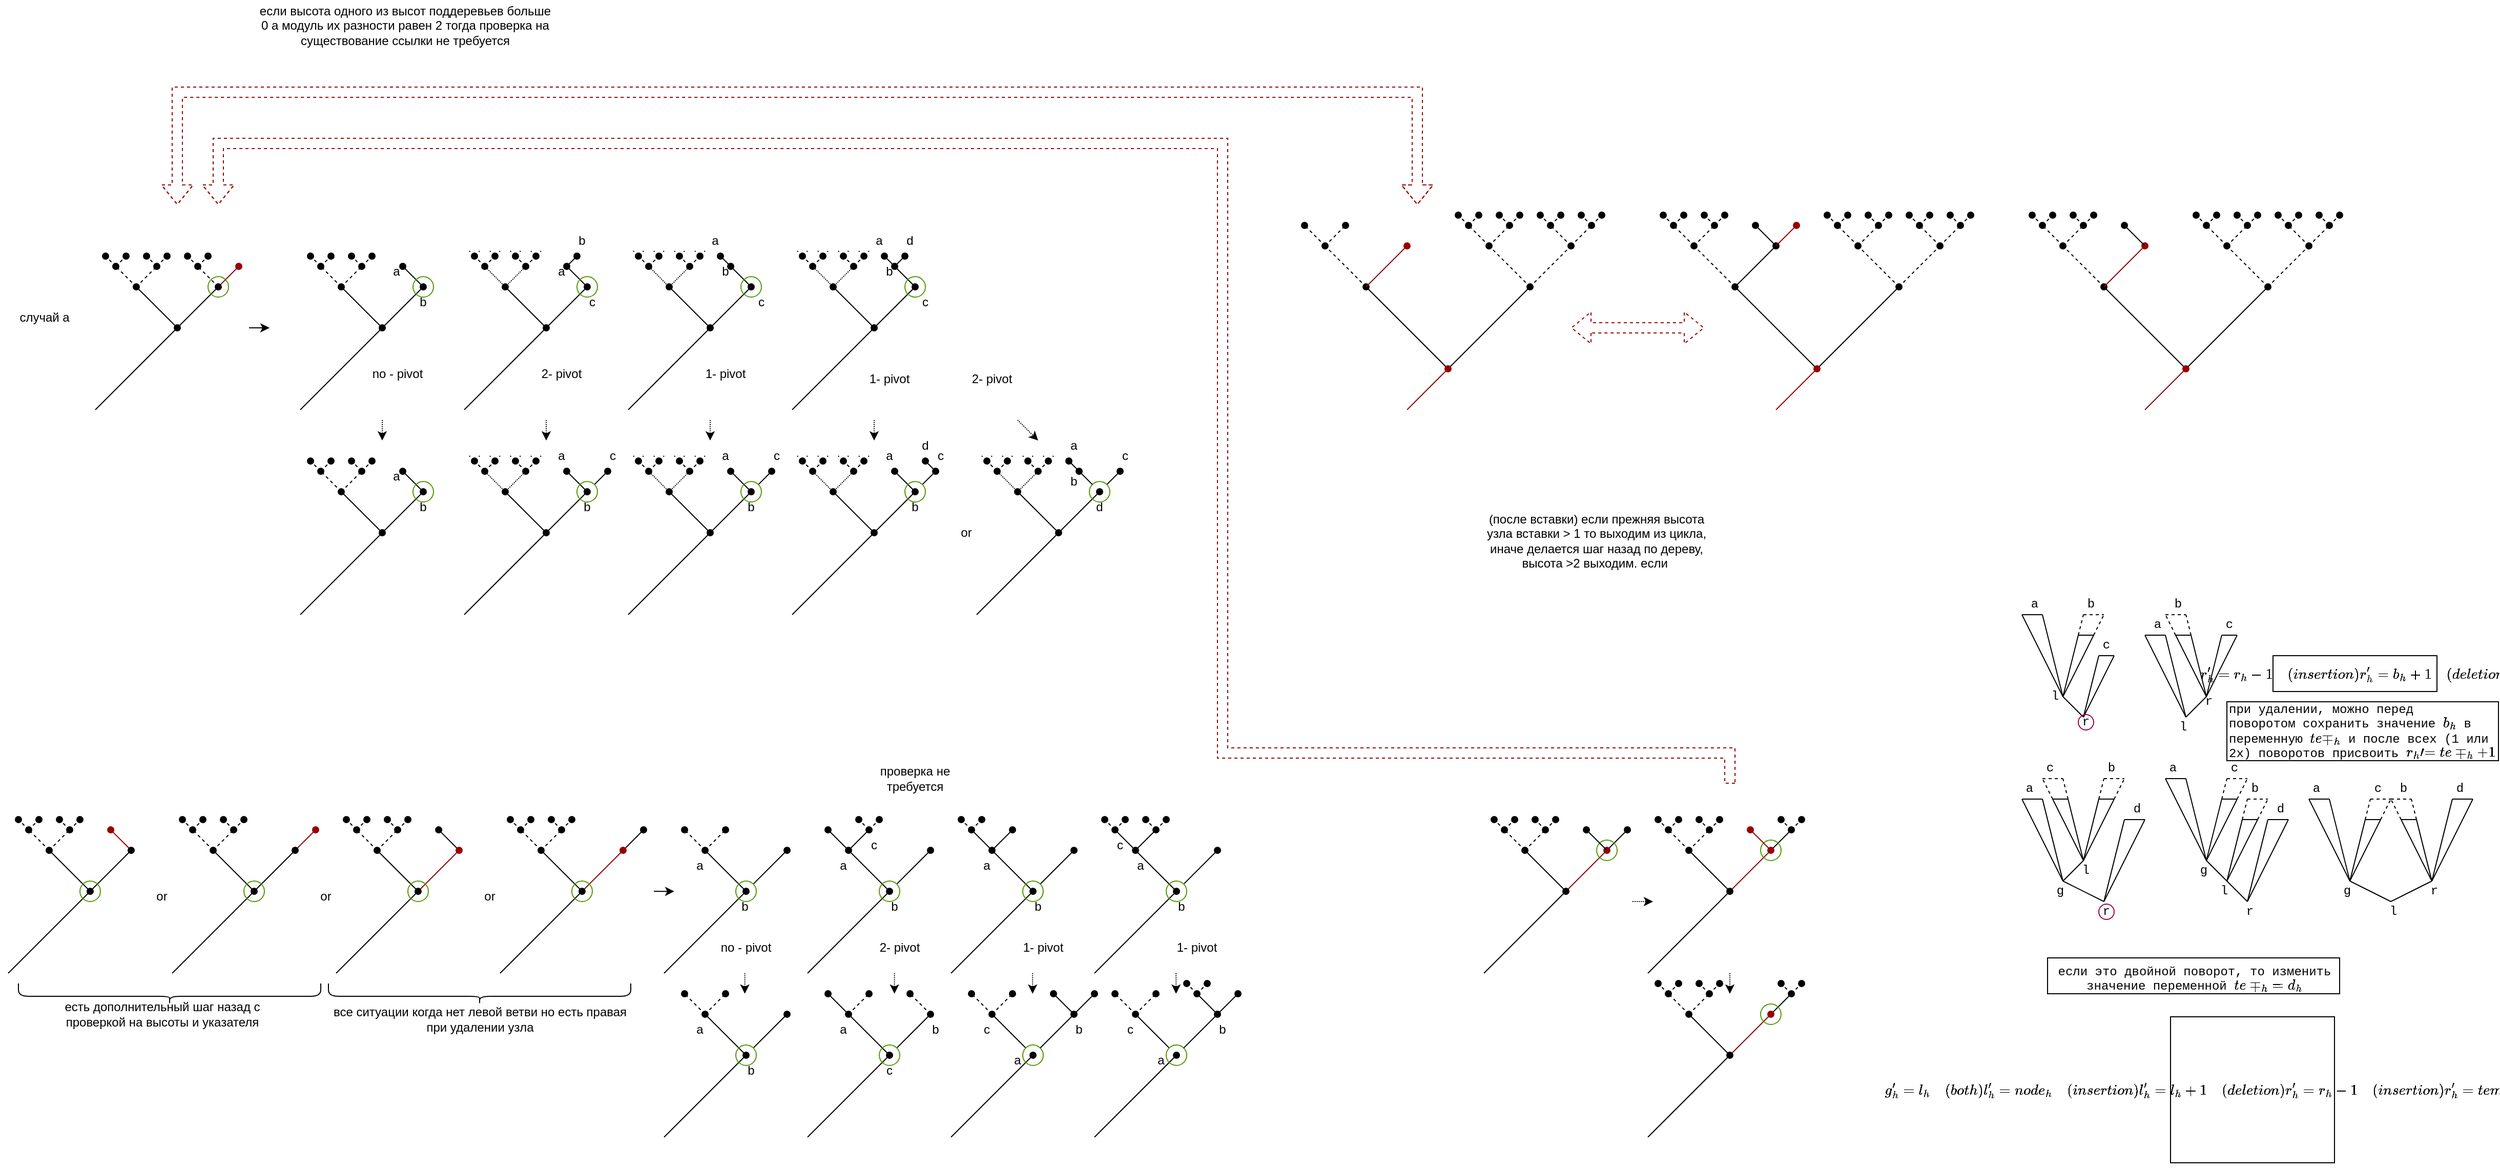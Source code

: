 <mxfile version="15.5.4" type="embed"><diagram id="D4oyk8fNTiGRm2SQI8vi" name="Page-1"><mxGraphModel dx="218" dy="-888" grid="1" gridSize="5" guides="1" tooltips="1" connect="1" arrows="1" fold="1" page="1" pageScale="1" pageWidth="827" pageHeight="1169" math="1" shadow="0"><root><mxCell id="0"/><mxCell id="1" parent="0"/><mxCell id="244" value="" style="endArrow=oval;html=1;endFill=1;dashed=1;" parent="1" edge="1"><mxGeometry width="50" height="50" relative="1" as="geometry"><mxPoint x="140.0" y="1460" as="sourcePoint"/><mxPoint x="130.0" y="1450" as="targetPoint"/></mxGeometry></mxCell><mxCell id="245" value="" style="endArrow=oval;html=1;endFill=1;dashed=1;" parent="1" edge="1"><mxGeometry width="50" height="50" relative="1" as="geometry"><mxPoint x="160.0" y="1480" as="sourcePoint"/><mxPoint x="140.0" y="1460" as="targetPoint"/></mxGeometry></mxCell><mxCell id="246" value="" style="endArrow=oval;html=1;endFill=1;" parent="1" edge="1"><mxGeometry width="50" height="50" relative="1" as="geometry"><mxPoint x="200.0" y="1520.0" as="sourcePoint"/><mxPoint x="160.0" y="1480" as="targetPoint"/></mxGeometry></mxCell><mxCell id="247" value="" style="endArrow=oval;html=1;endFill=1;dashed=1;" parent="1" edge="1"><mxGeometry width="50" height="50" relative="1" as="geometry"><mxPoint x="160.0" y="1480" as="sourcePoint"/><mxPoint x="180.0" y="1460" as="targetPoint"/></mxGeometry></mxCell><mxCell id="248" value="" style="endArrow=oval;html=1;endFill=1;dashed=1;" parent="1" edge="1"><mxGeometry width="50" height="50" relative="1" as="geometry"><mxPoint x="140.0" y="1460" as="sourcePoint"/><mxPoint x="150.0" y="1450" as="targetPoint"/></mxGeometry></mxCell><mxCell id="249" value="" style="endArrow=oval;html=1;endFill=1;dashed=1;" parent="1" edge="1"><mxGeometry width="50" height="50" relative="1" as="geometry"><mxPoint x="180.0" y="1460" as="sourcePoint"/><mxPoint x="170.0" y="1450" as="targetPoint"/></mxGeometry></mxCell><mxCell id="250" value="" style="endArrow=oval;html=1;endFill=1;dashed=1;" parent="1" edge="1"><mxGeometry width="50" height="50" relative="1" as="geometry"><mxPoint x="180.0" y="1460" as="sourcePoint"/><mxPoint x="190.0" y="1450" as="targetPoint"/></mxGeometry></mxCell><mxCell id="251" value="" style="endArrow=oval;dashed=1;html=1;endFill=1;" parent="1" edge="1"><mxGeometry width="50" height="50" relative="1" as="geometry"><mxPoint x="220.0" y="1460" as="sourcePoint"/><mxPoint x="210.0" y="1450" as="targetPoint"/></mxGeometry></mxCell><mxCell id="252" value="" style="endArrow=oval;dashed=1;html=1;endFill=1;" parent="1" edge="1"><mxGeometry width="50" height="50" relative="1" as="geometry"><mxPoint x="240.0" y="1480" as="sourcePoint"/><mxPoint x="220.0" y="1460" as="targetPoint"/></mxGeometry></mxCell><mxCell id="253" value="" style="endArrow=oval;html=1;endFill=1;strokeColor=#990000;" parent="1" edge="1"><mxGeometry width="50" height="50" relative="1" as="geometry"><mxPoint x="240.0" y="1480" as="sourcePoint"/><mxPoint x="260.0" y="1460" as="targetPoint"/></mxGeometry></mxCell><mxCell id="254" value="" style="endArrow=oval;dashed=1;html=1;endFill=1;" parent="1" edge="1"><mxGeometry width="50" height="50" relative="1" as="geometry"><mxPoint x="220.0" y="1460" as="sourcePoint"/><mxPoint x="230.0" y="1450" as="targetPoint"/></mxGeometry></mxCell><mxCell id="257" value="" style="endArrow=oval;html=1;endFill=1;" parent="1" edge="1"><mxGeometry width="50" height="50" relative="1" as="geometry"><mxPoint x="200.0" y="1520.0" as="sourcePoint"/><mxPoint x="240.0" y="1480" as="targetPoint"/></mxGeometry></mxCell><mxCell id="258" value="" style="endArrow=oval;html=1;endFill=1;" parent="1" edge="1"><mxGeometry width="50" height="50" relative="1" as="geometry"><mxPoint x="120.0" y="1600.0" as="sourcePoint"/><mxPoint x="200.0" y="1520.0" as="targetPoint"/></mxGeometry></mxCell><mxCell id="260" value="" style="endArrow=oval;html=1;endFill=1;strokeColor=#000000;dashed=1;" parent="1" edge="1"><mxGeometry width="50" height="50" relative="1" as="geometry"><mxPoint x="535.0" y="2010" as="sourcePoint"/><mxPoint x="525.0" y="2000" as="targetPoint"/></mxGeometry></mxCell><mxCell id="261" value="" style="endArrow=oval;html=1;endFill=1;strokeColor=#000000;dashed=1;" parent="1" edge="1"><mxGeometry width="50" height="50" relative="1" as="geometry"><mxPoint x="555.0" y="2030" as="sourcePoint"/><mxPoint x="535.0" y="2010" as="targetPoint"/></mxGeometry></mxCell><mxCell id="262" value="" style="endArrow=oval;html=1;endFill=1;" parent="1" edge="1"><mxGeometry width="50" height="50" relative="1" as="geometry"><mxPoint x="595.0" y="2070" as="sourcePoint"/><mxPoint x="555.0" y="2030" as="targetPoint"/></mxGeometry></mxCell><mxCell id="263" value="" style="endArrow=oval;html=1;endFill=1;strokeColor=#000000;dashed=1;" parent="1" edge="1"><mxGeometry width="50" height="50" relative="1" as="geometry"><mxPoint x="555.0" y="2030" as="sourcePoint"/><mxPoint x="575.0" y="2010" as="targetPoint"/></mxGeometry></mxCell><mxCell id="264" value="" style="endArrow=oval;html=1;endFill=1;strokeColor=#000000;dashed=1;" parent="1" edge="1"><mxGeometry width="50" height="50" relative="1" as="geometry"><mxPoint x="535.0" y="2010" as="sourcePoint"/><mxPoint x="545.0" y="2000" as="targetPoint"/></mxGeometry></mxCell><mxCell id="265" value="" style="endArrow=oval;html=1;endFill=1;strokeColor=#000000;dashed=1;" parent="1" edge="1"><mxGeometry width="50" height="50" relative="1" as="geometry"><mxPoint x="575.0" y="2010" as="sourcePoint"/><mxPoint x="565.0" y="2000" as="targetPoint"/></mxGeometry></mxCell><mxCell id="266" value="" style="endArrow=oval;html=1;endFill=1;strokeColor=#000000;dashed=1;" parent="1" edge="1"><mxGeometry width="50" height="50" relative="1" as="geometry"><mxPoint x="575.0" y="2010" as="sourcePoint"/><mxPoint x="585.0" y="2000" as="targetPoint"/></mxGeometry></mxCell><mxCell id="269" value="" style="endArrow=oval;html=1;endFill=1;strokeColor=#000000;" parent="1" edge="1"><mxGeometry width="50" height="50" relative="1" as="geometry"><mxPoint x="635.0" y="2030" as="sourcePoint"/><mxPoint x="655.0" y="2010" as="targetPoint"/></mxGeometry></mxCell><mxCell id="273" value="" style="endArrow=oval;html=1;endFill=1;strokeColor=#990000;" parent="1" edge="1"><mxGeometry width="50" height="50" relative="1" as="geometry"><mxPoint x="595.0" y="2070" as="sourcePoint"/><mxPoint x="635.0" y="2030" as="targetPoint"/></mxGeometry></mxCell><mxCell id="274" value="" style="endArrow=oval;html=1;endFill=1;" parent="1" edge="1"><mxGeometry width="50" height="50" relative="1" as="geometry"><mxPoint x="515.0" y="2150" as="sourcePoint"/><mxPoint x="595.0" y="2070" as="targetPoint"/></mxGeometry></mxCell><mxCell id="312" value="случай а" style="text;html=1;align=center;verticalAlign=middle;resizable=0;points=[];autosize=1;strokeColor=none;fillColor=none;" parent="1" vertex="1"><mxGeometry x="40" y="1500" width="60" height="20" as="geometry"/></mxCell><mxCell id="315" value="" style="ellipse;whiteSpace=wrap;html=1;fillColor=none;strokeColor=#4D9900;" parent="1" vertex="1"><mxGeometry x="230" y="1470" width="20" height="20" as="geometry"/></mxCell><mxCell id="329" value="" style="ellipse;whiteSpace=wrap;html=1;fillColor=none;strokeColor=#4D9900;" parent="1" vertex="1"><mxGeometry x="585" y="2060" width="20" height="20" as="geometry"/></mxCell><mxCell id="330" value="" style="endArrow=oval;html=1;endFill=1;dashed=1;" parent="1" edge="1"><mxGeometry width="50" height="50" relative="1" as="geometry"><mxPoint x="340.0" y="1460" as="sourcePoint"/><mxPoint x="330.0" y="1450" as="targetPoint"/></mxGeometry></mxCell><mxCell id="331" value="" style="endArrow=oval;html=1;endFill=1;dashed=1;" parent="1" edge="1"><mxGeometry width="50" height="50" relative="1" as="geometry"><mxPoint x="360.0" y="1480" as="sourcePoint"/><mxPoint x="340.0" y="1460" as="targetPoint"/></mxGeometry></mxCell><mxCell id="332" value="" style="endArrow=oval;html=1;endFill=1;" parent="1" edge="1"><mxGeometry width="50" height="50" relative="1" as="geometry"><mxPoint x="400.0" y="1520" as="sourcePoint"/><mxPoint x="360.0" y="1480" as="targetPoint"/></mxGeometry></mxCell><mxCell id="333" value="" style="endArrow=oval;html=1;endFill=1;dashed=1;" parent="1" edge="1"><mxGeometry width="50" height="50" relative="1" as="geometry"><mxPoint x="360.0" y="1480" as="sourcePoint"/><mxPoint x="380.0" y="1460" as="targetPoint"/></mxGeometry></mxCell><mxCell id="334" value="" style="endArrow=oval;html=1;endFill=1;dashed=1;" parent="1" edge="1"><mxGeometry width="50" height="50" relative="1" as="geometry"><mxPoint x="340.0" y="1460" as="sourcePoint"/><mxPoint x="350.0" y="1450" as="targetPoint"/></mxGeometry></mxCell><mxCell id="335" value="" style="endArrow=oval;html=1;endFill=1;dashed=1;" parent="1" edge="1"><mxGeometry width="50" height="50" relative="1" as="geometry"><mxPoint x="380.0" y="1460" as="sourcePoint"/><mxPoint x="370.0" y="1450" as="targetPoint"/></mxGeometry></mxCell><mxCell id="336" value="" style="endArrow=oval;html=1;endFill=1;dashed=1;" parent="1" edge="1"><mxGeometry width="50" height="50" relative="1" as="geometry"><mxPoint x="380.0" y="1460" as="sourcePoint"/><mxPoint x="390.0" y="1450" as="targetPoint"/></mxGeometry></mxCell><mxCell id="338" value="" style="endArrow=oval;html=1;endFill=1;" parent="1" edge="1"><mxGeometry width="50" height="50" relative="1" as="geometry"><mxPoint x="440.0" y="1480" as="sourcePoint"/><mxPoint x="420.0" y="1460" as="targetPoint"/></mxGeometry></mxCell><mxCell id="341" value="" style="endArrow=oval;html=1;endFill=1;" parent="1" edge="1"><mxGeometry width="50" height="50" relative="1" as="geometry"><mxPoint x="400.0" y="1520" as="sourcePoint"/><mxPoint x="440.0" y="1480" as="targetPoint"/></mxGeometry></mxCell><mxCell id="342" value="" style="endArrow=oval;html=1;endFill=1;" parent="1" edge="1"><mxGeometry width="50" height="50" relative="1" as="geometry"><mxPoint x="320.0" y="1600" as="sourcePoint"/><mxPoint x="400.0" y="1520" as="targetPoint"/></mxGeometry></mxCell><mxCell id="343" value="" style="ellipse;whiteSpace=wrap;html=1;fillColor=none;strokeColor=#4D9900;" parent="1" vertex="1"><mxGeometry x="430" y="1470" width="20" height="20" as="geometry"/></mxCell><mxCell id="344" value="" style="endArrow=oval;html=1;endFill=1;dashed=1;" parent="1" edge="1"><mxGeometry width="50" height="50" relative="1" as="geometry"><mxPoint x="500.0" y="1460" as="sourcePoint"/><mxPoint x="490.0" y="1450" as="targetPoint"/></mxGeometry></mxCell><mxCell id="345" value="" style="endArrow=oval;html=1;endFill=1;dashed=1;dashPattern=1 1;" parent="1" edge="1"><mxGeometry width="50" height="50" relative="1" as="geometry"><mxPoint x="520.0" y="1480" as="sourcePoint"/><mxPoint x="500.0" y="1460" as="targetPoint"/></mxGeometry></mxCell><mxCell id="346" value="" style="endArrow=oval;html=1;endFill=1;" parent="1" edge="1"><mxGeometry width="50" height="50" relative="1" as="geometry"><mxPoint x="560.0" y="1520" as="sourcePoint"/><mxPoint x="520.0" y="1480" as="targetPoint"/></mxGeometry></mxCell><mxCell id="347" value="" style="endArrow=oval;html=1;endFill=1;dashed=1;dashPattern=1 1;" parent="1" edge="1"><mxGeometry width="50" height="50" relative="1" as="geometry"><mxPoint x="520.0" y="1480" as="sourcePoint"/><mxPoint x="540.0" y="1460" as="targetPoint"/></mxGeometry></mxCell><mxCell id="348" value="" style="endArrow=oval;html=1;endFill=1;dashed=1;" parent="1" edge="1"><mxGeometry width="50" height="50" relative="1" as="geometry"><mxPoint x="500.0" y="1460" as="sourcePoint"/><mxPoint x="510.0" y="1450" as="targetPoint"/></mxGeometry></mxCell><mxCell id="349" value="" style="endArrow=oval;html=1;endFill=1;dashed=1;" parent="1" edge="1"><mxGeometry width="50" height="50" relative="1" as="geometry"><mxPoint x="540.0" y="1460" as="sourcePoint"/><mxPoint x="530.0" y="1450" as="targetPoint"/></mxGeometry></mxCell><mxCell id="350" value="" style="endArrow=oval;html=1;endFill=1;dashed=1;" parent="1" edge="1"><mxGeometry width="50" height="50" relative="1" as="geometry"><mxPoint x="540.0" y="1460" as="sourcePoint"/><mxPoint x="550.0" y="1450" as="targetPoint"/></mxGeometry></mxCell><mxCell id="352" value="" style="endArrow=oval;html=1;endFill=1;" parent="1" edge="1"><mxGeometry width="50" height="50" relative="1" as="geometry"><mxPoint x="600.0" y="1480" as="sourcePoint"/><mxPoint x="580.0" y="1460" as="targetPoint"/></mxGeometry></mxCell><mxCell id="353" value="" style="endArrow=oval;html=1;endFill=1;" parent="1" edge="1"><mxGeometry width="50" height="50" relative="1" as="geometry"><mxPoint x="580.0" y="1460" as="sourcePoint"/><mxPoint x="590.0" y="1450" as="targetPoint"/></mxGeometry></mxCell><mxCell id="354" value="" style="endArrow=oval;html=1;endFill=1;" parent="1" edge="1"><mxGeometry width="50" height="50" relative="1" as="geometry"><mxPoint x="560.0" y="1520" as="sourcePoint"/><mxPoint x="600.0" y="1480" as="targetPoint"/></mxGeometry></mxCell><mxCell id="355" value="" style="endArrow=oval;html=1;endFill=1;" parent="1" edge="1"><mxGeometry width="50" height="50" relative="1" as="geometry"><mxPoint x="480.0" y="1600" as="sourcePoint"/><mxPoint x="560.0" y="1520" as="targetPoint"/></mxGeometry></mxCell><mxCell id="356" value="" style="ellipse;whiteSpace=wrap;html=1;fillColor=none;strokeColor=#4D9900;" parent="1" vertex="1"><mxGeometry x="590" y="1470" width="20" height="20" as="geometry"/></mxCell><mxCell id="357" value="" style="endArrow=oval;html=1;endFill=1;dashed=1;" parent="1" edge="1"><mxGeometry width="50" height="50" relative="1" as="geometry"><mxPoint x="660.0" y="1460" as="sourcePoint"/><mxPoint x="650.0" y="1450" as="targetPoint"/></mxGeometry></mxCell><mxCell id="358" value="" style="endArrow=oval;html=1;endFill=1;dashed=1;dashPattern=1 1;" parent="1" edge="1"><mxGeometry width="50" height="50" relative="1" as="geometry"><mxPoint x="680.0" y="1480" as="sourcePoint"/><mxPoint x="660.0" y="1460" as="targetPoint"/></mxGeometry></mxCell><mxCell id="359" value="" style="endArrow=oval;html=1;endFill=1;" parent="1" edge="1"><mxGeometry width="50" height="50" relative="1" as="geometry"><mxPoint x="720.0" y="1520" as="sourcePoint"/><mxPoint x="680.0" y="1480" as="targetPoint"/></mxGeometry></mxCell><mxCell id="360" value="" style="endArrow=oval;html=1;endFill=1;dashed=1;dashPattern=1 1;" parent="1" edge="1"><mxGeometry width="50" height="50" relative="1" as="geometry"><mxPoint x="680.0" y="1480" as="sourcePoint"/><mxPoint x="700.0" y="1460" as="targetPoint"/></mxGeometry></mxCell><mxCell id="361" value="" style="endArrow=oval;html=1;endFill=1;dashed=1;" parent="1" edge="1"><mxGeometry width="50" height="50" relative="1" as="geometry"><mxPoint x="660.0" y="1460" as="sourcePoint"/><mxPoint x="670.0" y="1450" as="targetPoint"/></mxGeometry></mxCell><mxCell id="362" value="" style="endArrow=oval;html=1;endFill=1;dashed=1;" parent="1" edge="1"><mxGeometry width="50" height="50" relative="1" as="geometry"><mxPoint x="700.0" y="1460" as="sourcePoint"/><mxPoint x="690.0" y="1450" as="targetPoint"/></mxGeometry></mxCell><mxCell id="363" value="" style="endArrow=oval;html=1;endFill=1;dashed=1;" parent="1" edge="1"><mxGeometry width="50" height="50" relative="1" as="geometry"><mxPoint x="700.0" y="1460" as="sourcePoint"/><mxPoint x="710.0" y="1450" as="targetPoint"/></mxGeometry></mxCell><mxCell id="364" value="" style="endArrow=oval;html=1;endFill=1;" parent="1" edge="1"><mxGeometry width="50" height="50" relative="1" as="geometry"><mxPoint x="760" y="1480" as="sourcePoint"/><mxPoint x="740.0" y="1460" as="targetPoint"/></mxGeometry></mxCell><mxCell id="365" value="" style="endArrow=oval;html=1;endFill=1;" parent="1" edge="1"><mxGeometry width="50" height="50" relative="1" as="geometry"><mxPoint x="740.0" y="1460" as="sourcePoint"/><mxPoint x="730" y="1450" as="targetPoint"/></mxGeometry></mxCell><mxCell id="366" value="" style="endArrow=oval;html=1;endFill=1;" parent="1" edge="1"><mxGeometry width="50" height="50" relative="1" as="geometry"><mxPoint x="720.0" y="1520" as="sourcePoint"/><mxPoint x="760" y="1480" as="targetPoint"/></mxGeometry></mxCell><mxCell id="367" value="" style="endArrow=oval;html=1;endFill=1;" parent="1" edge="1"><mxGeometry width="50" height="50" relative="1" as="geometry"><mxPoint x="640.0" y="1600" as="sourcePoint"/><mxPoint x="720.0" y="1520" as="targetPoint"/></mxGeometry></mxCell><mxCell id="368" value="" style="ellipse;whiteSpace=wrap;html=1;fillColor=none;strokeColor=#4D9900;" parent="1" vertex="1"><mxGeometry x="750" y="1470" width="20" height="20" as="geometry"/></mxCell><mxCell id="374" value="" style="endArrow=oval;html=1;endFill=1;" parent="1" edge="1"><mxGeometry width="50" height="50" relative="1" as="geometry"><mxPoint x="755.0" y="2070" as="sourcePoint"/><mxPoint x="715.0" y="2030" as="targetPoint"/></mxGeometry></mxCell><mxCell id="379" value="" style="endArrow=oval;html=1;endFill=1;strokeColor=#000000;" parent="1" source="382" edge="1"><mxGeometry width="50" height="50" relative="1" as="geometry"><mxPoint x="795.0" y="2030" as="sourcePoint"/><mxPoint x="795" y="2030" as="targetPoint"/></mxGeometry></mxCell><mxCell id="381" value="" style="endArrow=oval;html=1;endFill=1;" parent="1" edge="1"><mxGeometry width="50" height="50" relative="1" as="geometry"><mxPoint x="675.0" y="2150" as="sourcePoint"/><mxPoint x="755.0" y="2070" as="targetPoint"/></mxGeometry></mxCell><mxCell id="382" value="" style="ellipse;whiteSpace=wrap;html=1;fillColor=none;strokeColor=#4D9900;" parent="1" vertex="1"><mxGeometry x="745" y="2060" width="20" height="20" as="geometry"/></mxCell><mxCell id="384" value="" style="endArrow=oval;html=1;endFill=1;strokeColor=#000000;" parent="1" edge="1"><mxGeometry width="50" height="50" relative="1" as="geometry"><mxPoint x="855.0" y="2030" as="sourcePoint"/><mxPoint x="835.0" y="2010" as="targetPoint"/></mxGeometry></mxCell><mxCell id="385" value="" style="endArrow=oval;html=1;endFill=1;" parent="1" edge="1"><mxGeometry width="50" height="50" relative="1" as="geometry"><mxPoint x="895.0" y="2070" as="sourcePoint"/><mxPoint x="855.0" y="2030" as="targetPoint"/></mxGeometry></mxCell><mxCell id="386" value="" style="endArrow=oval;html=1;endFill=1;strokeColor=#000000;" parent="1" edge="1"><mxGeometry width="50" height="50" relative="1" as="geometry"><mxPoint x="855.0" y="2030" as="sourcePoint"/><mxPoint x="875.0" y="2010" as="targetPoint"/></mxGeometry></mxCell><mxCell id="388" value="" style="endArrow=oval;html=1;endFill=1;strokeColor=#000000;dashed=1;" parent="1" edge="1"><mxGeometry width="50" height="50" relative="1" as="geometry"><mxPoint x="875.0" y="2010" as="sourcePoint"/><mxPoint x="865.0" y="2000" as="targetPoint"/></mxGeometry></mxCell><mxCell id="389" value="" style="endArrow=oval;html=1;endFill=1;strokeColor=#000000;dashed=1;" parent="1" edge="1"><mxGeometry width="50" height="50" relative="1" as="geometry"><mxPoint x="875.0" y="2010" as="sourcePoint"/><mxPoint x="885.0" y="2000" as="targetPoint"/></mxGeometry></mxCell><mxCell id="390" value="" style="endArrow=oval;html=1;endFill=1;strokeColor=#000000;" parent="1" source="392" edge="1"><mxGeometry width="50" height="50" relative="1" as="geometry"><mxPoint x="935.0" y="2030" as="sourcePoint"/><mxPoint x="935" y="2030" as="targetPoint"/></mxGeometry></mxCell><mxCell id="391" value="" style="endArrow=oval;html=1;endFill=1;" parent="1" edge="1"><mxGeometry width="50" height="50" relative="1" as="geometry"><mxPoint x="815.0" y="2150" as="sourcePoint"/><mxPoint x="895.0" y="2070" as="targetPoint"/></mxGeometry></mxCell><mxCell id="392" value="" style="ellipse;whiteSpace=wrap;html=1;fillColor=none;strokeColor=#4D9900;" parent="1" vertex="1"><mxGeometry x="885" y="2060" width="20" height="20" as="geometry"/></mxCell><mxCell id="393" value="" style="endArrow=oval;html=1;endFill=1;strokeColor=#000000;dashed=1;" parent="1" edge="1"><mxGeometry width="50" height="50" relative="1" as="geometry"><mxPoint x="975.0" y="2010" as="sourcePoint"/><mxPoint x="965.0" y="2000" as="targetPoint"/></mxGeometry></mxCell><mxCell id="394" value="" style="endArrow=oval;html=1;endFill=1;strokeColor=#000000;" parent="1" edge="1"><mxGeometry width="50" height="50" relative="1" as="geometry"><mxPoint x="995.0" y="2030" as="sourcePoint"/><mxPoint x="975.0" y="2010" as="targetPoint"/></mxGeometry></mxCell><mxCell id="395" value="" style="endArrow=oval;html=1;endFill=1;" parent="1" edge="1"><mxGeometry width="50" height="50" relative="1" as="geometry"><mxPoint x="1035.0" y="2070" as="sourcePoint"/><mxPoint x="995.0" y="2030" as="targetPoint"/></mxGeometry></mxCell><mxCell id="396" value="" style="endArrow=oval;html=1;endFill=1;strokeColor=#000000;" parent="1" edge="1"><mxGeometry width="50" height="50" relative="1" as="geometry"><mxPoint x="995.0" y="2030" as="sourcePoint"/><mxPoint x="1015.0" y="2010" as="targetPoint"/></mxGeometry></mxCell><mxCell id="397" value="" style="endArrow=oval;html=1;endFill=1;strokeColor=#000000;dashed=1;" parent="1" edge="1"><mxGeometry width="50" height="50" relative="1" as="geometry"><mxPoint x="975.0" y="2010" as="sourcePoint"/><mxPoint x="985.0" y="2000" as="targetPoint"/></mxGeometry></mxCell><mxCell id="400" value="" style="endArrow=oval;html=1;endFill=1;strokeColor=#000000;" parent="1" source="402" edge="1"><mxGeometry width="50" height="50" relative="1" as="geometry"><mxPoint x="1075.0" y="2030" as="sourcePoint"/><mxPoint x="1075" y="2030" as="targetPoint"/></mxGeometry></mxCell><mxCell id="401" value="" style="endArrow=oval;html=1;endFill=1;" parent="1" edge="1"><mxGeometry width="50" height="50" relative="1" as="geometry"><mxPoint x="955.0" y="2150" as="sourcePoint"/><mxPoint x="1035.0" y="2070" as="targetPoint"/></mxGeometry></mxCell><mxCell id="402" value="" style="ellipse;whiteSpace=wrap;html=1;fillColor=none;strokeColor=#4D9900;" parent="1" vertex="1"><mxGeometry x="1025" y="2060" width="20" height="20" as="geometry"/></mxCell><mxCell id="403" value="" style="endArrow=oval;html=1;endFill=1;strokeColor=#000000;dashed=1;" parent="1" edge="1"><mxGeometry width="50" height="50" relative="1" as="geometry"><mxPoint x="715.0" y="2030" as="sourcePoint"/><mxPoint x="695.0" y="2010" as="targetPoint"/></mxGeometry></mxCell><mxCell id="404" value="" style="endArrow=oval;html=1;endFill=1;strokeColor=#000000;dashed=1;" parent="1" edge="1"><mxGeometry width="50" height="50" relative="1" as="geometry"><mxPoint x="715.0" y="2030" as="sourcePoint"/><mxPoint x="735.0" y="2010" as="targetPoint"/></mxGeometry></mxCell><mxCell id="405" value="" style="endArrow=oval;html=1;endFill=1;strokeColor=#000000;dashed=1;" parent="1" edge="1"><mxGeometry width="50" height="50" relative="1" as="geometry"><mxPoint x="1115" y="2010" as="sourcePoint"/><mxPoint x="1105" y="2000" as="targetPoint"/></mxGeometry></mxCell><mxCell id="406" value="" style="endArrow=oval;html=1;endFill=1;strokeColor=#000000;" parent="1" edge="1"><mxGeometry width="50" height="50" relative="1" as="geometry"><mxPoint x="1135" y="2030" as="sourcePoint"/><mxPoint x="1115" y="2010" as="targetPoint"/></mxGeometry></mxCell><mxCell id="407" value="" style="endArrow=oval;html=1;endFill=1;" parent="1" edge="1"><mxGeometry width="50" height="50" relative="1" as="geometry"><mxPoint x="1175" y="2070" as="sourcePoint"/><mxPoint x="1135" y="2030" as="targetPoint"/></mxGeometry></mxCell><mxCell id="408" value="" style="endArrow=oval;html=1;endFill=1;strokeColor=#000000;" parent="1" edge="1"><mxGeometry width="50" height="50" relative="1" as="geometry"><mxPoint x="1135" y="2030" as="sourcePoint"/><mxPoint x="1155" y="2010" as="targetPoint"/></mxGeometry></mxCell><mxCell id="409" value="" style="endArrow=oval;html=1;endFill=1;strokeColor=#000000;dashed=1;" parent="1" edge="1"><mxGeometry width="50" height="50" relative="1" as="geometry"><mxPoint x="1115" y="2010" as="sourcePoint"/><mxPoint x="1125" y="2000" as="targetPoint"/></mxGeometry></mxCell><mxCell id="410" value="" style="endArrow=oval;html=1;endFill=1;strokeColor=#000000;dashed=1;" parent="1" edge="1"><mxGeometry width="50" height="50" relative="1" as="geometry"><mxPoint x="1155" y="2010" as="sourcePoint"/><mxPoint x="1145" y="2000" as="targetPoint"/></mxGeometry></mxCell><mxCell id="411" value="" style="endArrow=oval;html=1;endFill=1;strokeColor=#000000;dashed=1;" parent="1" edge="1"><mxGeometry width="50" height="50" relative="1" as="geometry"><mxPoint x="1155" y="2010" as="sourcePoint"/><mxPoint x="1165" y="2000" as="targetPoint"/></mxGeometry></mxCell><mxCell id="412" value="" style="endArrow=oval;html=1;endFill=1;strokeColor=#000000;" parent="1" source="414" edge="1"><mxGeometry width="50" height="50" relative="1" as="geometry"><mxPoint x="1215.0" y="2030" as="sourcePoint"/><mxPoint x="1215" y="2030" as="targetPoint"/></mxGeometry></mxCell><mxCell id="413" value="" style="endArrow=oval;html=1;endFill=1;" parent="1" edge="1"><mxGeometry width="50" height="50" relative="1" as="geometry"><mxPoint x="1095" y="2150" as="sourcePoint"/><mxPoint x="1175" y="2070" as="targetPoint"/></mxGeometry></mxCell><mxCell id="414" value="" style="ellipse;whiteSpace=wrap;html=1;fillColor=none;strokeColor=#4D9900;" parent="1" vertex="1"><mxGeometry x="1165" y="2060" width="20" height="20" as="geometry"/></mxCell><mxCell id="416" value="a" style="text;html=1;strokeColor=none;fillColor=none;align=center;verticalAlign=middle;whiteSpace=wrap;rounded=0;" parent="1" vertex="1"><mxGeometry x="705" y="2040" width="10" height="10" as="geometry"/></mxCell><mxCell id="417" value="b" style="text;html=1;strokeColor=none;fillColor=none;align=center;verticalAlign=middle;whiteSpace=wrap;rounded=0;" parent="1" vertex="1"><mxGeometry x="749" y="2080" width="10" height="10" as="geometry"/></mxCell><mxCell id="418" value="a" style="text;html=1;strokeColor=none;fillColor=none;align=center;verticalAlign=middle;whiteSpace=wrap;rounded=0;" parent="1" vertex="1"><mxGeometry x="845" y="2040" width="10" height="10" as="geometry"/></mxCell><mxCell id="419" value="a" style="text;html=1;strokeColor=none;fillColor=none;align=center;verticalAlign=middle;whiteSpace=wrap;rounded=0;" parent="1" vertex="1"><mxGeometry x="985" y="2040" width="10" height="10" as="geometry"/></mxCell><mxCell id="420" value="a" style="text;html=1;strokeColor=none;fillColor=none;align=center;verticalAlign=middle;whiteSpace=wrap;rounded=0;" parent="1" vertex="1"><mxGeometry x="1135" y="2040" width="10" height="10" as="geometry"/></mxCell><mxCell id="421" value="" style="endArrow=oval;html=1;endFill=1;strokeColor=#000000;dashed=1;" parent="1" edge="1"><mxGeometry width="50" height="50" relative="1" as="geometry"><mxPoint x="1135" y="2190" as="sourcePoint"/><mxPoint x="1115" y="2170" as="targetPoint"/></mxGeometry></mxCell><mxCell id="422" value="" style="endArrow=oval;html=1;endFill=1;strokeColor=#000000;" parent="1" source="430" edge="1"><mxGeometry width="50" height="50" relative="1" as="geometry"><mxPoint x="1135" y="2190" as="sourcePoint"/><mxPoint x="1135" y="2190" as="targetPoint"/></mxGeometry></mxCell><mxCell id="424" value="" style="endArrow=oval;html=1;endFill=1;strokeColor=#000000;" parent="1" edge="1"><mxGeometry width="50" height="50" relative="1" as="geometry"><mxPoint x="1215" y="2190" as="sourcePoint"/><mxPoint x="1195" y="2170" as="targetPoint"/></mxGeometry></mxCell><mxCell id="425" value="" style="endArrow=oval;html=1;endFill=1;strokeColor=#000000;dashed=1;" parent="1" edge="1"><mxGeometry width="50" height="50" relative="1" as="geometry"><mxPoint x="1135" y="2190" as="sourcePoint"/><mxPoint x="1155" y="2170" as="targetPoint"/></mxGeometry></mxCell><mxCell id="426" value="" style="endArrow=oval;html=1;endFill=1;strokeColor=#000000;dashed=1;" parent="1" edge="1"><mxGeometry width="50" height="50" relative="1" as="geometry"><mxPoint x="1195" y="2170" as="sourcePoint"/><mxPoint x="1185" y="2160" as="targetPoint"/></mxGeometry></mxCell><mxCell id="427" value="" style="endArrow=oval;html=1;endFill=1;strokeColor=#000000;dashed=1;" parent="1" edge="1"><mxGeometry width="50" height="50" relative="1" as="geometry"><mxPoint x="1195" y="2170" as="sourcePoint"/><mxPoint x="1205" y="2160" as="targetPoint"/></mxGeometry></mxCell><mxCell id="428" value="" style="endArrow=oval;html=1;endFill=1;strokeColor=#000000;" parent="1" edge="1"><mxGeometry width="50" height="50" relative="1" as="geometry"><mxPoint x="1215" y="2190" as="sourcePoint"/><mxPoint x="1235" y="2170" as="targetPoint"/></mxGeometry></mxCell><mxCell id="429" value="" style="endArrow=oval;html=1;endFill=1;" parent="1" edge="1"><mxGeometry width="50" height="50" relative="1" as="geometry"><mxPoint x="1095" y="2310" as="sourcePoint"/><mxPoint x="1175" y="2230" as="targetPoint"/></mxGeometry></mxCell><mxCell id="430" value="" style="ellipse;whiteSpace=wrap;html=1;fillColor=none;strokeColor=#4D9900;" parent="1" vertex="1"><mxGeometry x="1165" y="2220" width="20" height="20" as="geometry"/></mxCell><mxCell id="431" value="a" style="text;html=1;strokeColor=none;fillColor=none;align=center;verticalAlign=middle;whiteSpace=wrap;rounded=0;" parent="1" vertex="1"><mxGeometry x="1155" y="2230" width="10" height="10" as="geometry"/></mxCell><mxCell id="432" value="b" style="text;html=1;strokeColor=none;fillColor=none;align=center;verticalAlign=middle;whiteSpace=wrap;rounded=0;" parent="1" vertex="1"><mxGeometry x="1175" y="2080" width="10" height="10" as="geometry"/></mxCell><mxCell id="433" value="b" style="text;html=1;strokeColor=none;fillColor=none;align=center;verticalAlign=middle;whiteSpace=wrap;rounded=0;" parent="1" vertex="1"><mxGeometry x="1215" y="2200" width="10" height="10" as="geometry"/></mxCell><mxCell id="434" value="" style="endArrow=oval;html=1;endFill=1;strokeColor=#000000;" parent="1" edge="1"><mxGeometry width="50" height="50" relative="1" as="geometry"><mxPoint x="1182.071" y="2222.929" as="sourcePoint"/><mxPoint x="1215" y="2190" as="targetPoint"/></mxGeometry></mxCell><mxCell id="435" value="c" style="text;html=1;strokeColor=none;fillColor=none;align=center;verticalAlign=middle;whiteSpace=wrap;rounded=0;" parent="1" vertex="1"><mxGeometry x="1125" y="2200" width="10" height="10" as="geometry"/></mxCell><mxCell id="436" value="c" style="text;html=1;strokeColor=none;fillColor=none;align=center;verticalAlign=middle;whiteSpace=wrap;rounded=0;" parent="1" vertex="1"><mxGeometry x="1115" y="2020" width="10" height="10" as="geometry"/></mxCell><mxCell id="437" value="1- pivot" style="text;html=1;strokeColor=none;fillColor=none;align=center;verticalAlign=middle;whiteSpace=wrap;rounded=0;" parent="1" vertex="1"><mxGeometry x="1165" y="2110" width="60" height="30" as="geometry"/></mxCell><mxCell id="464" value="" style="endArrow=oval;html=1;endFill=1;strokeColor=#000000;dashed=1;" parent="1" edge="1"><mxGeometry width="50" height="50" relative="1" as="geometry"><mxPoint x="995" y="2190" as="sourcePoint"/><mxPoint x="975" y="2170" as="targetPoint"/></mxGeometry></mxCell><mxCell id="465" value="" style="endArrow=oval;html=1;endFill=1;strokeColor=#000000;" parent="1" source="472" edge="1"><mxGeometry width="50" height="50" relative="1" as="geometry"><mxPoint x="995" y="2190" as="sourcePoint"/><mxPoint x="995" y="2190" as="targetPoint"/></mxGeometry></mxCell><mxCell id="466" value="" style="endArrow=oval;html=1;endFill=1;strokeColor=#000000;" parent="1" edge="1"><mxGeometry width="50" height="50" relative="1" as="geometry"><mxPoint x="1075" y="2190" as="sourcePoint"/><mxPoint x="1055" y="2170" as="targetPoint"/></mxGeometry></mxCell><mxCell id="467" value="" style="endArrow=oval;html=1;endFill=1;strokeColor=#000000;dashed=1;" parent="1" edge="1"><mxGeometry width="50" height="50" relative="1" as="geometry"><mxPoint x="995" y="2190" as="sourcePoint"/><mxPoint x="1015" y="2170" as="targetPoint"/></mxGeometry></mxCell><mxCell id="470" value="" style="endArrow=oval;html=1;endFill=1;strokeColor=#000000;" parent="1" edge="1"><mxGeometry width="50" height="50" relative="1" as="geometry"><mxPoint x="1075" y="2190" as="sourcePoint"/><mxPoint x="1095" y="2170" as="targetPoint"/></mxGeometry></mxCell><mxCell id="471" value="" style="endArrow=oval;html=1;endFill=1;" parent="1" edge="1"><mxGeometry width="50" height="50" relative="1" as="geometry"><mxPoint x="955" y="2310" as="sourcePoint"/><mxPoint x="1035" y="2230" as="targetPoint"/></mxGeometry></mxCell><mxCell id="472" value="" style="ellipse;whiteSpace=wrap;html=1;fillColor=none;strokeColor=#4D9900;" parent="1" vertex="1"><mxGeometry x="1025" y="2220" width="20" height="20" as="geometry"/></mxCell><mxCell id="473" value="a" style="text;html=1;strokeColor=none;fillColor=none;align=center;verticalAlign=middle;whiteSpace=wrap;rounded=0;" parent="1" vertex="1"><mxGeometry x="1015" y="2230" width="10" height="10" as="geometry"/></mxCell><mxCell id="474" value="b" style="text;html=1;strokeColor=none;fillColor=none;align=center;verticalAlign=middle;whiteSpace=wrap;rounded=0;" parent="1" vertex="1"><mxGeometry x="1075" y="2200" width="10" height="10" as="geometry"/></mxCell><mxCell id="475" value="" style="endArrow=oval;html=1;endFill=1;strokeColor=#000000;" parent="1" edge="1"><mxGeometry width="50" height="50" relative="1" as="geometry"><mxPoint x="1042.071" y="2222.929" as="sourcePoint"/><mxPoint x="1075" y="2190" as="targetPoint"/></mxGeometry></mxCell><mxCell id="476" value="c" style="text;html=1;strokeColor=none;fillColor=none;align=center;verticalAlign=middle;whiteSpace=wrap;rounded=0;" parent="1" vertex="1"><mxGeometry x="985" y="2200" width="10" height="10" as="geometry"/></mxCell><mxCell id="477" value="1- pivot" style="text;html=1;strokeColor=none;fillColor=none;align=center;verticalAlign=middle;whiteSpace=wrap;rounded=0;" parent="1" vertex="1"><mxGeometry x="1015" y="2110" width="60" height="30" as="geometry"/></mxCell><mxCell id="478" value="" style="endArrow=oval;html=1;endFill=1;strokeColor=#000000;" parent="1" edge="1"><mxGeometry width="50" height="50" relative="1" as="geometry"><mxPoint x="895.0" y="2230" as="sourcePoint"/><mxPoint x="855" y="2190" as="targetPoint"/></mxGeometry></mxCell><mxCell id="480" value="" style="endArrow=oval;html=1;endFill=1;strokeColor=#000000;" parent="1" edge="1"><mxGeometry width="50" height="50" relative="1" as="geometry"><mxPoint x="855.0" y="2190" as="sourcePoint"/><mxPoint x="835" y="2170" as="targetPoint"/></mxGeometry></mxCell><mxCell id="481" value="" style="endArrow=oval;html=1;endFill=1;strokeColor=#000000;dashed=1;" parent="1" edge="1"><mxGeometry width="50" height="50" relative="1" as="geometry"><mxPoint x="855" y="2190" as="sourcePoint"/><mxPoint x="875" y="2170" as="targetPoint"/></mxGeometry></mxCell><mxCell id="482" value="" style="endArrow=oval;html=1;endFill=1;strokeColor=#000000;dashed=1;" parent="1" edge="1"><mxGeometry width="50" height="50" relative="1" as="geometry"><mxPoint x="935" y="2190" as="sourcePoint"/><mxPoint x="915" y="2170" as="targetPoint"/></mxGeometry></mxCell><mxCell id="483" value="" style="endArrow=oval;html=1;endFill=1;strokeColor=#000000;" parent="1" source="485" edge="1"><mxGeometry width="50" height="50" relative="1" as="geometry"><mxPoint x="935.0" y="2190" as="sourcePoint"/><mxPoint x="935" y="2190" as="targetPoint"/></mxGeometry></mxCell><mxCell id="484" value="" style="endArrow=oval;html=1;endFill=1;" parent="1" edge="1"><mxGeometry width="50" height="50" relative="1" as="geometry"><mxPoint x="815.0" y="2310" as="sourcePoint"/><mxPoint x="895.0" y="2230" as="targetPoint"/></mxGeometry></mxCell><mxCell id="485" value="" style="ellipse;whiteSpace=wrap;html=1;fillColor=none;strokeColor=#4D9900;" parent="1" vertex="1"><mxGeometry x="885" y="2220" width="20" height="20" as="geometry"/></mxCell><mxCell id="486" value="a" style="text;html=1;strokeColor=none;fillColor=none;align=center;verticalAlign=middle;whiteSpace=wrap;rounded=0;" parent="1" vertex="1"><mxGeometry x="845" y="2200" width="10" height="10" as="geometry"/></mxCell><mxCell id="487" value="" style="endArrow=oval;html=1;endFill=1;strokeColor=#000000;dashed=1;" parent="1" edge="1"><mxGeometry width="50" height="50" relative="1" as="geometry"><mxPoint x="375.0" y="2010" as="sourcePoint"/><mxPoint x="365.0" y="2000" as="targetPoint"/></mxGeometry></mxCell><mxCell id="488" value="" style="endArrow=oval;html=1;endFill=1;strokeColor=#000000;dashed=1;" parent="1" edge="1"><mxGeometry width="50" height="50" relative="1" as="geometry"><mxPoint x="395.0" y="2030" as="sourcePoint"/><mxPoint x="375.0" y="2010" as="targetPoint"/></mxGeometry></mxCell><mxCell id="489" value="" style="endArrow=oval;html=1;endFill=1;" parent="1" edge="1"><mxGeometry width="50" height="50" relative="1" as="geometry"><mxPoint x="435.0" y="2070" as="sourcePoint"/><mxPoint x="395.0" y="2030" as="targetPoint"/></mxGeometry></mxCell><mxCell id="490" value="" style="endArrow=oval;html=1;endFill=1;strokeColor=#000000;dashed=1;" parent="1" edge="1"><mxGeometry width="50" height="50" relative="1" as="geometry"><mxPoint x="395.0" y="2030" as="sourcePoint"/><mxPoint x="415.0" y="2010" as="targetPoint"/></mxGeometry></mxCell><mxCell id="491" value="" style="endArrow=oval;html=1;endFill=1;strokeColor=#000000;dashed=1;" parent="1" edge="1"><mxGeometry width="50" height="50" relative="1" as="geometry"><mxPoint x="375.0" y="2010" as="sourcePoint"/><mxPoint x="385.0" y="2000" as="targetPoint"/></mxGeometry></mxCell><mxCell id="492" value="" style="endArrow=oval;html=1;endFill=1;strokeColor=#000000;dashed=1;" parent="1" edge="1"><mxGeometry width="50" height="50" relative="1" as="geometry"><mxPoint x="415.0" y="2010" as="sourcePoint"/><mxPoint x="405.0" y="2000" as="targetPoint"/></mxGeometry></mxCell><mxCell id="493" value="" style="endArrow=oval;html=1;endFill=1;strokeColor=#000000;dashed=1;" parent="1" edge="1"><mxGeometry width="50" height="50" relative="1" as="geometry"><mxPoint x="415.0" y="2010" as="sourcePoint"/><mxPoint x="425.0" y="2000" as="targetPoint"/></mxGeometry></mxCell><mxCell id="494" value="" style="endArrow=oval;html=1;endFill=1;strokeColor=#000000;entryX=0.344;entryY=0.167;entryDx=0;entryDy=0;entryPerimeter=0;" parent="1" edge="1"><mxGeometry width="50" height="50" relative="1" as="geometry"><mxPoint x="475.0" y="2030" as="sourcePoint"/><mxPoint x="455.08" y="2010.06" as="targetPoint"/></mxGeometry></mxCell><mxCell id="495" value="" style="endArrow=oval;html=1;endFill=1;strokeColor=#990000;" parent="1" edge="1"><mxGeometry width="50" height="50" relative="1" as="geometry"><mxPoint x="435.0" y="2070" as="sourcePoint"/><mxPoint x="475.0" y="2030" as="targetPoint"/></mxGeometry></mxCell><mxCell id="496" value="" style="endArrow=oval;html=1;endFill=1;" parent="1" edge="1"><mxGeometry width="50" height="50" relative="1" as="geometry"><mxPoint x="355.0" y="2150" as="sourcePoint"/><mxPoint x="435.0" y="2070" as="targetPoint"/></mxGeometry></mxCell><mxCell id="497" value="" style="ellipse;whiteSpace=wrap;html=1;fillColor=none;strokeColor=#4D9900;" parent="1" vertex="1"><mxGeometry x="425" y="2060" width="20" height="20" as="geometry"/></mxCell><mxCell id="498" value="or" style="text;html=1;strokeColor=none;fillColor=none;align=center;verticalAlign=middle;whiteSpace=wrap;rounded=0;" parent="1" vertex="1"><mxGeometry x="475" y="2060" width="60" height="30" as="geometry"/></mxCell><mxCell id="502" style="edgeStyle=orthogonalEdgeStyle;rounded=0;orthogonalLoop=1;jettySize=auto;html=1;" parent="1" edge="1"><mxGeometry relative="1" as="geometry"><mxPoint x="685" y="2070" as="targetPoint"/><mxPoint x="665.0" y="2070.059" as="sourcePoint"/><Array as="points"><mxPoint x="685" y="2070"/><mxPoint x="685" y="2070"/></Array></mxGeometry></mxCell><mxCell id="503" value="2- pivot" style="text;html=1;strokeColor=none;fillColor=none;align=center;verticalAlign=middle;whiteSpace=wrap;rounded=0;" parent="1" vertex="1"><mxGeometry x="875" y="2110" width="60" height="30" as="geometry"/></mxCell><mxCell id="504" value="no - pivot" style="text;html=1;strokeColor=none;fillColor=none;align=center;verticalAlign=middle;whiteSpace=wrap;rounded=0;" parent="1" vertex="1"><mxGeometry x="725" y="2110" width="60" height="30" as="geometry"/></mxCell><mxCell id="505" value="c" style="text;html=1;strokeColor=none;fillColor=none;align=center;verticalAlign=middle;whiteSpace=wrap;rounded=0;" parent="1" vertex="1"><mxGeometry x="875" y="2020" width="10" height="10" as="geometry"/></mxCell><mxCell id="507" value="c" style="text;html=1;strokeColor=none;fillColor=none;align=center;verticalAlign=middle;whiteSpace=wrap;rounded=0;" parent="1" vertex="1"><mxGeometry x="890" y="2240" width="10" height="10" as="geometry"/></mxCell><mxCell id="508" value="b" style="text;html=1;strokeColor=none;fillColor=none;align=center;verticalAlign=middle;whiteSpace=wrap;rounded=0;" parent="1" vertex="1"><mxGeometry x="1035" y="2080" width="10" height="10" as="geometry"/></mxCell><mxCell id="509" value="b" style="text;html=1;strokeColor=none;fillColor=none;align=center;verticalAlign=middle;whiteSpace=wrap;rounded=0;" parent="1" vertex="1"><mxGeometry x="895" y="2080" width="10" height="10" as="geometry"/></mxCell><mxCell id="510" value="b" style="text;html=1;strokeColor=none;fillColor=none;align=center;verticalAlign=middle;whiteSpace=wrap;rounded=0;" parent="1" vertex="1"><mxGeometry x="935" y="2200" width="10" height="10" as="geometry"/></mxCell><mxCell id="511" value="" style="endArrow=oval;html=1;endFill=1;strokeColor=#000000;dashed=1;" parent="1" edge="1"><mxGeometry width="50" height="50" relative="1" as="geometry"><mxPoint x="215" y="2010" as="sourcePoint"/><mxPoint x="205" y="2000" as="targetPoint"/></mxGeometry></mxCell><mxCell id="512" value="" style="endArrow=oval;html=1;endFill=1;strokeColor=#000000;dashed=1;" parent="1" edge="1"><mxGeometry width="50" height="50" relative="1" as="geometry"><mxPoint x="235" y="2030" as="sourcePoint"/><mxPoint x="215" y="2010" as="targetPoint"/></mxGeometry></mxCell><mxCell id="513" value="" style="endArrow=oval;html=1;endFill=1;" parent="1" edge="1"><mxGeometry width="50" height="50" relative="1" as="geometry"><mxPoint x="275" y="2070" as="sourcePoint"/><mxPoint x="235" y="2030" as="targetPoint"/></mxGeometry></mxCell><mxCell id="514" value="" style="endArrow=oval;html=1;endFill=1;strokeColor=#000000;dashed=1;" parent="1" edge="1"><mxGeometry width="50" height="50" relative="1" as="geometry"><mxPoint x="235" y="2030" as="sourcePoint"/><mxPoint x="255" y="2010" as="targetPoint"/></mxGeometry></mxCell><mxCell id="515" value="" style="endArrow=oval;html=1;endFill=1;strokeColor=#000000;dashed=1;" parent="1" edge="1"><mxGeometry width="50" height="50" relative="1" as="geometry"><mxPoint x="215" y="2010" as="sourcePoint"/><mxPoint x="225" y="2000" as="targetPoint"/></mxGeometry></mxCell><mxCell id="516" value="" style="endArrow=oval;html=1;endFill=1;strokeColor=#000000;dashed=1;" parent="1" edge="1"><mxGeometry width="50" height="50" relative="1" as="geometry"><mxPoint x="255" y="2010" as="sourcePoint"/><mxPoint x="245" y="2000" as="targetPoint"/></mxGeometry></mxCell><mxCell id="517" value="" style="endArrow=oval;html=1;endFill=1;strokeColor=#000000;dashed=1;" parent="1" edge="1"><mxGeometry width="50" height="50" relative="1" as="geometry"><mxPoint x="255" y="2010" as="sourcePoint"/><mxPoint x="265" y="2000" as="targetPoint"/></mxGeometry></mxCell><mxCell id="518" value="" style="endArrow=oval;html=1;endFill=1;strokeColor=#990000;" parent="1" edge="1"><mxGeometry width="50" height="50" relative="1" as="geometry"><mxPoint x="315" y="2030" as="sourcePoint"/><mxPoint x="335" y="2010" as="targetPoint"/></mxGeometry></mxCell><mxCell id="519" value="" style="endArrow=oval;html=1;endFill=1;strokeColor=#000000;" parent="1" edge="1"><mxGeometry width="50" height="50" relative="1" as="geometry"><mxPoint x="275" y="2070" as="sourcePoint"/><mxPoint x="315" y="2030" as="targetPoint"/></mxGeometry></mxCell><mxCell id="520" value="" style="endArrow=oval;html=1;endFill=1;" parent="1" edge="1"><mxGeometry width="50" height="50" relative="1" as="geometry"><mxPoint x="195" y="2150" as="sourcePoint"/><mxPoint x="275" y="2070" as="targetPoint"/></mxGeometry></mxCell><mxCell id="521" value="" style="ellipse;whiteSpace=wrap;html=1;fillColor=none;strokeColor=#4D9900;" parent="1" vertex="1"><mxGeometry x="265" y="2060" width="20" height="20" as="geometry"/></mxCell><mxCell id="522" value="" style="endArrow=oval;html=1;endFill=1;strokeColor=#000000;dashed=1;" parent="1" edge="1"><mxGeometry width="50" height="50" relative="1" as="geometry"><mxPoint x="55" y="2010" as="sourcePoint"/><mxPoint x="45" y="2000" as="targetPoint"/></mxGeometry></mxCell><mxCell id="523" value="" style="endArrow=oval;html=1;endFill=1;strokeColor=#000000;dashed=1;" parent="1" edge="1"><mxGeometry width="50" height="50" relative="1" as="geometry"><mxPoint x="75" y="2030" as="sourcePoint"/><mxPoint x="55" y="2010" as="targetPoint"/></mxGeometry></mxCell><mxCell id="524" value="" style="endArrow=oval;html=1;endFill=1;" parent="1" edge="1"><mxGeometry width="50" height="50" relative="1" as="geometry"><mxPoint x="115" y="2070" as="sourcePoint"/><mxPoint x="75" y="2030" as="targetPoint"/></mxGeometry></mxCell><mxCell id="525" value="" style="endArrow=oval;html=1;endFill=1;strokeColor=#000000;dashed=1;" parent="1" edge="1"><mxGeometry width="50" height="50" relative="1" as="geometry"><mxPoint x="75" y="2030" as="sourcePoint"/><mxPoint x="95" y="2010" as="targetPoint"/></mxGeometry></mxCell><mxCell id="526" value="" style="endArrow=oval;html=1;endFill=1;strokeColor=#000000;dashed=1;" parent="1" edge="1"><mxGeometry width="50" height="50" relative="1" as="geometry"><mxPoint x="55" y="2010" as="sourcePoint"/><mxPoint x="65" y="2000" as="targetPoint"/></mxGeometry></mxCell><mxCell id="527" value="" style="endArrow=oval;html=1;endFill=1;strokeColor=#000000;dashed=1;" parent="1" edge="1"><mxGeometry width="50" height="50" relative="1" as="geometry"><mxPoint x="95" y="2010" as="sourcePoint"/><mxPoint x="85" y="2000" as="targetPoint"/></mxGeometry></mxCell><mxCell id="528" value="" style="endArrow=oval;html=1;endFill=1;strokeColor=#000000;dashed=1;" parent="1" edge="1"><mxGeometry width="50" height="50" relative="1" as="geometry"><mxPoint x="95" y="2010" as="sourcePoint"/><mxPoint x="105" y="2000" as="targetPoint"/></mxGeometry></mxCell><mxCell id="529" value="" style="endArrow=oval;html=1;endFill=1;strokeColor=#990000;entryX=0.344;entryY=0.167;entryDx=0;entryDy=0;entryPerimeter=0;" parent="1" edge="1"><mxGeometry width="50" height="50" relative="1" as="geometry"><mxPoint x="155" y="2030" as="sourcePoint"/><mxPoint x="135.08" y="2010.06" as="targetPoint"/></mxGeometry></mxCell><mxCell id="530" value="" style="endArrow=oval;html=1;endFill=1;strokeColor=#000000;" parent="1" edge="1"><mxGeometry width="50" height="50" relative="1" as="geometry"><mxPoint x="115" y="2070" as="sourcePoint"/><mxPoint x="155" y="2030" as="targetPoint"/></mxGeometry></mxCell><mxCell id="531" value="" style="endArrow=oval;html=1;endFill=1;" parent="1" edge="1"><mxGeometry width="50" height="50" relative="1" as="geometry"><mxPoint x="35" y="2150" as="sourcePoint"/><mxPoint x="115" y="2070" as="targetPoint"/></mxGeometry></mxCell><mxCell id="532" value="" style="ellipse;whiteSpace=wrap;html=1;fillColor=none;strokeColor=#4D9900;" parent="1" vertex="1"><mxGeometry x="105" y="2060" width="20" height="20" as="geometry"/></mxCell><mxCell id="533" value="or" style="text;html=1;strokeColor=none;fillColor=none;align=center;verticalAlign=middle;whiteSpace=wrap;rounded=0;" parent="1" vertex="1"><mxGeometry x="155" y="2060" width="60" height="30" as="geometry"/></mxCell><mxCell id="534" value="or" style="text;html=1;strokeColor=none;fillColor=none;align=center;verticalAlign=middle;whiteSpace=wrap;rounded=0;" parent="1" vertex="1"><mxGeometry x="315" y="2060" width="60" height="30" as="geometry"/></mxCell><mxCell id="562" value="" style="endArrow=oval;html=1;endFill=1;" parent="1" edge="1"><mxGeometry width="50" height="50" relative="1" as="geometry"><mxPoint x="755" y="2230" as="sourcePoint"/><mxPoint x="715" y="2190" as="targetPoint"/></mxGeometry></mxCell><mxCell id="563" value="" style="endArrow=oval;html=1;endFill=1;strokeColor=#000000;" parent="1" source="565" edge="1"><mxGeometry width="50" height="50" relative="1" as="geometry"><mxPoint x="795.0" y="2190" as="sourcePoint"/><mxPoint x="795" y="2190" as="targetPoint"/></mxGeometry></mxCell><mxCell id="564" value="" style="endArrow=oval;html=1;endFill=1;" parent="1" edge="1"><mxGeometry width="50" height="50" relative="1" as="geometry"><mxPoint x="675" y="2310" as="sourcePoint"/><mxPoint x="755" y="2230" as="targetPoint"/></mxGeometry></mxCell><mxCell id="565" value="" style="ellipse;whiteSpace=wrap;html=1;fillColor=none;strokeColor=#4D9900;" parent="1" vertex="1"><mxGeometry x="745" y="2220" width="20" height="20" as="geometry"/></mxCell><mxCell id="566" value="" style="endArrow=oval;html=1;endFill=1;strokeColor=#000000;dashed=1;" parent="1" edge="1"><mxGeometry width="50" height="50" relative="1" as="geometry"><mxPoint x="715" y="2190" as="sourcePoint"/><mxPoint x="695" y="2170" as="targetPoint"/></mxGeometry></mxCell><mxCell id="567" value="" style="endArrow=oval;html=1;endFill=1;strokeColor=#000000;dashed=1;" parent="1" edge="1"><mxGeometry width="50" height="50" relative="1" as="geometry"><mxPoint x="715" y="2190" as="sourcePoint"/><mxPoint x="735" y="2170" as="targetPoint"/></mxGeometry></mxCell><mxCell id="568" value="a" style="text;html=1;strokeColor=none;fillColor=none;align=center;verticalAlign=middle;whiteSpace=wrap;rounded=0;" parent="1" vertex="1"><mxGeometry x="705" y="2200" width="10" height="10" as="geometry"/></mxCell><mxCell id="569" value="b" style="text;html=1;strokeColor=none;fillColor=none;align=center;verticalAlign=middle;whiteSpace=wrap;rounded=0;" parent="1" vertex="1"><mxGeometry x="755" y="2240" width="10" height="10" as="geometry"/></mxCell><mxCell id="579" style="edgeStyle=orthogonalEdgeStyle;rounded=0;orthogonalLoop=1;jettySize=auto;html=1;" parent="1" edge="1"><mxGeometry relative="1" as="geometry"><mxPoint x="290" y="1520" as="targetPoint"/><mxPoint x="270" y="1520" as="sourcePoint"/><Array as="points"><mxPoint x="280" y="1520"/></Array></mxGeometry></mxCell><mxCell id="580" value="a" style="text;html=1;strokeColor=none;fillColor=none;align=center;verticalAlign=middle;whiteSpace=wrap;rounded=0;" parent="1" vertex="1"><mxGeometry x="570" y="1460" width="10" height="10" as="geometry"/></mxCell><mxCell id="581" value="b" style="text;html=1;strokeColor=none;fillColor=none;align=center;verticalAlign=middle;whiteSpace=wrap;rounded=0;" parent="1" vertex="1"><mxGeometry x="590" y="1430" width="10" height="10" as="geometry"/></mxCell><mxCell id="583" value="a" style="text;html=1;strokeColor=none;fillColor=none;align=center;verticalAlign=middle;whiteSpace=wrap;rounded=0;" parent="1" vertex="1"><mxGeometry x="409" y="1460" width="10" height="10" as="geometry"/></mxCell><mxCell id="584" value="b" style="text;html=1;strokeColor=none;fillColor=none;align=center;verticalAlign=middle;whiteSpace=wrap;rounded=0;" parent="1" vertex="1"><mxGeometry x="435" y="1490" width="10" height="10" as="geometry"/></mxCell><mxCell id="586" value="" style="shape=curlyBracket;whiteSpace=wrap;html=1;rounded=1;flipH=1;fillColor=none;rotation=90;size=0.375;" parent="1" vertex="1"><mxGeometry x="182.5" y="2022.5" width="20" height="295" as="geometry"/></mxCell><mxCell id="587" value="есть дополнительный шаг назад с&lt;br&gt;проверкой на высоты и указателя" style="text;html=1;align=center;verticalAlign=middle;resizable=0;points=[];autosize=1;strokeColor=none;fillColor=none;" parent="1" vertex="1"><mxGeometry x="80" y="2175" width="210" height="30" as="geometry"/></mxCell><mxCell id="588" value="a" style="text;html=1;strokeColor=none;fillColor=none;align=center;verticalAlign=middle;whiteSpace=wrap;rounded=0;" parent="1" vertex="1"><mxGeometry x="720" y="1430" width="10" height="10" as="geometry"/></mxCell><mxCell id="589" value="b" style="text;html=1;strokeColor=none;fillColor=none;align=center;verticalAlign=middle;whiteSpace=wrap;rounded=0;" parent="1" vertex="1"><mxGeometry x="730" y="1460" width="10" height="10" as="geometry"/></mxCell><mxCell id="590" value="2- pivot" style="text;html=1;strokeColor=none;fillColor=none;align=center;verticalAlign=middle;whiteSpace=wrap;rounded=0;" parent="1" vertex="1"><mxGeometry x="545" y="1550" width="60" height="30" as="geometry"/></mxCell><mxCell id="591" value="1- pivot" style="text;html=1;strokeColor=none;fillColor=none;align=center;verticalAlign=middle;whiteSpace=wrap;rounded=0;" parent="1" vertex="1"><mxGeometry x="705" y="1550" width="60" height="30" as="geometry"/></mxCell><mxCell id="609" value="" style="endArrow=oval;html=1;endFill=1;dashed=1;" parent="1" edge="1"><mxGeometry width="50" height="50" relative="1" as="geometry"><mxPoint x="660" y="1660" as="sourcePoint"/><mxPoint x="650" y="1650" as="targetPoint"/></mxGeometry></mxCell><mxCell id="610" value="" style="endArrow=oval;html=1;endFill=1;dashed=1;dashPattern=1 1;" parent="1" edge="1"><mxGeometry width="50" height="50" relative="1" as="geometry"><mxPoint x="680" y="1680" as="sourcePoint"/><mxPoint x="660" y="1660" as="targetPoint"/></mxGeometry></mxCell><mxCell id="611" value="" style="endArrow=oval;html=1;endFill=1;" parent="1" edge="1"><mxGeometry width="50" height="50" relative="1" as="geometry"><mxPoint x="720" y="1720" as="sourcePoint"/><mxPoint x="680" y="1680" as="targetPoint"/></mxGeometry></mxCell><mxCell id="612" value="" style="endArrow=oval;html=1;endFill=1;dashed=1;dashPattern=1 1;" parent="1" edge="1"><mxGeometry width="50" height="50" relative="1" as="geometry"><mxPoint x="680" y="1680" as="sourcePoint"/><mxPoint x="700" y="1660" as="targetPoint"/></mxGeometry></mxCell><mxCell id="613" value="" style="endArrow=oval;html=1;endFill=1;dashed=1;" parent="1" edge="1"><mxGeometry width="50" height="50" relative="1" as="geometry"><mxPoint x="660" y="1660" as="sourcePoint"/><mxPoint x="670" y="1650" as="targetPoint"/></mxGeometry></mxCell><mxCell id="614" value="" style="endArrow=oval;html=1;endFill=1;dashed=1;" parent="1" edge="1"><mxGeometry width="50" height="50" relative="1" as="geometry"><mxPoint x="700" y="1660" as="sourcePoint"/><mxPoint x="690" y="1650" as="targetPoint"/></mxGeometry></mxCell><mxCell id="615" value="" style="endArrow=oval;html=1;endFill=1;dashed=1;" parent="1" edge="1"><mxGeometry width="50" height="50" relative="1" as="geometry"><mxPoint x="700" y="1660" as="sourcePoint"/><mxPoint x="710" y="1650" as="targetPoint"/></mxGeometry></mxCell><mxCell id="616" value="" style="endArrow=oval;html=1;endFill=1;" parent="1" edge="1"><mxGeometry width="50" height="50" relative="1" as="geometry"><mxPoint x="760" y="1680" as="sourcePoint"/><mxPoint x="740" y="1660" as="targetPoint"/></mxGeometry></mxCell><mxCell id="617" value="" style="endArrow=oval;html=1;endFill=1;" parent="1" source="620" edge="1"><mxGeometry width="50" height="50" relative="1" as="geometry"><mxPoint x="740" y="1660" as="sourcePoint"/><mxPoint x="780" y="1660" as="targetPoint"/></mxGeometry></mxCell><mxCell id="618" value="" style="endArrow=oval;html=1;endFill=1;" parent="1" edge="1"><mxGeometry width="50" height="50" relative="1" as="geometry"><mxPoint x="720" y="1720" as="sourcePoint"/><mxPoint x="760" y="1680" as="targetPoint"/></mxGeometry></mxCell><mxCell id="619" value="" style="endArrow=oval;html=1;endFill=1;" parent="1" edge="1"><mxGeometry width="50" height="50" relative="1" as="geometry"><mxPoint x="640" y="1800" as="sourcePoint"/><mxPoint x="720" y="1720" as="targetPoint"/></mxGeometry></mxCell><mxCell id="620" value="" style="ellipse;whiteSpace=wrap;html=1;fillColor=none;strokeColor=#4D9900;" parent="1" vertex="1"><mxGeometry x="750" y="1670" width="20" height="20" as="geometry"/></mxCell><mxCell id="621" value="a" style="text;html=1;strokeColor=none;fillColor=none;align=center;verticalAlign=middle;whiteSpace=wrap;rounded=0;" parent="1" vertex="1"><mxGeometry x="730" y="1640" width="10" height="10" as="geometry"/></mxCell><mxCell id="622" value="b" style="text;html=1;strokeColor=none;fillColor=none;align=center;verticalAlign=middle;whiteSpace=wrap;rounded=0;" parent="1" vertex="1"><mxGeometry x="755" y="1690" width="10" height="10" as="geometry"/></mxCell><mxCell id="624" value="с" style="text;html=1;strokeColor=none;fillColor=none;align=center;verticalAlign=middle;whiteSpace=wrap;rounded=0;" parent="1" vertex="1"><mxGeometry x="600" y="1490" width="10" height="10" as="geometry"/></mxCell><mxCell id="625" value="с" style="text;html=1;strokeColor=none;fillColor=none;align=center;verticalAlign=middle;whiteSpace=wrap;rounded=0;" parent="1" vertex="1"><mxGeometry x="765" y="1490" width="10" height="10" as="geometry"/></mxCell><mxCell id="627" value="с" style="text;html=1;strokeColor=none;fillColor=none;align=center;verticalAlign=middle;whiteSpace=wrap;rounded=0;" parent="1" vertex="1"><mxGeometry x="780" y="1640" width="10" height="10" as="geometry"/></mxCell><mxCell id="628" value="" style="endArrow=oval;html=1;endFill=1;dashed=1;" parent="1" edge="1"><mxGeometry width="50" height="50" relative="1" as="geometry"><mxPoint x="500" y="1660" as="sourcePoint"/><mxPoint x="490" y="1650" as="targetPoint"/></mxGeometry></mxCell><mxCell id="629" value="" style="endArrow=oval;html=1;endFill=1;dashed=1;dashPattern=1 1;" parent="1" edge="1"><mxGeometry width="50" height="50" relative="1" as="geometry"><mxPoint x="520" y="1680" as="sourcePoint"/><mxPoint x="500" y="1660" as="targetPoint"/></mxGeometry></mxCell><mxCell id="630" value="" style="endArrow=oval;html=1;endFill=1;" parent="1" edge="1"><mxGeometry width="50" height="50" relative="1" as="geometry"><mxPoint x="560" y="1720" as="sourcePoint"/><mxPoint x="520" y="1680" as="targetPoint"/></mxGeometry></mxCell><mxCell id="631" value="" style="endArrow=oval;html=1;endFill=1;dashed=1;dashPattern=1 1;" parent="1" edge="1"><mxGeometry width="50" height="50" relative="1" as="geometry"><mxPoint x="520" y="1680" as="sourcePoint"/><mxPoint x="540" y="1660" as="targetPoint"/></mxGeometry></mxCell><mxCell id="632" value="" style="endArrow=oval;html=1;endFill=1;dashed=1;" parent="1" edge="1"><mxGeometry width="50" height="50" relative="1" as="geometry"><mxPoint x="500" y="1660" as="sourcePoint"/><mxPoint x="510" y="1650" as="targetPoint"/></mxGeometry></mxCell><mxCell id="633" value="" style="endArrow=oval;html=1;endFill=1;dashed=1;" parent="1" edge="1"><mxGeometry width="50" height="50" relative="1" as="geometry"><mxPoint x="540" y="1660" as="sourcePoint"/><mxPoint x="530" y="1650" as="targetPoint"/></mxGeometry></mxCell><mxCell id="634" value="" style="endArrow=oval;html=1;endFill=1;dashed=1;" parent="1" edge="1"><mxGeometry width="50" height="50" relative="1" as="geometry"><mxPoint x="540" y="1660" as="sourcePoint"/><mxPoint x="550" y="1650" as="targetPoint"/></mxGeometry></mxCell><mxCell id="635" value="" style="endArrow=oval;html=1;endFill=1;" parent="1" edge="1"><mxGeometry width="50" height="50" relative="1" as="geometry"><mxPoint x="600" y="1680" as="sourcePoint"/><mxPoint x="580" y="1660" as="targetPoint"/></mxGeometry></mxCell><mxCell id="636" value="" style="endArrow=oval;html=1;endFill=1;" parent="1" source="639" edge="1"><mxGeometry width="50" height="50" relative="1" as="geometry"><mxPoint x="580" y="1660" as="sourcePoint"/><mxPoint x="620" y="1660" as="targetPoint"/></mxGeometry></mxCell><mxCell id="637" value="" style="endArrow=oval;html=1;endFill=1;" parent="1" edge="1"><mxGeometry width="50" height="50" relative="1" as="geometry"><mxPoint x="560" y="1720" as="sourcePoint"/><mxPoint x="600" y="1680" as="targetPoint"/></mxGeometry></mxCell><mxCell id="638" value="" style="endArrow=oval;html=1;endFill=1;" parent="1" edge="1"><mxGeometry width="50" height="50" relative="1" as="geometry"><mxPoint x="480" y="1800" as="sourcePoint"/><mxPoint x="560" y="1720" as="targetPoint"/></mxGeometry></mxCell><mxCell id="639" value="" style="ellipse;whiteSpace=wrap;html=1;fillColor=none;strokeColor=#4D9900;" parent="1" vertex="1"><mxGeometry x="590" y="1670" width="20" height="20" as="geometry"/></mxCell><mxCell id="640" value="a" style="text;html=1;strokeColor=none;fillColor=none;align=center;verticalAlign=middle;whiteSpace=wrap;rounded=0;" parent="1" vertex="1"><mxGeometry x="570" y="1640" width="10" height="10" as="geometry"/></mxCell><mxCell id="641" value="b" style="text;html=1;strokeColor=none;fillColor=none;align=center;verticalAlign=middle;whiteSpace=wrap;rounded=0;" parent="1" vertex="1"><mxGeometry x="595" y="1690" width="10" height="10" as="geometry"/></mxCell><mxCell id="642" value="с" style="text;html=1;strokeColor=none;fillColor=none;align=center;verticalAlign=middle;whiteSpace=wrap;rounded=0;" parent="1" vertex="1"><mxGeometry x="620" y="1640" width="10" height="10" as="geometry"/></mxCell><mxCell id="643" value="" style="endArrow=oval;html=1;endFill=1;dashed=1;" parent="1" edge="1"><mxGeometry width="50" height="50" relative="1" as="geometry"><mxPoint x="820" y="1660" as="sourcePoint"/><mxPoint x="810" y="1650" as="targetPoint"/></mxGeometry></mxCell><mxCell id="644" value="" style="endArrow=oval;html=1;endFill=1;dashed=1;dashPattern=1 1;" parent="1" edge="1"><mxGeometry width="50" height="50" relative="1" as="geometry"><mxPoint x="840" y="1680" as="sourcePoint"/><mxPoint x="820" y="1660" as="targetPoint"/></mxGeometry></mxCell><mxCell id="645" value="" style="endArrow=oval;html=1;endFill=1;" parent="1" edge="1"><mxGeometry width="50" height="50" relative="1" as="geometry"><mxPoint x="880" y="1720" as="sourcePoint"/><mxPoint x="840" y="1680" as="targetPoint"/></mxGeometry></mxCell><mxCell id="646" value="" style="endArrow=oval;html=1;endFill=1;dashed=1;dashPattern=1 1;" parent="1" edge="1"><mxGeometry width="50" height="50" relative="1" as="geometry"><mxPoint x="840" y="1680" as="sourcePoint"/><mxPoint x="860" y="1660" as="targetPoint"/></mxGeometry></mxCell><mxCell id="647" value="" style="endArrow=oval;html=1;endFill=1;dashed=1;" parent="1" edge="1"><mxGeometry width="50" height="50" relative="1" as="geometry"><mxPoint x="820" y="1660" as="sourcePoint"/><mxPoint x="830" y="1650" as="targetPoint"/></mxGeometry></mxCell><mxCell id="648" value="" style="endArrow=oval;html=1;endFill=1;dashed=1;" parent="1" edge="1"><mxGeometry width="50" height="50" relative="1" as="geometry"><mxPoint x="860" y="1660" as="sourcePoint"/><mxPoint x="850" y="1650" as="targetPoint"/></mxGeometry></mxCell><mxCell id="649" value="" style="endArrow=oval;html=1;endFill=1;dashed=1;" parent="1" edge="1"><mxGeometry width="50" height="50" relative="1" as="geometry"><mxPoint x="860" y="1660" as="sourcePoint"/><mxPoint x="870" y="1650" as="targetPoint"/></mxGeometry></mxCell><mxCell id="650" value="" style="endArrow=oval;html=1;endFill=1;" parent="1" edge="1"><mxGeometry width="50" height="50" relative="1" as="geometry"><mxPoint x="920" y="1680" as="sourcePoint"/><mxPoint x="900" y="1660" as="targetPoint"/></mxGeometry></mxCell><mxCell id="651" value="" style="endArrow=oval;html=1;endFill=1;" parent="1" source="654" edge="1"><mxGeometry width="50" height="50" relative="1" as="geometry"><mxPoint x="900" y="1660" as="sourcePoint"/><mxPoint x="940" y="1660" as="targetPoint"/></mxGeometry></mxCell><mxCell id="652" value="" style="endArrow=oval;html=1;endFill=1;" parent="1" edge="1"><mxGeometry width="50" height="50" relative="1" as="geometry"><mxPoint x="880" y="1720" as="sourcePoint"/><mxPoint x="920" y="1680" as="targetPoint"/></mxGeometry></mxCell><mxCell id="653" value="" style="endArrow=oval;html=1;endFill=1;" parent="1" edge="1"><mxGeometry width="50" height="50" relative="1" as="geometry"><mxPoint x="800" y="1800" as="sourcePoint"/><mxPoint x="880" y="1720" as="targetPoint"/></mxGeometry></mxCell><mxCell id="654" value="" style="ellipse;whiteSpace=wrap;html=1;fillColor=none;strokeColor=#4D9900;" parent="1" vertex="1"><mxGeometry x="910" y="1670" width="20" height="20" as="geometry"/></mxCell><mxCell id="655" value="a" style="text;html=1;strokeColor=none;fillColor=none;align=center;verticalAlign=middle;whiteSpace=wrap;rounded=0;" parent="1" vertex="1"><mxGeometry x="890" y="1640" width="10" height="10" as="geometry"/></mxCell><mxCell id="656" value="b" style="text;html=1;strokeColor=none;fillColor=none;align=center;verticalAlign=middle;whiteSpace=wrap;rounded=0;" parent="1" vertex="1"><mxGeometry x="915" y="1690" width="10" height="10" as="geometry"/></mxCell><mxCell id="657" value="с" style="text;html=1;strokeColor=none;fillColor=none;align=center;verticalAlign=middle;whiteSpace=wrap;rounded=0;" parent="1" vertex="1"><mxGeometry x="940" y="1640" width="10" height="10" as="geometry"/></mxCell><mxCell id="658" value="" style="endArrow=oval;html=1;endFill=1;dashed=1;" parent="1" edge="1"><mxGeometry width="50" height="50" relative="1" as="geometry"><mxPoint x="820" y="1460" as="sourcePoint"/><mxPoint x="810" y="1450" as="targetPoint"/></mxGeometry></mxCell><mxCell id="659" value="" style="endArrow=oval;html=1;endFill=1;dashed=1;dashPattern=1 1;" parent="1" edge="1"><mxGeometry width="50" height="50" relative="1" as="geometry"><mxPoint x="840" y="1480" as="sourcePoint"/><mxPoint x="820" y="1460" as="targetPoint"/></mxGeometry></mxCell><mxCell id="660" value="" style="endArrow=oval;html=1;endFill=1;" parent="1" edge="1"><mxGeometry width="50" height="50" relative="1" as="geometry"><mxPoint x="880" y="1520" as="sourcePoint"/><mxPoint x="840" y="1480" as="targetPoint"/></mxGeometry></mxCell><mxCell id="661" value="" style="endArrow=oval;html=1;endFill=1;dashed=1;dashPattern=1 1;" parent="1" edge="1"><mxGeometry width="50" height="50" relative="1" as="geometry"><mxPoint x="840" y="1480" as="sourcePoint"/><mxPoint x="860" y="1460" as="targetPoint"/></mxGeometry></mxCell><mxCell id="662" value="" style="endArrow=oval;html=1;endFill=1;dashed=1;" parent="1" edge="1"><mxGeometry width="50" height="50" relative="1" as="geometry"><mxPoint x="820" y="1460" as="sourcePoint"/><mxPoint x="830" y="1450" as="targetPoint"/></mxGeometry></mxCell><mxCell id="663" value="" style="endArrow=oval;html=1;endFill=1;dashed=1;" parent="1" edge="1"><mxGeometry width="50" height="50" relative="1" as="geometry"><mxPoint x="860" y="1460" as="sourcePoint"/><mxPoint x="850" y="1450" as="targetPoint"/></mxGeometry></mxCell><mxCell id="664" value="" style="endArrow=oval;html=1;endFill=1;dashed=1;" parent="1" edge="1"><mxGeometry width="50" height="50" relative="1" as="geometry"><mxPoint x="860" y="1460" as="sourcePoint"/><mxPoint x="870" y="1450" as="targetPoint"/></mxGeometry></mxCell><mxCell id="665" value="" style="endArrow=oval;html=1;endFill=1;" parent="1" edge="1"><mxGeometry width="50" height="50" relative="1" as="geometry"><mxPoint x="920" y="1480" as="sourcePoint"/><mxPoint x="900" y="1460" as="targetPoint"/></mxGeometry></mxCell><mxCell id="666" value="" style="endArrow=oval;html=1;endFill=1;" parent="1" edge="1"><mxGeometry width="50" height="50" relative="1" as="geometry"><mxPoint x="900" y="1460" as="sourcePoint"/><mxPoint x="890" y="1450" as="targetPoint"/></mxGeometry></mxCell><mxCell id="667" value="" style="endArrow=oval;html=1;endFill=1;" parent="1" edge="1"><mxGeometry width="50" height="50" relative="1" as="geometry"><mxPoint x="880" y="1520" as="sourcePoint"/><mxPoint x="920" y="1480" as="targetPoint"/></mxGeometry></mxCell><mxCell id="668" value="" style="endArrow=oval;html=1;endFill=1;" parent="1" edge="1"><mxGeometry width="50" height="50" relative="1" as="geometry"><mxPoint x="800" y="1600" as="sourcePoint"/><mxPoint x="880" y="1520" as="targetPoint"/></mxGeometry></mxCell><mxCell id="669" value="" style="ellipse;whiteSpace=wrap;html=1;fillColor=none;strokeColor=#4D9900;" parent="1" vertex="1"><mxGeometry x="910" y="1470" width="20" height="20" as="geometry"/></mxCell><mxCell id="670" value="a" style="text;html=1;strokeColor=none;fillColor=none;align=center;verticalAlign=middle;whiteSpace=wrap;rounded=0;" parent="1" vertex="1"><mxGeometry x="880" y="1430" width="10" height="10" as="geometry"/></mxCell><mxCell id="671" value="b" style="text;html=1;strokeColor=none;fillColor=none;align=center;verticalAlign=middle;whiteSpace=wrap;rounded=0;" parent="1" vertex="1"><mxGeometry x="890" y="1460" width="10" height="10" as="geometry"/></mxCell><mxCell id="673" value="с" style="text;html=1;strokeColor=none;fillColor=none;align=center;verticalAlign=middle;whiteSpace=wrap;rounded=0;" parent="1" vertex="1"><mxGeometry x="925" y="1490" width="10" height="10" as="geometry"/></mxCell><mxCell id="674" value="" style="endArrow=oval;html=1;endFill=1;exitX=1;exitY=0;exitDx=0;exitDy=0;" parent="1" source="671" edge="1"><mxGeometry width="50" height="50" relative="1" as="geometry"><mxPoint x="910" y="1470" as="sourcePoint"/><mxPoint x="910" y="1450" as="targetPoint"/></mxGeometry></mxCell><mxCell id="675" value="" style="endArrow=oval;html=1;endFill=1;" parent="1" edge="1"><mxGeometry width="50" height="50" relative="1" as="geometry"><mxPoint x="940" y="1660" as="sourcePoint"/><mxPoint x="930" y="1650" as="targetPoint"/></mxGeometry></mxCell><mxCell id="677" value="d" style="text;html=1;strokeColor=none;fillColor=none;align=center;verticalAlign=middle;whiteSpace=wrap;rounded=0;" parent="1" vertex="1"><mxGeometry x="910" y="1430" width="10" height="10" as="geometry"/></mxCell><mxCell id="678" value="d" style="text;html=1;strokeColor=none;fillColor=none;align=center;verticalAlign=middle;whiteSpace=wrap;rounded=0;" parent="1" vertex="1"><mxGeometry x="1095" y="1690" width="10" height="10" as="geometry"/></mxCell><mxCell id="679" value="" style="shape=curlyBracket;whiteSpace=wrap;html=1;rounded=1;flipH=1;fillColor=none;rotation=90;size=0.375;" parent="1" vertex="1"><mxGeometry x="485" y="2022.5" width="20" height="295" as="geometry"/></mxCell><mxCell id="680" value="все ситуации когда нет левой ветви но есть правая &lt;br&gt;при удалении узла" style="text;html=1;align=center;verticalAlign=middle;resizable=0;points=[];autosize=1;strokeColor=none;fillColor=none;" parent="1" vertex="1"><mxGeometry x="345" y="2180" width="300" height="30" as="geometry"/></mxCell><mxCell id="925" value="" style="shape=flexArrow;endArrow=classic;startArrow=classic;html=1;rounded=0;dashed=1;strokeColor=#990000;elbow=vertical;" parent="1" edge="1"><mxGeometry width="100" height="100" relative="1" as="geometry"><mxPoint x="200" y="1400" as="sourcePoint"/><mxPoint x="1410" y="1400" as="targetPoint"/><Array as="points"><mxPoint x="200" y="1290"/><mxPoint x="1410" y="1290"/></Array></mxGeometry></mxCell><mxCell id="979" value="" style="endArrow=oval;html=1;endFill=1;" parent="1" edge="1"><mxGeometry width="50" height="50" relative="1" as="geometry"><mxPoint x="1440" y="1560.0" as="sourcePoint"/><mxPoint x="1360" y="1480" as="targetPoint"/></mxGeometry></mxCell><mxCell id="980" value="" style="endArrow=oval;html=1;endFill=1;strokeColor=#990000;" parent="1" edge="1"><mxGeometry width="50" height="50" relative="1" as="geometry"><mxPoint x="1360" y="1480" as="sourcePoint"/><mxPoint x="1400" y="1440" as="targetPoint"/></mxGeometry></mxCell><mxCell id="981" value="" style="endArrow=oval;dashed=1;html=1;endFill=1;" parent="1" edge="1"><mxGeometry width="50" height="50" relative="1" as="geometry"><mxPoint x="1320" y="1440" as="sourcePoint"/><mxPoint x="1300" y="1420" as="targetPoint"/></mxGeometry></mxCell><mxCell id="982" value="" style="endArrow=oval;dashed=1;html=1;endFill=1;" parent="1" edge="1"><mxGeometry width="50" height="50" relative="1" as="geometry"><mxPoint x="1360" y="1480" as="sourcePoint"/><mxPoint x="1320" y="1440" as="targetPoint"/></mxGeometry></mxCell><mxCell id="983" value="" style="endArrow=oval;dashed=1;html=1;endFill=1;" parent="1" edge="1"><mxGeometry width="50" height="50" relative="1" as="geometry"><mxPoint x="1320" y="1440" as="sourcePoint"/><mxPoint x="1340" y="1420" as="targetPoint"/></mxGeometry></mxCell><mxCell id="984" value="" style="endArrow=oval;dashed=1;html=1;endFill=1;" parent="1" edge="1"><mxGeometry width="50" height="50" relative="1" as="geometry"><mxPoint x="1460" y="1420" as="sourcePoint"/><mxPoint x="1450" y="1410" as="targetPoint"/></mxGeometry></mxCell><mxCell id="985" value="" style="endArrow=oval;dashed=1;html=1;endFill=1;" parent="1" edge="1"><mxGeometry width="50" height="50" relative="1" as="geometry"><mxPoint x="1480" y="1440" as="sourcePoint"/><mxPoint x="1460" y="1420" as="targetPoint"/></mxGeometry></mxCell><mxCell id="986" value="" style="endArrow=oval;dashed=1;html=1;endFill=1;" parent="1" edge="1"><mxGeometry width="50" height="50" relative="1" as="geometry"><mxPoint x="1520" y="1480" as="sourcePoint"/><mxPoint x="1480" y="1440" as="targetPoint"/></mxGeometry></mxCell><mxCell id="987" value="" style="endArrow=oval;dashed=1;html=1;endFill=1;" parent="1" edge="1"><mxGeometry width="50" height="50" relative="1" as="geometry"><mxPoint x="1480" y="1440" as="sourcePoint"/><mxPoint x="1500" y="1420" as="targetPoint"/></mxGeometry></mxCell><mxCell id="988" value="" style="endArrow=oval;dashed=1;html=1;endFill=1;" parent="1" edge="1"><mxGeometry width="50" height="50" relative="1" as="geometry"><mxPoint x="1460" y="1420" as="sourcePoint"/><mxPoint x="1470" y="1410" as="targetPoint"/></mxGeometry></mxCell><mxCell id="989" value="" style="endArrow=oval;dashed=1;html=1;endFill=1;" parent="1" edge="1"><mxGeometry width="50" height="50" relative="1" as="geometry"><mxPoint x="1500" y="1420" as="sourcePoint"/><mxPoint x="1490" y="1410" as="targetPoint"/></mxGeometry></mxCell><mxCell id="990" value="" style="endArrow=oval;dashed=1;html=1;endFill=1;" parent="1" edge="1"><mxGeometry width="50" height="50" relative="1" as="geometry"><mxPoint x="1500" y="1420" as="sourcePoint"/><mxPoint x="1510" y="1410" as="targetPoint"/></mxGeometry></mxCell><mxCell id="991" value="" style="endArrow=oval;dashed=1;html=1;endFill=1;" parent="1" edge="1"><mxGeometry width="50" height="50" relative="1" as="geometry"><mxPoint x="1540" y="1420" as="sourcePoint"/><mxPoint x="1530" y="1410" as="targetPoint"/></mxGeometry></mxCell><mxCell id="992" value="" style="endArrow=oval;dashed=1;html=1;endFill=1;" parent="1" edge="1"><mxGeometry width="50" height="50" relative="1" as="geometry"><mxPoint x="1560" y="1440" as="sourcePoint"/><mxPoint x="1540" y="1420" as="targetPoint"/></mxGeometry></mxCell><mxCell id="993" value="" style="endArrow=oval;dashed=1;html=1;endFill=1;" parent="1" edge="1"><mxGeometry width="50" height="50" relative="1" as="geometry"><mxPoint x="1560" y="1440" as="sourcePoint"/><mxPoint x="1580" y="1420" as="targetPoint"/></mxGeometry></mxCell><mxCell id="994" value="" style="endArrow=oval;dashed=1;html=1;endFill=1;" parent="1" edge="1"><mxGeometry width="50" height="50" relative="1" as="geometry"><mxPoint x="1540" y="1420" as="sourcePoint"/><mxPoint x="1550" y="1410" as="targetPoint"/></mxGeometry></mxCell><mxCell id="995" value="" style="endArrow=oval;dashed=1;html=1;endFill=1;" parent="1" edge="1"><mxGeometry width="50" height="50" relative="1" as="geometry"><mxPoint x="1580" y="1420" as="sourcePoint"/><mxPoint x="1570" y="1410" as="targetPoint"/></mxGeometry></mxCell><mxCell id="996" value="" style="endArrow=oval;dashed=1;html=1;endFill=1;" parent="1" edge="1"><mxGeometry width="50" height="50" relative="1" as="geometry"><mxPoint x="1580" y="1420" as="sourcePoint"/><mxPoint x="1590" y="1410" as="targetPoint"/></mxGeometry></mxCell><mxCell id="997" value="" style="endArrow=oval;dashed=1;html=1;endFill=1;" parent="1" edge="1"><mxGeometry width="50" height="50" relative="1" as="geometry"><mxPoint x="1520" y="1480" as="sourcePoint"/><mxPoint x="1560" y="1440" as="targetPoint"/></mxGeometry></mxCell><mxCell id="998" value="" style="endArrow=oval;html=1;endFill=1;" parent="1" edge="1"><mxGeometry width="50" height="50" relative="1" as="geometry"><mxPoint x="1440" y="1560.0" as="sourcePoint"/><mxPoint x="1520" y="1480.0" as="targetPoint"/></mxGeometry></mxCell><mxCell id="999" value="" style="endArrow=oval;html=1;endFill=1;strokeColor=#990000;" parent="1" edge="1"><mxGeometry width="50" height="50" relative="1" as="geometry"><mxPoint x="1400" y="1600.0" as="sourcePoint"/><mxPoint x="1440" y="1560.0" as="targetPoint"/></mxGeometry></mxCell><mxCell id="1000" value="" style="endArrow=oval;html=1;endFill=1;" parent="1" edge="1"><mxGeometry width="50" height="50" relative="1" as="geometry"><mxPoint x="2160" y="1560.0" as="sourcePoint"/><mxPoint x="2080" y="1480" as="targetPoint"/></mxGeometry></mxCell><mxCell id="1001" value="" style="endArrow=oval;html=1;endFill=1;strokeColor=#990000;" parent="1" edge="1"><mxGeometry width="50" height="50" relative="1" as="geometry"><mxPoint x="2080" y="1480" as="sourcePoint"/><mxPoint x="2120" y="1440" as="targetPoint"/></mxGeometry></mxCell><mxCell id="1002" value="" style="endArrow=oval;dashed=1;html=1;endFill=1;" parent="1" edge="1"><mxGeometry width="50" height="50" relative="1" as="geometry"><mxPoint x="2040" y="1440" as="sourcePoint"/><mxPoint x="2020" y="1420" as="targetPoint"/></mxGeometry></mxCell><mxCell id="1003" value="" style="endArrow=oval;dashed=1;html=1;endFill=1;" parent="1" edge="1"><mxGeometry width="50" height="50" relative="1" as="geometry"><mxPoint x="2080" y="1480" as="sourcePoint"/><mxPoint x="2040" y="1440" as="targetPoint"/></mxGeometry></mxCell><mxCell id="1004" value="" style="endArrow=oval;dashed=1;html=1;endFill=1;" parent="1" edge="1"><mxGeometry width="50" height="50" relative="1" as="geometry"><mxPoint x="2040" y="1440" as="sourcePoint"/><mxPoint x="2060" y="1420" as="targetPoint"/></mxGeometry></mxCell><mxCell id="1005" value="" style="endArrow=oval;dashed=1;html=1;endFill=1;" parent="1" edge="1"><mxGeometry width="50" height="50" relative="1" as="geometry"><mxPoint x="2180" y="1420" as="sourcePoint"/><mxPoint x="2170" y="1410" as="targetPoint"/></mxGeometry></mxCell><mxCell id="1006" value="" style="endArrow=oval;dashed=1;html=1;endFill=1;" parent="1" edge="1"><mxGeometry width="50" height="50" relative="1" as="geometry"><mxPoint x="2200" y="1440" as="sourcePoint"/><mxPoint x="2180" y="1420" as="targetPoint"/></mxGeometry></mxCell><mxCell id="1007" value="" style="endArrow=oval;dashed=1;html=1;endFill=1;" parent="1" edge="1"><mxGeometry width="50" height="50" relative="1" as="geometry"><mxPoint x="2240" y="1480" as="sourcePoint"/><mxPoint x="2200" y="1440" as="targetPoint"/></mxGeometry></mxCell><mxCell id="1008" value="" style="endArrow=oval;dashed=1;html=1;endFill=1;" parent="1" edge="1"><mxGeometry width="50" height="50" relative="1" as="geometry"><mxPoint x="2200" y="1440" as="sourcePoint"/><mxPoint x="2220" y="1420" as="targetPoint"/></mxGeometry></mxCell><mxCell id="1009" value="" style="endArrow=oval;dashed=1;html=1;endFill=1;" parent="1" edge="1"><mxGeometry width="50" height="50" relative="1" as="geometry"><mxPoint x="2180" y="1420" as="sourcePoint"/><mxPoint x="2190" y="1410" as="targetPoint"/></mxGeometry></mxCell><mxCell id="1010" value="" style="endArrow=oval;dashed=1;html=1;endFill=1;" parent="1" edge="1"><mxGeometry width="50" height="50" relative="1" as="geometry"><mxPoint x="2220" y="1420" as="sourcePoint"/><mxPoint x="2210" y="1410" as="targetPoint"/></mxGeometry></mxCell><mxCell id="1011" value="" style="endArrow=oval;dashed=1;html=1;endFill=1;" parent="1" edge="1"><mxGeometry width="50" height="50" relative="1" as="geometry"><mxPoint x="2220" y="1420" as="sourcePoint"/><mxPoint x="2230" y="1410" as="targetPoint"/></mxGeometry></mxCell><mxCell id="1012" value="" style="endArrow=oval;dashed=1;html=1;endFill=1;" parent="1" edge="1"><mxGeometry width="50" height="50" relative="1" as="geometry"><mxPoint x="2260" y="1420" as="sourcePoint"/><mxPoint x="2250" y="1410" as="targetPoint"/></mxGeometry></mxCell><mxCell id="1013" value="" style="endArrow=oval;dashed=1;html=1;endFill=1;" parent="1" edge="1"><mxGeometry width="50" height="50" relative="1" as="geometry"><mxPoint x="2280" y="1440" as="sourcePoint"/><mxPoint x="2260" y="1420" as="targetPoint"/></mxGeometry></mxCell><mxCell id="1014" value="" style="endArrow=oval;dashed=1;html=1;endFill=1;" parent="1" edge="1"><mxGeometry width="50" height="50" relative="1" as="geometry"><mxPoint x="2280" y="1440" as="sourcePoint"/><mxPoint x="2300" y="1420" as="targetPoint"/></mxGeometry></mxCell><mxCell id="1015" value="" style="endArrow=oval;dashed=1;html=1;endFill=1;" parent="1" edge="1"><mxGeometry width="50" height="50" relative="1" as="geometry"><mxPoint x="2260" y="1420" as="sourcePoint"/><mxPoint x="2270" y="1410" as="targetPoint"/></mxGeometry></mxCell><mxCell id="1016" value="" style="endArrow=oval;dashed=1;html=1;endFill=1;" parent="1" edge="1"><mxGeometry width="50" height="50" relative="1" as="geometry"><mxPoint x="2300" y="1420" as="sourcePoint"/><mxPoint x="2290" y="1410" as="targetPoint"/></mxGeometry></mxCell><mxCell id="1017" value="" style="endArrow=oval;dashed=1;html=1;endFill=1;" parent="1" edge="1"><mxGeometry width="50" height="50" relative="1" as="geometry"><mxPoint x="2300" y="1420" as="sourcePoint"/><mxPoint x="2310" y="1410" as="targetPoint"/></mxGeometry></mxCell><mxCell id="1018" value="" style="endArrow=oval;dashed=1;html=1;endFill=1;" parent="1" edge="1"><mxGeometry width="50" height="50" relative="1" as="geometry"><mxPoint x="2240" y="1480" as="sourcePoint"/><mxPoint x="2280" y="1440" as="targetPoint"/></mxGeometry></mxCell><mxCell id="1019" value="" style="endArrow=oval;html=1;endFill=1;" parent="1" edge="1"><mxGeometry width="50" height="50" relative="1" as="geometry"><mxPoint x="2160" y="1560.0" as="sourcePoint"/><mxPoint x="2240" y="1480.0" as="targetPoint"/></mxGeometry></mxCell><mxCell id="1020" value="" style="endArrow=oval;html=1;endFill=1;strokeColor=#990000;" parent="1" edge="1"><mxGeometry width="50" height="50" relative="1" as="geometry"><mxPoint x="2120" y="1600.0" as="sourcePoint"/><mxPoint x="2160" y="1560.0" as="targetPoint"/></mxGeometry></mxCell><mxCell id="1021" value="" style="endArrow=oval;html=1;endFill=1;" parent="1" edge="1"><mxGeometry width="50" height="50" relative="1" as="geometry"><mxPoint x="2120" y="1440" as="sourcePoint"/><mxPoint x="2100" y="1420" as="targetPoint"/></mxGeometry></mxCell><mxCell id="1023" value="" style="endArrow=oval;dashed=1;html=1;endFill=1;" parent="1" edge="1"><mxGeometry width="50" height="50" relative="1" as="geometry"><mxPoint x="2020" y="1420" as="sourcePoint"/><mxPoint x="2010" y="1410" as="targetPoint"/></mxGeometry></mxCell><mxCell id="1024" value="" style="endArrow=oval;dashed=1;html=1;endFill=1;" parent="1" edge="1"><mxGeometry width="50" height="50" relative="1" as="geometry"><mxPoint x="2020" y="1420" as="sourcePoint"/><mxPoint x="2030" y="1410" as="targetPoint"/></mxGeometry></mxCell><mxCell id="1025" value="" style="endArrow=oval;dashed=1;html=1;endFill=1;" parent="1" edge="1"><mxGeometry width="50" height="50" relative="1" as="geometry"><mxPoint x="2060" y="1420" as="sourcePoint"/><mxPoint x="2050" y="1410" as="targetPoint"/></mxGeometry></mxCell><mxCell id="1026" value="" style="endArrow=oval;dashed=1;html=1;endFill=1;" parent="1" edge="1"><mxGeometry width="50" height="50" relative="1" as="geometry"><mxPoint x="2060" y="1420" as="sourcePoint"/><mxPoint x="2070" y="1410" as="targetPoint"/></mxGeometry></mxCell><mxCell id="1027" value="" style="endArrow=oval;html=1;endFill=1;" parent="1" edge="1"><mxGeometry width="50" height="50" relative="1" as="geometry"><mxPoint x="1800" y="1560" as="sourcePoint"/><mxPoint x="1720" y="1480" as="targetPoint"/></mxGeometry></mxCell><mxCell id="1028" value="" style="endArrow=oval;html=1;endFill=1;strokeColor=#000000;" parent="1" edge="1"><mxGeometry width="50" height="50" relative="1" as="geometry"><mxPoint x="1720" y="1480" as="sourcePoint"/><mxPoint x="1760" y="1440" as="targetPoint"/></mxGeometry></mxCell><mxCell id="1029" value="" style="endArrow=oval;dashed=1;html=1;endFill=1;" parent="1" edge="1"><mxGeometry width="50" height="50" relative="1" as="geometry"><mxPoint x="1680" y="1440" as="sourcePoint"/><mxPoint x="1660" y="1420" as="targetPoint"/></mxGeometry></mxCell><mxCell id="1030" value="" style="endArrow=oval;dashed=1;html=1;endFill=1;" parent="1" edge="1"><mxGeometry width="50" height="50" relative="1" as="geometry"><mxPoint x="1720" y="1480" as="sourcePoint"/><mxPoint x="1680" y="1440" as="targetPoint"/></mxGeometry></mxCell><mxCell id="1031" value="" style="endArrow=oval;dashed=1;html=1;endFill=1;" parent="1" edge="1"><mxGeometry width="50" height="50" relative="1" as="geometry"><mxPoint x="1680" y="1440" as="sourcePoint"/><mxPoint x="1700" y="1420" as="targetPoint"/></mxGeometry></mxCell><mxCell id="1032" value="" style="endArrow=oval;dashed=1;html=1;endFill=1;" parent="1" edge="1"><mxGeometry width="50" height="50" relative="1" as="geometry"><mxPoint x="1820" y="1420" as="sourcePoint"/><mxPoint x="1810" y="1410" as="targetPoint"/></mxGeometry></mxCell><mxCell id="1033" value="" style="endArrow=oval;dashed=1;html=1;endFill=1;" parent="1" edge="1"><mxGeometry width="50" height="50" relative="1" as="geometry"><mxPoint x="1840" y="1440" as="sourcePoint"/><mxPoint x="1820" y="1420" as="targetPoint"/></mxGeometry></mxCell><mxCell id="1034" value="" style="endArrow=oval;dashed=1;html=1;endFill=1;" parent="1" edge="1"><mxGeometry width="50" height="50" relative="1" as="geometry"><mxPoint x="1880" y="1480" as="sourcePoint"/><mxPoint x="1840" y="1440" as="targetPoint"/></mxGeometry></mxCell><mxCell id="1035" value="" style="endArrow=oval;dashed=1;html=1;endFill=1;" parent="1" edge="1"><mxGeometry width="50" height="50" relative="1" as="geometry"><mxPoint x="1840" y="1440" as="sourcePoint"/><mxPoint x="1860" y="1420" as="targetPoint"/></mxGeometry></mxCell><mxCell id="1036" value="" style="endArrow=oval;dashed=1;html=1;endFill=1;" parent="1" edge="1"><mxGeometry width="50" height="50" relative="1" as="geometry"><mxPoint x="1820" y="1420" as="sourcePoint"/><mxPoint x="1830" y="1410" as="targetPoint"/></mxGeometry></mxCell><mxCell id="1037" value="" style="endArrow=oval;dashed=1;html=1;endFill=1;" parent="1" edge="1"><mxGeometry width="50" height="50" relative="1" as="geometry"><mxPoint x="1860" y="1420" as="sourcePoint"/><mxPoint x="1850" y="1410" as="targetPoint"/></mxGeometry></mxCell><mxCell id="1038" value="" style="endArrow=oval;dashed=1;html=1;endFill=1;" parent="1" edge="1"><mxGeometry width="50" height="50" relative="1" as="geometry"><mxPoint x="1860" y="1420" as="sourcePoint"/><mxPoint x="1870" y="1410" as="targetPoint"/></mxGeometry></mxCell><mxCell id="1039" value="" style="endArrow=oval;dashed=1;html=1;endFill=1;" parent="1" edge="1"><mxGeometry width="50" height="50" relative="1" as="geometry"><mxPoint x="1900" y="1420" as="sourcePoint"/><mxPoint x="1890" y="1410" as="targetPoint"/></mxGeometry></mxCell><mxCell id="1040" value="" style="endArrow=oval;dashed=1;html=1;endFill=1;" parent="1" edge="1"><mxGeometry width="50" height="50" relative="1" as="geometry"><mxPoint x="1920" y="1440" as="sourcePoint"/><mxPoint x="1900" y="1420" as="targetPoint"/></mxGeometry></mxCell><mxCell id="1041" value="" style="endArrow=oval;dashed=1;html=1;endFill=1;" parent="1" edge="1"><mxGeometry width="50" height="50" relative="1" as="geometry"><mxPoint x="1920" y="1440" as="sourcePoint"/><mxPoint x="1940" y="1420" as="targetPoint"/></mxGeometry></mxCell><mxCell id="1042" value="" style="endArrow=oval;dashed=1;html=1;endFill=1;" parent="1" edge="1"><mxGeometry width="50" height="50" relative="1" as="geometry"><mxPoint x="1900" y="1420" as="sourcePoint"/><mxPoint x="1910" y="1410" as="targetPoint"/></mxGeometry></mxCell><mxCell id="1043" value="" style="endArrow=oval;dashed=1;html=1;endFill=1;" parent="1" edge="1"><mxGeometry width="50" height="50" relative="1" as="geometry"><mxPoint x="1940" y="1420" as="sourcePoint"/><mxPoint x="1930" y="1410" as="targetPoint"/></mxGeometry></mxCell><mxCell id="1044" value="" style="endArrow=oval;dashed=1;html=1;endFill=1;" parent="1" edge="1"><mxGeometry width="50" height="50" relative="1" as="geometry"><mxPoint x="1940" y="1420" as="sourcePoint"/><mxPoint x="1950" y="1410" as="targetPoint"/></mxGeometry></mxCell><mxCell id="1045" value="" style="endArrow=oval;dashed=1;html=1;endFill=1;" parent="1" edge="1"><mxGeometry width="50" height="50" relative="1" as="geometry"><mxPoint x="1880" y="1480" as="sourcePoint"/><mxPoint x="1920" y="1440" as="targetPoint"/></mxGeometry></mxCell><mxCell id="1046" value="" style="endArrow=oval;html=1;endFill=1;" parent="1" edge="1"><mxGeometry width="50" height="50" relative="1" as="geometry"><mxPoint x="1800" y="1560.0" as="sourcePoint"/><mxPoint x="1880" y="1480.0" as="targetPoint"/></mxGeometry></mxCell><mxCell id="1047" value="" style="endArrow=oval;html=1;endFill=1;strokeColor=#990000;" parent="1" edge="1"><mxGeometry width="50" height="50" relative="1" as="geometry"><mxPoint x="1760" y="1600.0" as="sourcePoint"/><mxPoint x="1800" y="1560.0" as="targetPoint"/></mxGeometry></mxCell><mxCell id="1048" value="" style="endArrow=oval;html=1;endFill=1;" parent="1" edge="1"><mxGeometry width="50" height="50" relative="1" as="geometry"><mxPoint x="1760" y="1440" as="sourcePoint"/><mxPoint x="1740" y="1420" as="targetPoint"/></mxGeometry></mxCell><mxCell id="1049" value="" style="endArrow=oval;dashed=1;html=1;endFill=1;" parent="1" edge="1"><mxGeometry width="50" height="50" relative="1" as="geometry"><mxPoint x="1660" y="1420" as="sourcePoint"/><mxPoint x="1650" y="1410" as="targetPoint"/></mxGeometry></mxCell><mxCell id="1050" value="" style="endArrow=oval;dashed=1;html=1;endFill=1;" parent="1" edge="1"><mxGeometry width="50" height="50" relative="1" as="geometry"><mxPoint x="1660" y="1420" as="sourcePoint"/><mxPoint x="1670" y="1410" as="targetPoint"/></mxGeometry></mxCell><mxCell id="1051" value="" style="endArrow=oval;dashed=1;html=1;endFill=1;" parent="1" edge="1"><mxGeometry width="50" height="50" relative="1" as="geometry"><mxPoint x="1700" y="1420" as="sourcePoint"/><mxPoint x="1690" y="1410" as="targetPoint"/></mxGeometry></mxCell><mxCell id="1052" value="" style="endArrow=oval;dashed=1;html=1;endFill=1;" parent="1" edge="1"><mxGeometry width="50" height="50" relative="1" as="geometry"><mxPoint x="1700" y="1420" as="sourcePoint"/><mxPoint x="1710" y="1410" as="targetPoint"/></mxGeometry></mxCell><mxCell id="1053" value="" style="endArrow=oval;html=1;endFill=1;strokeColor=#990000;" parent="1" edge="1"><mxGeometry width="50" height="50" relative="1" as="geometry"><mxPoint x="1760" y="1440" as="sourcePoint"/><mxPoint x="1780" y="1420" as="targetPoint"/></mxGeometry></mxCell><mxCell id="1054" value="" style="shape=flexArrow;endArrow=classic;startArrow=classic;html=1;rounded=0;dashed=1;strokeColor=#990000;elbow=vertical;" parent="1" edge="1"><mxGeometry width="100" height="100" relative="1" as="geometry"><mxPoint x="1560" y="1520" as="sourcePoint"/><mxPoint x="1690" y="1520" as="targetPoint"/></mxGeometry></mxCell><mxCell id="1056" value="" style="endArrow=none;html=1;endFill=0;dashed=1;" parent="1" edge="1"><mxGeometry width="50" height="50" relative="1" as="geometry"><mxPoint x="530" y="1650" as="sourcePoint"/><mxPoint x="535" y="1645" as="targetPoint"/></mxGeometry></mxCell><mxCell id="1057" value="" style="endArrow=none;html=1;endFill=0;dashed=1;" parent="1" edge="1"><mxGeometry width="50" height="50" relative="1" as="geometry"><mxPoint x="530" y="1650" as="sourcePoint"/><mxPoint x="525" y="1645" as="targetPoint"/></mxGeometry></mxCell><mxCell id="1058" value="" style="endArrow=none;html=1;endFill=0;dashed=1;" parent="1" edge="1"><mxGeometry width="50" height="50" relative="1" as="geometry"><mxPoint x="510" y="1650" as="sourcePoint"/><mxPoint x="515" y="1645" as="targetPoint"/></mxGeometry></mxCell><mxCell id="1059" value="" style="endArrow=none;html=1;endFill=0;dashed=1;" parent="1" edge="1"><mxGeometry width="50" height="50" relative="1" as="geometry"><mxPoint x="490" y="1650" as="sourcePoint"/><mxPoint x="485" y="1645" as="targetPoint"/></mxGeometry></mxCell><mxCell id="1060" value="" style="endArrow=none;html=1;endFill=0;dashed=1;" parent="1" edge="1"><mxGeometry width="50" height="50" relative="1" as="geometry"><mxPoint x="510" y="1650" as="sourcePoint"/><mxPoint x="505" y="1645" as="targetPoint"/></mxGeometry></mxCell><mxCell id="1061" value="" style="endArrow=none;html=1;endFill=0;dashed=1;" parent="1" edge="1"><mxGeometry width="50" height="50" relative="1" as="geometry"><mxPoint x="490" y="1650" as="sourcePoint"/><mxPoint x="495" y="1645" as="targetPoint"/></mxGeometry></mxCell><mxCell id="1062" value="" style="endArrow=none;html=1;endFill=0;dashed=1;" parent="1" edge="1"><mxGeometry width="50" height="50" relative="1" as="geometry"><mxPoint x="550" y="1450.0" as="sourcePoint"/><mxPoint x="555" y="1445" as="targetPoint"/></mxGeometry></mxCell><mxCell id="1063" value="" style="endArrow=none;html=1;endFill=0;dashed=1;" parent="1" edge="1"><mxGeometry width="50" height="50" relative="1" as="geometry"><mxPoint x="550" y="1450.0" as="sourcePoint"/><mxPoint x="545" y="1445" as="targetPoint"/></mxGeometry></mxCell><mxCell id="1064" value="" style="endArrow=none;html=1;endFill=0;dashed=1;" parent="1" edge="1"><mxGeometry width="50" height="50" relative="1" as="geometry"><mxPoint x="530" y="1450.0" as="sourcePoint"/><mxPoint x="535" y="1445" as="targetPoint"/></mxGeometry></mxCell><mxCell id="1065" value="" style="endArrow=none;html=1;endFill=0;dashed=1;" parent="1" edge="1"><mxGeometry width="50" height="50" relative="1" as="geometry"><mxPoint x="510" y="1450.0" as="sourcePoint"/><mxPoint x="505" y="1445" as="targetPoint"/></mxGeometry></mxCell><mxCell id="1066" value="" style="endArrow=none;html=1;endFill=0;dashed=1;" parent="1" edge="1"><mxGeometry width="50" height="50" relative="1" as="geometry"><mxPoint x="530" y="1450.0" as="sourcePoint"/><mxPoint x="525" y="1445" as="targetPoint"/></mxGeometry></mxCell><mxCell id="1067" value="" style="endArrow=none;html=1;endFill=0;dashed=1;" parent="1" edge="1"><mxGeometry width="50" height="50" relative="1" as="geometry"><mxPoint x="510" y="1450.0" as="sourcePoint"/><mxPoint x="515" y="1445" as="targetPoint"/></mxGeometry></mxCell><mxCell id="1074" value="" style="endArrow=none;html=1;endFill=0;dashed=1;" parent="1" edge="1"><mxGeometry width="50" height="50" relative="1" as="geometry"><mxPoint x="550" y="1650" as="sourcePoint"/><mxPoint x="555" y="1645" as="targetPoint"/></mxGeometry></mxCell><mxCell id="1075" value="" style="endArrow=none;html=1;endFill=0;dashed=1;" parent="1" edge="1"><mxGeometry width="50" height="50" relative="1" as="geometry"><mxPoint x="550" y="1650" as="sourcePoint"/><mxPoint x="545" y="1645" as="targetPoint"/></mxGeometry></mxCell><mxCell id="1076" value="" style="endArrow=none;html=1;endFill=0;dashed=1;" parent="1" edge="1"><mxGeometry width="50" height="50" relative="1" as="geometry"><mxPoint x="490" y="1450" as="sourcePoint"/><mxPoint x="495" y="1445" as="targetPoint"/></mxGeometry></mxCell><mxCell id="1077" value="" style="endArrow=none;html=1;endFill=0;dashed=1;" parent="1" edge="1"><mxGeometry width="50" height="50" relative="1" as="geometry"><mxPoint x="490" y="1450" as="sourcePoint"/><mxPoint x="485" y="1445" as="targetPoint"/></mxGeometry></mxCell><mxCell id="1078" value="" style="endArrow=none;html=1;endFill=0;dashed=1;" parent="1" edge="1"><mxGeometry width="50" height="50" relative="1" as="geometry"><mxPoint x="710" y="1450.0" as="sourcePoint"/><mxPoint x="715.0" y="1445" as="targetPoint"/></mxGeometry></mxCell><mxCell id="1079" value="" style="endArrow=none;html=1;endFill=0;dashed=1;" parent="1" edge="1"><mxGeometry width="50" height="50" relative="1" as="geometry"><mxPoint x="710" y="1450.0" as="sourcePoint"/><mxPoint x="705" y="1445" as="targetPoint"/></mxGeometry></mxCell><mxCell id="1080" value="" style="endArrow=none;html=1;endFill=0;dashed=1;" parent="1" edge="1"><mxGeometry width="50" height="50" relative="1" as="geometry"><mxPoint x="690" y="1450.0" as="sourcePoint"/><mxPoint x="695" y="1445" as="targetPoint"/></mxGeometry></mxCell><mxCell id="1081" value="" style="endArrow=none;html=1;endFill=0;dashed=1;" parent="1" edge="1"><mxGeometry width="50" height="50" relative="1" as="geometry"><mxPoint x="670" y="1450.0" as="sourcePoint"/><mxPoint x="665" y="1445" as="targetPoint"/></mxGeometry></mxCell><mxCell id="1082" value="" style="endArrow=none;html=1;endFill=0;dashed=1;" parent="1" edge="1"><mxGeometry width="50" height="50" relative="1" as="geometry"><mxPoint x="690" y="1450.0" as="sourcePoint"/><mxPoint x="685" y="1445" as="targetPoint"/></mxGeometry></mxCell><mxCell id="1083" value="" style="endArrow=none;html=1;endFill=0;dashed=1;" parent="1" edge="1"><mxGeometry width="50" height="50" relative="1" as="geometry"><mxPoint x="670" y="1450.0" as="sourcePoint"/><mxPoint x="675" y="1445" as="targetPoint"/></mxGeometry></mxCell><mxCell id="1084" value="" style="endArrow=none;html=1;endFill=0;dashed=1;" parent="1" edge="1"><mxGeometry width="50" height="50" relative="1" as="geometry"><mxPoint x="650" y="1450" as="sourcePoint"/><mxPoint x="655" y="1445" as="targetPoint"/></mxGeometry></mxCell><mxCell id="1085" value="" style="endArrow=none;html=1;endFill=0;dashed=1;" parent="1" edge="1"><mxGeometry width="50" height="50" relative="1" as="geometry"><mxPoint x="650" y="1450" as="sourcePoint"/><mxPoint x="645" y="1445" as="targetPoint"/></mxGeometry></mxCell><mxCell id="1086" value="" style="endArrow=none;html=1;endFill=0;dashed=1;" parent="1" edge="1"><mxGeometry width="50" height="50" relative="1" as="geometry"><mxPoint x="870" y="1450.0" as="sourcePoint"/><mxPoint x="875.0" y="1445" as="targetPoint"/></mxGeometry></mxCell><mxCell id="1087" value="" style="endArrow=none;html=1;endFill=0;dashed=1;" parent="1" edge="1"><mxGeometry width="50" height="50" relative="1" as="geometry"><mxPoint x="870" y="1450.0" as="sourcePoint"/><mxPoint x="865" y="1445" as="targetPoint"/></mxGeometry></mxCell><mxCell id="1088" value="" style="endArrow=none;html=1;endFill=0;dashed=1;" parent="1" edge="1"><mxGeometry width="50" height="50" relative="1" as="geometry"><mxPoint x="850" y="1450.0" as="sourcePoint"/><mxPoint x="855" y="1445" as="targetPoint"/></mxGeometry></mxCell><mxCell id="1089" value="" style="endArrow=none;html=1;endFill=0;dashed=1;" parent="1" edge="1"><mxGeometry width="50" height="50" relative="1" as="geometry"><mxPoint x="830" y="1450.0" as="sourcePoint"/><mxPoint x="825" y="1445" as="targetPoint"/></mxGeometry></mxCell><mxCell id="1090" value="" style="endArrow=none;html=1;endFill=0;dashed=1;" parent="1" edge="1"><mxGeometry width="50" height="50" relative="1" as="geometry"><mxPoint x="850" y="1450.0" as="sourcePoint"/><mxPoint x="845" y="1445" as="targetPoint"/></mxGeometry></mxCell><mxCell id="1091" value="" style="endArrow=none;html=1;endFill=0;dashed=1;" parent="1" edge="1"><mxGeometry width="50" height="50" relative="1" as="geometry"><mxPoint x="830" y="1450.0" as="sourcePoint"/><mxPoint x="835" y="1445" as="targetPoint"/></mxGeometry></mxCell><mxCell id="1092" value="" style="endArrow=none;html=1;endFill=0;dashed=1;" parent="1" edge="1"><mxGeometry width="50" height="50" relative="1" as="geometry"><mxPoint x="810" y="1450" as="sourcePoint"/><mxPoint x="815" y="1445" as="targetPoint"/></mxGeometry></mxCell><mxCell id="1093" value="" style="endArrow=none;html=1;endFill=0;dashed=1;" parent="1" edge="1"><mxGeometry width="50" height="50" relative="1" as="geometry"><mxPoint x="810" y="1450" as="sourcePoint"/><mxPoint x="805" y="1445" as="targetPoint"/></mxGeometry></mxCell><mxCell id="1094" value="" style="endArrow=none;html=1;endFill=0;dashed=1;" parent="1" edge="1"><mxGeometry width="50" height="50" relative="1" as="geometry"><mxPoint x="710" y="1650.0" as="sourcePoint"/><mxPoint x="715" y="1645" as="targetPoint"/></mxGeometry></mxCell><mxCell id="1095" value="" style="endArrow=none;html=1;endFill=0;dashed=1;" parent="1" edge="1"><mxGeometry width="50" height="50" relative="1" as="geometry"><mxPoint x="710" y="1650.0" as="sourcePoint"/><mxPoint x="705" y="1645" as="targetPoint"/></mxGeometry></mxCell><mxCell id="1096" value="" style="endArrow=none;html=1;endFill=0;dashed=1;" parent="1" edge="1"><mxGeometry width="50" height="50" relative="1" as="geometry"><mxPoint x="690" y="1650.0" as="sourcePoint"/><mxPoint x="695" y="1645" as="targetPoint"/></mxGeometry></mxCell><mxCell id="1097" value="" style="endArrow=none;html=1;endFill=0;dashed=1;" parent="1" edge="1"><mxGeometry width="50" height="50" relative="1" as="geometry"><mxPoint x="670" y="1650.0" as="sourcePoint"/><mxPoint x="665" y="1645" as="targetPoint"/></mxGeometry></mxCell><mxCell id="1098" value="" style="endArrow=none;html=1;endFill=0;dashed=1;" parent="1" edge="1"><mxGeometry width="50" height="50" relative="1" as="geometry"><mxPoint x="690" y="1650.0" as="sourcePoint"/><mxPoint x="685" y="1645" as="targetPoint"/></mxGeometry></mxCell><mxCell id="1099" value="" style="endArrow=none;html=1;endFill=0;dashed=1;" parent="1" edge="1"><mxGeometry width="50" height="50" relative="1" as="geometry"><mxPoint x="670" y="1650.0" as="sourcePoint"/><mxPoint x="675" y="1645" as="targetPoint"/></mxGeometry></mxCell><mxCell id="1100" value="" style="endArrow=none;html=1;endFill=0;dashed=1;" parent="1" edge="1"><mxGeometry width="50" height="50" relative="1" as="geometry"><mxPoint x="650" y="1650" as="sourcePoint"/><mxPoint x="655" y="1645" as="targetPoint"/></mxGeometry></mxCell><mxCell id="1101" value="" style="endArrow=none;html=1;endFill=0;dashed=1;" parent="1" edge="1"><mxGeometry width="50" height="50" relative="1" as="geometry"><mxPoint x="650" y="1650" as="sourcePoint"/><mxPoint x="645" y="1645" as="targetPoint"/></mxGeometry></mxCell><mxCell id="1102" value="" style="endArrow=none;html=1;endFill=0;dashed=1;" parent="1" edge="1"><mxGeometry width="50" height="50" relative="1" as="geometry"><mxPoint x="870" y="1650.0" as="sourcePoint"/><mxPoint x="875" y="1645" as="targetPoint"/></mxGeometry></mxCell><mxCell id="1103" value="" style="endArrow=none;html=1;endFill=0;dashed=1;" parent="1" edge="1"><mxGeometry width="50" height="50" relative="1" as="geometry"><mxPoint x="870" y="1650.0" as="sourcePoint"/><mxPoint x="865" y="1645" as="targetPoint"/></mxGeometry></mxCell><mxCell id="1104" value="" style="endArrow=none;html=1;endFill=0;dashed=1;" parent="1" edge="1"><mxGeometry width="50" height="50" relative="1" as="geometry"><mxPoint x="850" y="1650.0" as="sourcePoint"/><mxPoint x="855" y="1645" as="targetPoint"/></mxGeometry></mxCell><mxCell id="1105" value="" style="endArrow=none;html=1;endFill=0;dashed=1;" parent="1" edge="1"><mxGeometry width="50" height="50" relative="1" as="geometry"><mxPoint x="830" y="1650.0" as="sourcePoint"/><mxPoint x="825" y="1645" as="targetPoint"/></mxGeometry></mxCell><mxCell id="1106" value="" style="endArrow=none;html=1;endFill=0;dashed=1;" parent="1" edge="1"><mxGeometry width="50" height="50" relative="1" as="geometry"><mxPoint x="850" y="1650.0" as="sourcePoint"/><mxPoint x="845" y="1645" as="targetPoint"/></mxGeometry></mxCell><mxCell id="1107" value="" style="endArrow=none;html=1;endFill=0;dashed=1;" parent="1" edge="1"><mxGeometry width="50" height="50" relative="1" as="geometry"><mxPoint x="830" y="1650.0" as="sourcePoint"/><mxPoint x="835" y="1645" as="targetPoint"/></mxGeometry></mxCell><mxCell id="1108" value="" style="endArrow=none;html=1;endFill=0;dashed=1;" parent="1" edge="1"><mxGeometry width="50" height="50" relative="1" as="geometry"><mxPoint x="810" y="1650" as="sourcePoint"/><mxPoint x="815" y="1645" as="targetPoint"/></mxGeometry></mxCell><mxCell id="1109" value="" style="endArrow=none;html=1;endFill=0;dashed=1;" parent="1" edge="1"><mxGeometry width="50" height="50" relative="1" as="geometry"><mxPoint x="810" y="1650" as="sourcePoint"/><mxPoint x="805" y="1645" as="targetPoint"/></mxGeometry></mxCell><mxCell id="1110" value="если высота одного из высот поддеревьев больше 0 а модуль их разности равен 2 тогда проверка на существование ссылки не требуется" style="text;html=1;strokeColor=none;fillColor=none;align=center;verticalAlign=middle;whiteSpace=wrap;rounded=0;" parent="1" vertex="1"><mxGeometry x="275" y="1200" width="295" height="50" as="geometry"/></mxCell><mxCell id="1111" value="" style="endArrow=classic;html=1;rounded=0;dashed=1;dashPattern=1 1;strokeColor=#000000;elbow=vertical;" parent="1" edge="1"><mxGeometry width="50" height="50" relative="1" as="geometry"><mxPoint x="560" y="1610" as="sourcePoint"/><mxPoint x="560" y="1630" as="targetPoint"/></mxGeometry></mxCell><mxCell id="1112" value="" style="endArrow=classic;html=1;rounded=0;dashed=1;dashPattern=1 1;strokeColor=#000000;elbow=vertical;" parent="1" edge="1"><mxGeometry width="50" height="50" relative="1" as="geometry"><mxPoint x="720" y="1610" as="sourcePoint"/><mxPoint x="720" y="1630" as="targetPoint"/></mxGeometry></mxCell><mxCell id="1113" value="" style="endArrow=classic;html=1;rounded=0;dashed=1;dashPattern=1 1;strokeColor=#000000;elbow=vertical;" parent="1" edge="1"><mxGeometry width="50" height="50" relative="1" as="geometry"><mxPoint x="880" y="1610" as="sourcePoint"/><mxPoint x="880" y="1630" as="targetPoint"/></mxGeometry></mxCell><mxCell id="1114" value="" style="endArrow=classic;html=1;rounded=0;dashed=1;dashPattern=1 1;strokeColor=#000000;elbow=vertical;" parent="1" edge="1"><mxGeometry width="50" height="50" relative="1" as="geometry"><mxPoint x="753.8" y="2150" as="sourcePoint"/><mxPoint x="753.8" y="2170" as="targetPoint"/></mxGeometry></mxCell><mxCell id="1115" value="" style="endArrow=classic;html=1;rounded=0;dashed=1;dashPattern=1 1;strokeColor=#000000;elbow=vertical;" parent="1" edge="1"><mxGeometry width="50" height="50" relative="1" as="geometry"><mxPoint x="899.8" y="2150" as="sourcePoint"/><mxPoint x="899.8" y="2170" as="targetPoint"/></mxGeometry></mxCell><mxCell id="1116" value="" style="endArrow=classic;html=1;rounded=0;dashed=1;dashPattern=1 1;strokeColor=#000000;elbow=vertical;" parent="1" edge="1"><mxGeometry width="50" height="50" relative="1" as="geometry"><mxPoint x="1034.6" y="2150" as="sourcePoint"/><mxPoint x="1034.6" y="2170" as="targetPoint"/></mxGeometry></mxCell><mxCell id="1117" value="" style="endArrow=classic;html=1;rounded=0;dashed=1;dashPattern=1 1;strokeColor=#000000;elbow=vertical;" parent="1" edge="1"><mxGeometry width="50" height="50" relative="1" as="geometry"><mxPoint x="1174.6" y="2150" as="sourcePoint"/><mxPoint x="1174.6" y="2170" as="targetPoint"/></mxGeometry></mxCell><mxCell id="1118" value="проверка не требуется" style="text;html=1;strokeColor=none;fillColor=none;align=center;verticalAlign=middle;whiteSpace=wrap;rounded=0;" parent="1" vertex="1"><mxGeometry x="860" y="1940" width="120" height="40" as="geometry"/></mxCell><mxCell id="1119" value="" style="endArrow=oval;html=1;endFill=1;dashed=1;" parent="1" edge="1"><mxGeometry width="50" height="50" relative="1" as="geometry"><mxPoint x="340.0" y="1660" as="sourcePoint"/><mxPoint x="330.0" y="1650" as="targetPoint"/></mxGeometry></mxCell><mxCell id="1120" value="" style="endArrow=oval;html=1;endFill=1;dashed=1;" parent="1" edge="1"><mxGeometry width="50" height="50" relative="1" as="geometry"><mxPoint x="360" y="1680" as="sourcePoint"/><mxPoint x="340.0" y="1660" as="targetPoint"/></mxGeometry></mxCell><mxCell id="1121" value="" style="endArrow=oval;html=1;endFill=1;" parent="1" edge="1"><mxGeometry width="50" height="50" relative="1" as="geometry"><mxPoint x="400" y="1720" as="sourcePoint"/><mxPoint x="360" y="1680" as="targetPoint"/></mxGeometry></mxCell><mxCell id="1122" value="" style="endArrow=oval;html=1;endFill=1;dashed=1;" parent="1" edge="1"><mxGeometry width="50" height="50" relative="1" as="geometry"><mxPoint x="360" y="1680" as="sourcePoint"/><mxPoint x="380" y="1660" as="targetPoint"/></mxGeometry></mxCell><mxCell id="1123" value="" style="endArrow=oval;html=1;endFill=1;dashed=1;" parent="1" edge="1"><mxGeometry width="50" height="50" relative="1" as="geometry"><mxPoint x="340.0" y="1660" as="sourcePoint"/><mxPoint x="350" y="1650" as="targetPoint"/></mxGeometry></mxCell><mxCell id="1124" value="" style="endArrow=oval;html=1;endFill=1;dashed=1;" parent="1" edge="1"><mxGeometry width="50" height="50" relative="1" as="geometry"><mxPoint x="380" y="1660" as="sourcePoint"/><mxPoint x="370" y="1650" as="targetPoint"/></mxGeometry></mxCell><mxCell id="1125" value="" style="endArrow=oval;html=1;endFill=1;dashed=1;" parent="1" edge="1"><mxGeometry width="50" height="50" relative="1" as="geometry"><mxPoint x="380" y="1660" as="sourcePoint"/><mxPoint x="390" y="1650" as="targetPoint"/></mxGeometry></mxCell><mxCell id="1126" value="" style="endArrow=oval;html=1;endFill=1;" parent="1" edge="1"><mxGeometry width="50" height="50" relative="1" as="geometry"><mxPoint x="440" y="1680" as="sourcePoint"/><mxPoint x="420" y="1660" as="targetPoint"/></mxGeometry></mxCell><mxCell id="1127" value="" style="endArrow=oval;html=1;endFill=1;" parent="1" edge="1"><mxGeometry width="50" height="50" relative="1" as="geometry"><mxPoint x="400" y="1720" as="sourcePoint"/><mxPoint x="440" y="1680" as="targetPoint"/></mxGeometry></mxCell><mxCell id="1128" value="" style="endArrow=oval;html=1;endFill=1;" parent="1" edge="1"><mxGeometry width="50" height="50" relative="1" as="geometry"><mxPoint x="320.0" y="1800" as="sourcePoint"/><mxPoint x="400" y="1720" as="targetPoint"/></mxGeometry></mxCell><mxCell id="1129" value="" style="ellipse;whiteSpace=wrap;html=1;fillColor=none;strokeColor=#4D9900;" parent="1" vertex="1"><mxGeometry x="430" y="1670" width="20" height="20" as="geometry"/></mxCell><mxCell id="1130" value="a" style="text;html=1;strokeColor=none;fillColor=none;align=center;verticalAlign=middle;whiteSpace=wrap;rounded=0;" parent="1" vertex="1"><mxGeometry x="409" y="1660" width="10" height="10" as="geometry"/></mxCell><mxCell id="1131" value="b" style="text;html=1;strokeColor=none;fillColor=none;align=center;verticalAlign=middle;whiteSpace=wrap;rounded=0;" parent="1" vertex="1"><mxGeometry x="435" y="1690" width="10" height="10" as="geometry"/></mxCell><mxCell id="1132" value="no - pivot" style="text;html=1;strokeColor=none;fillColor=none;align=center;verticalAlign=middle;whiteSpace=wrap;rounded=0;" parent="1" vertex="1"><mxGeometry x="385" y="1550" width="60" height="30" as="geometry"/></mxCell><mxCell id="1133" value="" style="endArrow=classic;html=1;rounded=0;dashed=1;dashPattern=1 1;strokeColor=#000000;elbow=vertical;" parent="1" edge="1"><mxGeometry width="50" height="50" relative="1" as="geometry"><mxPoint x="400" y="1610" as="sourcePoint"/><mxPoint x="400" y="1630" as="targetPoint"/></mxGeometry></mxCell><mxCell id="1134" value="1- pivot" style="text;html=1;strokeColor=none;fillColor=none;align=center;verticalAlign=middle;whiteSpace=wrap;rounded=0;" parent="1" vertex="1"><mxGeometry x="865" y="1555" width="60" height="30" as="geometry"/></mxCell><mxCell id="1135" value="" style="endArrow=oval;html=1;endFill=1;strokeColor=#000000;dashed=1;" parent="1" edge="1"><mxGeometry width="50" height="50" relative="1" as="geometry"><mxPoint x="1495" y="2010" as="sourcePoint"/><mxPoint x="1485" y="2000" as="targetPoint"/></mxGeometry></mxCell><mxCell id="1136" value="" style="endArrow=oval;html=1;endFill=1;strokeColor=#000000;dashed=1;" parent="1" edge="1"><mxGeometry width="50" height="50" relative="1" as="geometry"><mxPoint x="1515" y="2030" as="sourcePoint"/><mxPoint x="1495" y="2010" as="targetPoint"/></mxGeometry></mxCell><mxCell id="1137" value="" style="endArrow=oval;html=1;endFill=1;" parent="1" edge="1"><mxGeometry width="50" height="50" relative="1" as="geometry"><mxPoint x="1555" y="2070" as="sourcePoint"/><mxPoint x="1515" y="2030" as="targetPoint"/></mxGeometry></mxCell><mxCell id="1138" value="" style="endArrow=oval;html=1;endFill=1;strokeColor=#000000;dashed=1;" parent="1" edge="1"><mxGeometry width="50" height="50" relative="1" as="geometry"><mxPoint x="1515" y="2030" as="sourcePoint"/><mxPoint x="1535" y="2010" as="targetPoint"/></mxGeometry></mxCell><mxCell id="1139" value="" style="endArrow=oval;html=1;endFill=1;strokeColor=#000000;dashed=1;" parent="1" edge="1"><mxGeometry width="50" height="50" relative="1" as="geometry"><mxPoint x="1495" y="2010" as="sourcePoint"/><mxPoint x="1505" y="2000" as="targetPoint"/></mxGeometry></mxCell><mxCell id="1140" value="" style="endArrow=oval;html=1;endFill=1;strokeColor=#000000;dashed=1;" parent="1" edge="1"><mxGeometry width="50" height="50" relative="1" as="geometry"><mxPoint x="1535" y="2010" as="sourcePoint"/><mxPoint x="1525" y="2000" as="targetPoint"/></mxGeometry></mxCell><mxCell id="1141" value="" style="endArrow=oval;html=1;endFill=1;strokeColor=#000000;dashed=1;" parent="1" edge="1"><mxGeometry width="50" height="50" relative="1" as="geometry"><mxPoint x="1535" y="2010" as="sourcePoint"/><mxPoint x="1545" y="2000" as="targetPoint"/></mxGeometry></mxCell><mxCell id="1142" value="" style="endArrow=oval;html=1;endFill=1;strokeColor=#000000;" parent="1" edge="1"><mxGeometry width="50" height="50" relative="1" as="geometry"><mxPoint x="1595" y="2030" as="sourcePoint"/><mxPoint x="1615" y="2010" as="targetPoint"/></mxGeometry></mxCell><mxCell id="1143" value="" style="endArrow=oval;html=1;endFill=1;strokeColor=#990000;" parent="1" edge="1"><mxGeometry width="50" height="50" relative="1" as="geometry"><mxPoint x="1555" y="2070" as="sourcePoint"/><mxPoint x="1595" y="2030" as="targetPoint"/></mxGeometry></mxCell><mxCell id="1144" value="" style="endArrow=oval;html=1;endFill=1;" parent="1" edge="1"><mxGeometry width="50" height="50" relative="1" as="geometry"><mxPoint x="1475" y="2150" as="sourcePoint"/><mxPoint x="1555" y="2070" as="targetPoint"/></mxGeometry></mxCell><mxCell id="1145" value="" style="ellipse;whiteSpace=wrap;html=1;fillColor=none;strokeColor=#4D9900;" parent="1" vertex="1"><mxGeometry x="1585" y="2020" width="20" height="20" as="geometry"/></mxCell><mxCell id="1146" value="" style="endArrow=oval;html=1;endFill=1;strokeColor=#000000;" parent="1" edge="1"><mxGeometry width="50" height="50" relative="1" as="geometry"><mxPoint x="1595" y="2030" as="sourcePoint"/><mxPoint x="1575" y="2010" as="targetPoint"/></mxGeometry></mxCell><mxCell id="1174" value="" style="endArrow=oval;html=1;endFill=1;strokeColor=#000000;dashed=1;" parent="1" edge="1"><mxGeometry width="50" height="50" relative="1" as="geometry"><mxPoint x="1655" y="2010" as="sourcePoint"/><mxPoint x="1645" y="2000" as="targetPoint"/></mxGeometry></mxCell><mxCell id="1175" value="" style="endArrow=oval;html=1;endFill=1;strokeColor=#000000;dashed=1;" parent="1" edge="1"><mxGeometry width="50" height="50" relative="1" as="geometry"><mxPoint x="1675" y="2030" as="sourcePoint"/><mxPoint x="1655" y="2010" as="targetPoint"/></mxGeometry></mxCell><mxCell id="1176" value="" style="endArrow=oval;html=1;endFill=1;" parent="1" edge="1"><mxGeometry width="50" height="50" relative="1" as="geometry"><mxPoint x="1715" y="2070" as="sourcePoint"/><mxPoint x="1675" y="2030" as="targetPoint"/></mxGeometry></mxCell><mxCell id="1177" value="" style="endArrow=oval;html=1;endFill=1;strokeColor=#000000;dashed=1;" parent="1" edge="1"><mxGeometry width="50" height="50" relative="1" as="geometry"><mxPoint x="1675" y="2030" as="sourcePoint"/><mxPoint x="1695" y="2010" as="targetPoint"/></mxGeometry></mxCell><mxCell id="1178" value="" style="endArrow=oval;html=1;endFill=1;strokeColor=#000000;dashed=1;" parent="1" edge="1"><mxGeometry width="50" height="50" relative="1" as="geometry"><mxPoint x="1655" y="2010" as="sourcePoint"/><mxPoint x="1665" y="2000" as="targetPoint"/></mxGeometry></mxCell><mxCell id="1179" value="" style="endArrow=oval;html=1;endFill=1;strokeColor=#000000;dashed=1;" parent="1" edge="1"><mxGeometry width="50" height="50" relative="1" as="geometry"><mxPoint x="1695" y="2010" as="sourcePoint"/><mxPoint x="1685" y="2000" as="targetPoint"/></mxGeometry></mxCell><mxCell id="1180" value="" style="endArrow=oval;html=1;endFill=1;strokeColor=#000000;dashed=1;" parent="1" edge="1"><mxGeometry width="50" height="50" relative="1" as="geometry"><mxPoint x="1695" y="2010" as="sourcePoint"/><mxPoint x="1705" y="2000" as="targetPoint"/></mxGeometry></mxCell><mxCell id="1181" value="" style="endArrow=oval;html=1;endFill=1;strokeColor=#000000;" parent="1" edge="1"><mxGeometry width="50" height="50" relative="1" as="geometry"><mxPoint x="1755" y="2030" as="sourcePoint"/><mxPoint x="1775" y="2010" as="targetPoint"/></mxGeometry></mxCell><mxCell id="1182" value="" style="endArrow=oval;html=1;endFill=1;strokeColor=#990000;" parent="1" edge="1"><mxGeometry width="50" height="50" relative="1" as="geometry"><mxPoint x="1715" y="2070" as="sourcePoint"/><mxPoint x="1755" y="2030" as="targetPoint"/></mxGeometry></mxCell><mxCell id="1183" value="" style="endArrow=oval;html=1;endFill=1;" parent="1" edge="1"><mxGeometry width="50" height="50" relative="1" as="geometry"><mxPoint x="1635" y="2150" as="sourcePoint"/><mxPoint x="1715" y="2070" as="targetPoint"/></mxGeometry></mxCell><mxCell id="1184" value="" style="ellipse;whiteSpace=wrap;html=1;fillColor=none;strokeColor=#4D9900;" parent="1" vertex="1"><mxGeometry x="1745" y="2020" width="20" height="20" as="geometry"/></mxCell><mxCell id="1185" value="" style="endArrow=oval;html=1;endFill=1;strokeColor=#990000;" parent="1" edge="1"><mxGeometry width="50" height="50" relative="1" as="geometry"><mxPoint x="1755" y="2030" as="sourcePoint"/><mxPoint x="1735" y="2010" as="targetPoint"/></mxGeometry></mxCell><mxCell id="1186" value="" style="endArrow=oval;html=1;endFill=1;strokeColor=#000000;dashed=1;" parent="1" edge="1"><mxGeometry width="50" height="50" relative="1" as="geometry"><mxPoint x="1775" y="2010" as="sourcePoint"/><mxPoint x="1785" y="2000" as="targetPoint"/></mxGeometry></mxCell><mxCell id="1187" value="" style="endArrow=oval;html=1;endFill=1;strokeColor=#000000;dashed=1;" parent="1" edge="1"><mxGeometry width="50" height="50" relative="1" as="geometry"><mxPoint x="1775" y="2010" as="sourcePoint"/><mxPoint x="1765" y="2000" as="targetPoint"/></mxGeometry></mxCell><mxCell id="1188" value="" style="endArrow=oval;html=1;endFill=1;strokeColor=#000000;dashed=1;" parent="1" edge="1"><mxGeometry width="50" height="50" relative="1" as="geometry"><mxPoint x="1655" y="2170" as="sourcePoint"/><mxPoint x="1645" y="2160" as="targetPoint"/></mxGeometry></mxCell><mxCell id="1189" value="" style="endArrow=oval;html=1;endFill=1;strokeColor=#000000;dashed=1;" parent="1" edge="1"><mxGeometry width="50" height="50" relative="1" as="geometry"><mxPoint x="1675" y="2190" as="sourcePoint"/><mxPoint x="1655" y="2170" as="targetPoint"/></mxGeometry></mxCell><mxCell id="1190" value="" style="endArrow=oval;html=1;endFill=1;" parent="1" edge="1"><mxGeometry width="50" height="50" relative="1" as="geometry"><mxPoint x="1715" y="2230" as="sourcePoint"/><mxPoint x="1675" y="2190" as="targetPoint"/></mxGeometry></mxCell><mxCell id="1191" value="" style="endArrow=oval;html=1;endFill=1;strokeColor=#000000;dashed=1;" parent="1" edge="1"><mxGeometry width="50" height="50" relative="1" as="geometry"><mxPoint x="1675" y="2190" as="sourcePoint"/><mxPoint x="1695" y="2170" as="targetPoint"/></mxGeometry></mxCell><mxCell id="1192" value="" style="endArrow=oval;html=1;endFill=1;strokeColor=#000000;dashed=1;" parent="1" edge="1"><mxGeometry width="50" height="50" relative="1" as="geometry"><mxPoint x="1655" y="2170" as="sourcePoint"/><mxPoint x="1665" y="2160" as="targetPoint"/></mxGeometry></mxCell><mxCell id="1193" value="" style="endArrow=oval;html=1;endFill=1;strokeColor=#000000;dashed=1;" parent="1" edge="1"><mxGeometry width="50" height="50" relative="1" as="geometry"><mxPoint x="1695" y="2170" as="sourcePoint"/><mxPoint x="1685" y="2160" as="targetPoint"/></mxGeometry></mxCell><mxCell id="1194" value="" style="endArrow=oval;html=1;endFill=1;strokeColor=#000000;dashed=1;" parent="1" edge="1"><mxGeometry width="50" height="50" relative="1" as="geometry"><mxPoint x="1695" y="2170" as="sourcePoint"/><mxPoint x="1705" y="2160" as="targetPoint"/></mxGeometry></mxCell><mxCell id="1195" value="" style="endArrow=oval;html=1;endFill=1;strokeColor=#000000;" parent="1" edge="1"><mxGeometry width="50" height="50" relative="1" as="geometry"><mxPoint x="1755" y="2190" as="sourcePoint"/><mxPoint x="1775" y="2170" as="targetPoint"/></mxGeometry></mxCell><mxCell id="1196" value="" style="endArrow=oval;html=1;endFill=1;strokeColor=#990000;" parent="1" edge="1"><mxGeometry width="50" height="50" relative="1" as="geometry"><mxPoint x="1715" y="2230" as="sourcePoint"/><mxPoint x="1755" y="2190" as="targetPoint"/></mxGeometry></mxCell><mxCell id="1197" value="" style="endArrow=oval;html=1;endFill=1;" parent="1" edge="1"><mxGeometry width="50" height="50" relative="1" as="geometry"><mxPoint x="1635" y="2310" as="sourcePoint"/><mxPoint x="1715" y="2230" as="targetPoint"/></mxGeometry></mxCell><mxCell id="1198" value="" style="ellipse;whiteSpace=wrap;html=1;fillColor=none;strokeColor=#4D9900;" parent="1" vertex="1"><mxGeometry x="1745" y="2180" width="20" height="20" as="geometry"/></mxCell><mxCell id="1200" value="" style="endArrow=oval;html=1;endFill=1;strokeColor=#000000;dashed=1;" parent="1" edge="1"><mxGeometry width="50" height="50" relative="1" as="geometry"><mxPoint x="1775" y="2170" as="sourcePoint"/><mxPoint x="1785" y="2160" as="targetPoint"/></mxGeometry></mxCell><mxCell id="1201" value="" style="endArrow=oval;html=1;endFill=1;strokeColor=#000000;dashed=1;" parent="1" edge="1"><mxGeometry width="50" height="50" relative="1" as="geometry"><mxPoint x="1775" y="2170" as="sourcePoint"/><mxPoint x="1765" y="2160" as="targetPoint"/></mxGeometry></mxCell><mxCell id="1204" value="" style="endArrow=classic;html=1;rounded=0;dashed=1;dashPattern=1 1;strokeColor=#000000;elbow=vertical;" parent="1" edge="1"><mxGeometry width="50" height="50" relative="1" as="geometry"><mxPoint x="1620" y="2080" as="sourcePoint"/><mxPoint x="1640" y="2080" as="targetPoint"/></mxGeometry></mxCell><mxCell id="1205" value="" style="endArrow=classic;html=1;rounded=0;dashed=1;dashPattern=1 1;strokeColor=#000000;elbow=vertical;" parent="1" edge="1"><mxGeometry width="50" height="50" relative="1" as="geometry"><mxPoint x="1715" y="2150" as="sourcePoint"/><mxPoint x="1715" y="2170" as="targetPoint"/><Array as="points"/></mxGeometry></mxCell><mxCell id="1208" value="" style="shape=flexArrow;endArrow=classic;html=1;rounded=0;dashed=1;strokeColor=#990000;elbow=vertical;" parent="1" edge="1"><mxGeometry width="50" height="50" relative="1" as="geometry"><mxPoint x="1715" y="1965" as="sourcePoint"/><mxPoint x="240" y="1400" as="targetPoint"/><Array as="points"><mxPoint x="1715" y="1935"/><mxPoint x="1220" y="1935"/><mxPoint x="1220" y="1340"/><mxPoint x="240" y="1340"/></Array></mxGeometry></mxCell><mxCell id="1213" value="" style="endArrow=none;html=1;rounded=0;" parent="1" edge="1"><mxGeometry width="50" height="50" relative="1" as="geometry"><mxPoint x="2040" y="1880" as="sourcePoint"/><mxPoint x="2000" y="1800" as="targetPoint"/></mxGeometry></mxCell><mxCell id="1214" value="" style="endArrow=none;html=1;rounded=0;" parent="1" edge="1"><mxGeometry width="50" height="50" relative="1" as="geometry"><mxPoint x="2040" y="1880" as="sourcePoint"/><mxPoint x="2020" y="1800" as="targetPoint"/></mxGeometry></mxCell><mxCell id="1215" value="" style="endArrow=none;html=1;rounded=0;" parent="1" edge="1"><mxGeometry width="50" height="50" relative="1" as="geometry"><mxPoint x="2020" y="1800" as="sourcePoint"/><mxPoint x="2000" y="1800" as="targetPoint"/></mxGeometry></mxCell><mxCell id="1219" value="" style="endArrow=none;html=1;rounded=0;" parent="1" edge="1"><mxGeometry width="50" height="50" relative="1" as="geometry"><mxPoint x="2040" y="1880" as="sourcePoint"/><mxPoint x="2055" y="1820" as="targetPoint"/></mxGeometry></mxCell><mxCell id="1220" value="" style="endArrow=none;html=1;rounded=0;" parent="1" edge="1"><mxGeometry width="50" height="50" relative="1" as="geometry"><mxPoint x="2040" y="1880" as="sourcePoint"/><mxPoint x="2070" y="1820" as="targetPoint"/></mxGeometry></mxCell><mxCell id="1221" value="" style="endArrow=none;html=1;rounded=0;" parent="1" edge="1"><mxGeometry width="50" height="50" relative="1" as="geometry"><mxPoint x="2070" y="1820" as="sourcePoint"/><mxPoint x="2055" y="1820" as="targetPoint"/></mxGeometry></mxCell><mxCell id="1222" value="" style="endArrow=none;html=1;rounded=0;" parent="1" edge="1"><mxGeometry width="50" height="50" relative="1" as="geometry"><mxPoint x="2040" y="1880" as="sourcePoint"/><mxPoint x="2060" y="1900" as="targetPoint"/></mxGeometry></mxCell><mxCell id="1223" value="" style="endArrow=none;html=1;rounded=0;" parent="1" edge="1"><mxGeometry width="50" height="50" relative="1" as="geometry"><mxPoint x="2060" y="1900" as="sourcePoint"/><mxPoint x="2075" y="1840" as="targetPoint"/></mxGeometry></mxCell><mxCell id="1224" value="" style="endArrow=none;html=1;rounded=0;" parent="1" edge="1"><mxGeometry width="50" height="50" relative="1" as="geometry"><mxPoint x="2060" y="1900" as="sourcePoint"/><mxPoint x="2090" y="1840" as="targetPoint"/></mxGeometry></mxCell><mxCell id="1225" value="" style="endArrow=none;html=1;rounded=0;" parent="1" edge="1"><mxGeometry width="50" height="50" relative="1" as="geometry"><mxPoint x="2090" y="1840" as="sourcePoint"/><mxPoint x="2075" y="1840" as="targetPoint"/></mxGeometry></mxCell><mxCell id="1226" value="l" style="text;html=1;strokeColor=none;fillColor=none;align=center;verticalAlign=middle;whiteSpace=wrap;rounded=0;fontFamily=Courier New;" parent="1" vertex="1"><mxGeometry x="2025" y="1875" width="15" height="10" as="geometry"/></mxCell><mxCell id="1227" value="r" style="text;html=1;strokeColor=none;fillColor=none;align=center;verticalAlign=middle;whiteSpace=wrap;rounded=0;fontFamily=Courier New;" parent="1" vertex="1"><mxGeometry x="2055" y="1900" width="15" height="10" as="geometry"/></mxCell><mxCell id="1228" value="a" style="text;html=1;strokeColor=none;fillColor=none;align=center;verticalAlign=middle;whiteSpace=wrap;rounded=0;fontFamily=Courier New;" parent="1" vertex="1"><mxGeometry x="2005" y="1785" width="15" height="10" as="geometry"/></mxCell><mxCell id="1229" value="b" style="text;html=1;strokeColor=none;fillColor=none;align=center;verticalAlign=middle;whiteSpace=wrap;rounded=0;fontFamily=Courier New;" parent="1" vertex="1"><mxGeometry x="2060" y="1785" width="15" height="10" as="geometry"/></mxCell><mxCell id="1230" value="c" style="text;html=1;strokeColor=none;fillColor=none;align=center;verticalAlign=middle;whiteSpace=wrap;rounded=0;fontFamily=Courier New;" parent="1" vertex="1"><mxGeometry x="2075" y="1825" width="15" height="10" as="geometry"/></mxCell><mxCell id="1231" value="" style="endArrow=none;html=1;rounded=0;" parent="1" edge="1"><mxGeometry width="50" height="50" relative="1" as="geometry"><mxPoint x="2160" y="1900" as="sourcePoint"/><mxPoint x="2120" y="1820" as="targetPoint"/></mxGeometry></mxCell><mxCell id="1232" value="" style="endArrow=none;html=1;rounded=0;" parent="1" edge="1"><mxGeometry width="50" height="50" relative="1" as="geometry"><mxPoint x="2160" y="1900" as="sourcePoint"/><mxPoint x="2140" y="1820" as="targetPoint"/></mxGeometry></mxCell><mxCell id="1233" value="" style="endArrow=none;html=1;rounded=0;" parent="1" edge="1"><mxGeometry width="50" height="50" relative="1" as="geometry"><mxPoint x="2140" y="1820" as="sourcePoint"/><mxPoint x="2120" y="1820" as="targetPoint"/></mxGeometry></mxCell><mxCell id="1234" value="" style="endArrow=none;html=1;rounded=0;" parent="1" edge="1"><mxGeometry width="50" height="50" relative="1" as="geometry"><mxPoint x="2180" y="1880" as="sourcePoint"/><mxPoint x="2195" y="1820" as="targetPoint"/></mxGeometry></mxCell><mxCell id="1235" value="" style="endArrow=none;html=1;rounded=0;" parent="1" edge="1"><mxGeometry width="50" height="50" relative="1" as="geometry"><mxPoint x="2180" y="1880" as="sourcePoint"/><mxPoint x="2210" y="1820" as="targetPoint"/></mxGeometry></mxCell><mxCell id="1236" value="" style="endArrow=none;html=1;rounded=0;" parent="1" edge="1"><mxGeometry width="50" height="50" relative="1" as="geometry"><mxPoint x="2210" y="1820" as="sourcePoint"/><mxPoint x="2195" y="1820" as="targetPoint"/></mxGeometry></mxCell><mxCell id="1237" value="" style="endArrow=none;html=1;rounded=0;" parent="1" edge="1"><mxGeometry width="50" height="50" relative="1" as="geometry"><mxPoint x="2160" y="1900" as="sourcePoint"/><mxPoint x="2180" y="1880" as="targetPoint"/></mxGeometry></mxCell><mxCell id="1238" value="" style="endArrow=none;html=1;rounded=0;" parent="1" edge="1"><mxGeometry width="50" height="50" relative="1" as="geometry"><mxPoint x="2180" y="1880" as="sourcePoint"/><mxPoint x="2150" y="1820" as="targetPoint"/></mxGeometry></mxCell><mxCell id="1239" value="" style="endArrow=none;html=1;rounded=0;" parent="1" edge="1"><mxGeometry width="50" height="50" relative="1" as="geometry"><mxPoint x="2180" y="1880" as="sourcePoint"/><mxPoint x="2165" y="1820" as="targetPoint"/></mxGeometry></mxCell><mxCell id="1240" value="" style="endArrow=none;html=1;rounded=0;" parent="1" edge="1"><mxGeometry width="50" height="50" relative="1" as="geometry"><mxPoint x="2150" y="1820" as="sourcePoint"/><mxPoint x="2165" y="1820" as="targetPoint"/></mxGeometry></mxCell><mxCell id="1241" value="l" style="text;html=1;strokeColor=none;fillColor=none;align=center;verticalAlign=middle;whiteSpace=wrap;rounded=0;fontFamily=Courier New;" parent="1" vertex="1"><mxGeometry x="2150" y="1905" width="15" height="10" as="geometry"/></mxCell><mxCell id="1242" value="r" style="text;html=1;strokeColor=none;fillColor=none;align=center;verticalAlign=middle;whiteSpace=wrap;rounded=0;fontFamily=Courier New;" parent="1" vertex="1"><mxGeometry x="2175" y="1880" width="15" height="10" as="geometry"/></mxCell><mxCell id="1243" value="a" style="text;html=1;strokeColor=none;fillColor=none;align=center;verticalAlign=middle;whiteSpace=wrap;rounded=0;fontFamily=Courier New;" parent="1" vertex="1"><mxGeometry x="2125" y="1805" width="15" height="10" as="geometry"/></mxCell><mxCell id="1244" value="b" style="text;html=1;strokeColor=none;fillColor=none;align=center;verticalAlign=middle;whiteSpace=wrap;rounded=0;fontFamily=Courier New;" parent="1" vertex="1"><mxGeometry x="2145" y="1785" width="15" height="10" as="geometry"/></mxCell><mxCell id="1245" value="c" style="text;html=1;strokeColor=none;fillColor=none;align=center;verticalAlign=middle;whiteSpace=wrap;rounded=0;fontFamily=Courier New;" parent="1" vertex="1"><mxGeometry x="2195" y="1805" width="15" height="10" as="geometry"/></mxCell><mxCell id="1246" value="" style="endArrow=none;html=1;rounded=0;" parent="1" edge="1"><mxGeometry width="50" height="50" relative="1" as="geometry"><mxPoint x="2040" y="2060" as="sourcePoint"/><mxPoint x="2000" y="1980" as="targetPoint"/></mxGeometry></mxCell><mxCell id="1247" value="" style="endArrow=none;html=1;rounded=0;" parent="1" edge="1"><mxGeometry width="50" height="50" relative="1" as="geometry"><mxPoint x="2040" y="2060" as="sourcePoint"/><mxPoint x="2020" y="1980" as="targetPoint"/></mxGeometry></mxCell><mxCell id="1248" value="" style="endArrow=none;html=1;rounded=0;" parent="1" edge="1"><mxGeometry width="50" height="50" relative="1" as="geometry"><mxPoint x="2020" y="1980" as="sourcePoint"/><mxPoint x="2000" y="1980" as="targetPoint"/></mxGeometry></mxCell><mxCell id="1249" value="" style="endArrow=none;html=1;rounded=0;" parent="1" edge="1"><mxGeometry width="50" height="50" relative="1" as="geometry"><mxPoint x="2060" y="2040" as="sourcePoint"/><mxPoint x="2075" y="1980" as="targetPoint"/></mxGeometry></mxCell><mxCell id="1250" value="" style="endArrow=none;html=1;rounded=0;" parent="1" edge="1"><mxGeometry width="50" height="50" relative="1" as="geometry"><mxPoint x="2060" y="2040" as="sourcePoint"/><mxPoint x="2090" y="1980" as="targetPoint"/></mxGeometry></mxCell><mxCell id="1251" value="" style="endArrow=none;html=1;rounded=0;" parent="1" edge="1"><mxGeometry width="50" height="50" relative="1" as="geometry"><mxPoint x="2090" y="1980" as="sourcePoint"/><mxPoint x="2075" y="1980" as="targetPoint"/></mxGeometry></mxCell><mxCell id="1252" value="" style="endArrow=none;html=1;rounded=0;" parent="1" edge="1"><mxGeometry width="50" height="50" relative="1" as="geometry"><mxPoint x="2040" y="2060" as="sourcePoint"/><mxPoint x="2060" y="2040" as="targetPoint"/></mxGeometry></mxCell><mxCell id="1253" value="" style="endArrow=none;html=1;rounded=0;" parent="1" edge="1"><mxGeometry width="50" height="50" relative="1" as="geometry"><mxPoint x="2060" y="2040" as="sourcePoint"/><mxPoint x="2030" y="1980" as="targetPoint"/></mxGeometry></mxCell><mxCell id="1254" value="" style="endArrow=none;html=1;rounded=0;" parent="1" edge="1"><mxGeometry width="50" height="50" relative="1" as="geometry"><mxPoint x="2060" y="2040" as="sourcePoint"/><mxPoint x="2045" y="1980" as="targetPoint"/></mxGeometry></mxCell><mxCell id="1255" value="" style="endArrow=none;html=1;rounded=0;" parent="1" edge="1"><mxGeometry width="50" height="50" relative="1" as="geometry"><mxPoint x="2030" y="1980" as="sourcePoint"/><mxPoint x="2045" y="1980" as="targetPoint"/></mxGeometry></mxCell><mxCell id="1256" value="l" style="text;html=1;strokeColor=none;fillColor=none;align=center;verticalAlign=middle;whiteSpace=wrap;rounded=0;fontFamily=Courier New;" parent="1" vertex="1"><mxGeometry x="2055" y="2045" width="15" height="10" as="geometry"/></mxCell><mxCell id="1257" value="r" style="text;html=1;strokeColor=none;fillColor=none;align=center;verticalAlign=middle;whiteSpace=wrap;rounded=0;fontFamily=Courier New;" parent="1" vertex="1"><mxGeometry x="2075" y="2085" width="15" height="10" as="geometry"/></mxCell><mxCell id="1258" value="a" style="text;html=1;strokeColor=none;fillColor=none;align=center;verticalAlign=middle;whiteSpace=wrap;rounded=0;fontFamily=Courier New;" parent="1" vertex="1"><mxGeometry x="2000" y="1965" width="15" height="10" as="geometry"/></mxCell><mxCell id="1259" value="b" style="text;html=1;strokeColor=none;fillColor=none;align=center;verticalAlign=middle;whiteSpace=wrap;rounded=0;fontFamily=Courier New;" parent="1" vertex="1"><mxGeometry x="2080" y="1945" width="15" height="10" as="geometry"/></mxCell><mxCell id="1260" value="c" style="text;html=1;strokeColor=none;fillColor=none;align=center;verticalAlign=middle;whiteSpace=wrap;rounded=0;fontFamily=Courier New;" parent="1" vertex="1"><mxGeometry x="2020" y="1945" width="15" height="10" as="geometry"/></mxCell><mxCell id="1262" value="" style="endArrow=none;html=1;rounded=0;dashed=1;" parent="1" edge="1"><mxGeometry width="50" height="50" relative="1" as="geometry"><mxPoint x="2090" y="1980" as="sourcePoint"/><mxPoint x="2100" y="1960" as="targetPoint"/></mxGeometry></mxCell><mxCell id="1263" value="" style="endArrow=none;html=1;rounded=0;dashed=1;" parent="1" edge="1"><mxGeometry width="50" height="50" relative="1" as="geometry"><mxPoint x="2075" y="1980" as="sourcePoint"/><mxPoint x="2080" y="1960" as="targetPoint"/></mxGeometry></mxCell><mxCell id="1264" value="" style="endArrow=none;html=1;rounded=0;dashed=1;" parent="1" edge="1"><mxGeometry width="50" height="50" relative="1" as="geometry"><mxPoint x="2080" y="1960" as="sourcePoint"/><mxPoint x="2100" y="1960" as="targetPoint"/></mxGeometry></mxCell><mxCell id="1265" value="" style="endArrow=none;html=1;rounded=0;dashed=1;" parent="1" edge="1"><mxGeometry width="50" height="50" relative="1" as="geometry"><mxPoint x="2045" y="1980" as="sourcePoint"/><mxPoint x="2040" y="1960" as="targetPoint"/></mxGeometry></mxCell><mxCell id="1266" value="" style="endArrow=none;html=1;rounded=0;dashed=1;" parent="1" edge="1"><mxGeometry width="50" height="50" relative="1" as="geometry"><mxPoint x="2030" y="1980" as="sourcePoint"/><mxPoint x="2020" y="1960" as="targetPoint"/></mxGeometry></mxCell><mxCell id="1267" value="" style="endArrow=none;html=1;rounded=0;dashed=1;" parent="1" edge="1"><mxGeometry width="50" height="50" relative="1" as="geometry"><mxPoint x="2020" y="1960" as="sourcePoint"/><mxPoint x="2040" y="1960" as="targetPoint"/></mxGeometry></mxCell><mxCell id="1268" value="" style="endArrow=none;html=1;rounded=0;fontFamily=Courier New;" parent="1" edge="1"><mxGeometry width="50" height="50" relative="1" as="geometry"><mxPoint x="2040" y="2060" as="sourcePoint"/><mxPoint x="2080" y="2080" as="targetPoint"/></mxGeometry></mxCell><mxCell id="1269" value="" style="endArrow=none;html=1;rounded=0;" parent="1" edge="1"><mxGeometry width="50" height="50" relative="1" as="geometry"><mxPoint x="2080" y="2080" as="sourcePoint"/><mxPoint x="2100" y="2000" as="targetPoint"/></mxGeometry></mxCell><mxCell id="1270" value="" style="endArrow=none;html=1;rounded=0;" parent="1" edge="1"><mxGeometry width="50" height="50" relative="1" as="geometry"><mxPoint x="2080" y="2080" as="sourcePoint"/><mxPoint x="2120" y="2000" as="targetPoint"/></mxGeometry></mxCell><mxCell id="1271" value="" style="endArrow=none;html=1;rounded=0;" parent="1" edge="1"><mxGeometry width="50" height="50" relative="1" as="geometry"><mxPoint x="2120" y="2000" as="sourcePoint"/><mxPoint x="2100" y="2000" as="targetPoint"/></mxGeometry></mxCell><mxCell id="1272" value="" style="endArrow=none;html=1;rounded=0;" parent="1" edge="1"><mxGeometry width="50" height="50" relative="1" as="geometry"><mxPoint x="2180" y="2040" as="sourcePoint"/><mxPoint x="2140" y="1960" as="targetPoint"/></mxGeometry></mxCell><mxCell id="1273" value="" style="endArrow=none;html=1;rounded=0;" parent="1" edge="1"><mxGeometry width="50" height="50" relative="1" as="geometry"><mxPoint x="2180" y="2040" as="sourcePoint"/><mxPoint x="2160" y="1960" as="targetPoint"/></mxGeometry></mxCell><mxCell id="1274" value="" style="endArrow=none;html=1;rounded=0;" parent="1" edge="1"><mxGeometry width="50" height="50" relative="1" as="geometry"><mxPoint x="2160" y="1960" as="sourcePoint"/><mxPoint x="2140" y="1960" as="targetPoint"/></mxGeometry></mxCell><mxCell id="1275" value="l" style="text;html=1;strokeColor=none;fillColor=none;align=center;verticalAlign=middle;whiteSpace=wrap;rounded=0;fontFamily=Courier New;" parent="1" vertex="1"><mxGeometry x="2190" y="2065" width="15" height="10" as="geometry"/></mxCell><mxCell id="1276" value="a" style="text;html=1;strokeColor=none;fillColor=none;align=center;verticalAlign=middle;whiteSpace=wrap;rounded=0;fontFamily=Courier New;" parent="1" vertex="1"><mxGeometry x="2140" y="1945" width="15" height="10" as="geometry"/></mxCell><mxCell id="1278" value="" style="endArrow=none;html=1;rounded=0;" parent="1" edge="1"><mxGeometry width="50" height="50" relative="1" as="geometry"><mxPoint x="2200" y="2060" as="sourcePoint"/><mxPoint x="2180" y="2040" as="targetPoint"/></mxGeometry></mxCell><mxCell id="1286" value="" style="endArrow=none;html=1;rounded=0;" parent="1" edge="1"><mxGeometry width="50" height="50" relative="1" as="geometry"><mxPoint x="2180" y="2040" as="sourcePoint"/><mxPoint x="2195" y="1980" as="targetPoint"/></mxGeometry></mxCell><mxCell id="1287" value="" style="endArrow=none;html=1;rounded=0;" parent="1" edge="1"><mxGeometry width="50" height="50" relative="1" as="geometry"><mxPoint x="2180" y="2040" as="sourcePoint"/><mxPoint x="2210" y="1980" as="targetPoint"/></mxGeometry></mxCell><mxCell id="1288" value="" style="endArrow=none;html=1;rounded=0;" parent="1" edge="1"><mxGeometry width="50" height="50" relative="1" as="geometry"><mxPoint x="2210" y="1980" as="sourcePoint"/><mxPoint x="2195" y="1980" as="targetPoint"/></mxGeometry></mxCell><mxCell id="1289" value="c" style="text;html=1;strokeColor=none;fillColor=none;align=center;verticalAlign=middle;whiteSpace=wrap;rounded=0;fontFamily=Courier New;" parent="1" vertex="1"><mxGeometry x="2200" y="1945" width="15" height="10" as="geometry"/></mxCell><mxCell id="1290" value="" style="endArrow=none;html=1;rounded=0;dashed=1;" parent="1" edge="1"><mxGeometry width="50" height="50" relative="1" as="geometry"><mxPoint x="2210" y="1980" as="sourcePoint"/><mxPoint x="2220" y="1960" as="targetPoint"/></mxGeometry></mxCell><mxCell id="1291" value="" style="endArrow=none;html=1;rounded=0;dashed=1;" parent="1" edge="1"><mxGeometry width="50" height="50" relative="1" as="geometry"><mxPoint x="2195" y="1980" as="sourcePoint"/><mxPoint x="2200" y="1960" as="targetPoint"/></mxGeometry></mxCell><mxCell id="1292" value="" style="endArrow=none;html=1;rounded=0;dashed=1;" parent="1" edge="1"><mxGeometry width="50" height="50" relative="1" as="geometry"><mxPoint x="2200" y="1960" as="sourcePoint"/><mxPoint x="2220" y="1960" as="targetPoint"/></mxGeometry></mxCell><mxCell id="1293" value="" style="endArrow=none;html=1;rounded=0;" parent="1" edge="1"><mxGeometry width="50" height="50" relative="1" as="geometry"><mxPoint x="2200" y="2060" as="sourcePoint"/><mxPoint x="2215" y="2000" as="targetPoint"/></mxGeometry></mxCell><mxCell id="1294" value="" style="endArrow=none;html=1;rounded=0;" parent="1" edge="1"><mxGeometry width="50" height="50" relative="1" as="geometry"><mxPoint x="2200" y="2060" as="sourcePoint"/><mxPoint x="2230" y="2000" as="targetPoint"/></mxGeometry></mxCell><mxCell id="1295" value="" style="endArrow=none;html=1;rounded=0;" parent="1" edge="1"><mxGeometry width="50" height="50" relative="1" as="geometry"><mxPoint x="2230" y="2000" as="sourcePoint"/><mxPoint x="2215" y="2000" as="targetPoint"/></mxGeometry></mxCell><mxCell id="1296" value="b" style="text;html=1;strokeColor=none;fillColor=none;align=center;verticalAlign=middle;whiteSpace=wrap;rounded=0;fontFamily=Courier New;" parent="1" vertex="1"><mxGeometry x="2220" y="1965" width="15" height="10" as="geometry"/></mxCell><mxCell id="1297" value="" style="endArrow=none;html=1;rounded=0;dashed=1;" parent="1" edge="1"><mxGeometry width="50" height="50" relative="1" as="geometry"><mxPoint x="2230" y="2000" as="sourcePoint"/><mxPoint x="2240" y="1980" as="targetPoint"/></mxGeometry></mxCell><mxCell id="1298" value="" style="endArrow=none;html=1;rounded=0;dashed=1;" parent="1" edge="1"><mxGeometry width="50" height="50" relative="1" as="geometry"><mxPoint x="2215" y="2000" as="sourcePoint"/><mxPoint x="2220" y="1980" as="targetPoint"/></mxGeometry></mxCell><mxCell id="1299" value="" style="endArrow=none;html=1;rounded=0;dashed=1;" parent="1" edge="1"><mxGeometry width="50" height="50" relative="1" as="geometry"><mxPoint x="2220" y="1980" as="sourcePoint"/><mxPoint x="2240" y="1980" as="targetPoint"/></mxGeometry></mxCell><mxCell id="1300" value="" style="endArrow=none;html=1;rounded=0;fontFamily=Courier New;" parent="1" edge="1"><mxGeometry width="50" height="50" relative="1" as="geometry"><mxPoint x="2200" y="2060" as="sourcePoint"/><mxPoint x="2220" y="2080" as="targetPoint"/></mxGeometry></mxCell><mxCell id="1301" value="" style="endArrow=none;html=1;rounded=0;" parent="1" edge="1"><mxGeometry width="50" height="50" relative="1" as="geometry"><mxPoint x="2220" y="2080" as="sourcePoint"/><mxPoint x="2240" y="2000" as="targetPoint"/></mxGeometry></mxCell><mxCell id="1302" value="" style="endArrow=none;html=1;rounded=0;" parent="1" edge="1"><mxGeometry width="50" height="50" relative="1" as="geometry"><mxPoint x="2220" y="2080" as="sourcePoint"/><mxPoint x="2260" y="2000" as="targetPoint"/></mxGeometry></mxCell><mxCell id="1303" value="" style="endArrow=none;html=1;rounded=0;" parent="1" edge="1"><mxGeometry width="50" height="50" relative="1" as="geometry"><mxPoint x="2260" y="2000" as="sourcePoint"/><mxPoint x="2240" y="2000" as="targetPoint"/></mxGeometry></mxCell><mxCell id="1304" value="r" style="text;html=1;strokeColor=none;fillColor=none;align=center;verticalAlign=middle;whiteSpace=wrap;rounded=0;fontFamily=Courier New;" parent="1" vertex="1"><mxGeometry x="2215" y="2085" width="15" height="10" as="geometry"/></mxCell><mxCell id="1305" value="" style="endArrow=none;html=1;rounded=0;" parent="1" edge="1"><mxGeometry width="50" height="50" relative="1" as="geometry"><mxPoint x="2320" y="2060" as="sourcePoint"/><mxPoint x="2280" y="1980" as="targetPoint"/></mxGeometry></mxCell><mxCell id="1306" value="" style="endArrow=none;html=1;rounded=0;" parent="1" edge="1"><mxGeometry width="50" height="50" relative="1" as="geometry"><mxPoint x="2320" y="2060" as="sourcePoint"/><mxPoint x="2300" y="1980" as="targetPoint"/></mxGeometry></mxCell><mxCell id="1307" value="" style="endArrow=none;html=1;rounded=0;" parent="1" edge="1"><mxGeometry width="50" height="50" relative="1" as="geometry"><mxPoint x="2300" y="1980" as="sourcePoint"/><mxPoint x="2280" y="1980" as="targetPoint"/></mxGeometry></mxCell><mxCell id="1308" value="" style="endArrow=none;html=1;rounded=0;" parent="1" edge="1"><mxGeometry width="50" height="50" relative="1" as="geometry"><mxPoint x="2320" y="2060" as="sourcePoint"/><mxPoint x="2335" y="2000" as="targetPoint"/></mxGeometry></mxCell><mxCell id="1309" value="" style="endArrow=none;html=1;rounded=0;" parent="1" edge="1"><mxGeometry width="50" height="50" relative="1" as="geometry"><mxPoint x="2320" y="2060" as="sourcePoint"/><mxPoint x="2350" y="2000" as="targetPoint"/></mxGeometry></mxCell><mxCell id="1310" value="" style="endArrow=none;html=1;rounded=0;" parent="1" edge="1"><mxGeometry width="50" height="50" relative="1" as="geometry"><mxPoint x="2350" y="2000" as="sourcePoint"/><mxPoint x="2335" y="2000" as="targetPoint"/></mxGeometry></mxCell><mxCell id="1311" value="" style="endArrow=none;html=1;rounded=0;" parent="1" edge="1"><mxGeometry width="50" height="50" relative="1" as="geometry"><mxPoint x="2320" y="2060" as="sourcePoint"/><mxPoint x="2360" y="2080" as="targetPoint"/></mxGeometry></mxCell><mxCell id="1312" value="" style="endArrow=none;html=1;rounded=0;" parent="1" edge="1"><mxGeometry width="50" height="50" relative="1" as="geometry"><mxPoint x="2400" y="2060" as="sourcePoint"/><mxPoint x="2370" y="2000" as="targetPoint"/></mxGeometry></mxCell><mxCell id="1313" value="" style="endArrow=none;html=1;rounded=0;" parent="1" edge="1"><mxGeometry width="50" height="50" relative="1" as="geometry"><mxPoint x="2400" y="2060" as="sourcePoint"/><mxPoint x="2385" y="2000" as="targetPoint"/></mxGeometry></mxCell><mxCell id="1314" value="" style="endArrow=none;html=1;rounded=0;" parent="1" edge="1"><mxGeometry width="50" height="50" relative="1" as="geometry"><mxPoint x="2370" y="2000" as="sourcePoint"/><mxPoint x="2385" y="2000" as="targetPoint"/></mxGeometry></mxCell><mxCell id="1315" value="l" style="text;html=1;strokeColor=none;fillColor=none;align=center;verticalAlign=middle;whiteSpace=wrap;rounded=0;fontFamily=Courier New;" parent="1" vertex="1"><mxGeometry x="2355" y="2085" width="15" height="10" as="geometry"/></mxCell><mxCell id="1316" value="r" style="text;html=1;strokeColor=none;fillColor=none;align=center;verticalAlign=middle;whiteSpace=wrap;rounded=0;fontFamily=Courier New;" parent="1" vertex="1"><mxGeometry x="2395" y="2065" width="15" height="10" as="geometry"/></mxCell><mxCell id="1317" value="a" style="text;html=1;strokeColor=none;fillColor=none;align=center;verticalAlign=middle;whiteSpace=wrap;rounded=0;fontFamily=Courier New;" parent="1" vertex="1"><mxGeometry x="2280" y="1965" width="15" height="10" as="geometry"/></mxCell><mxCell id="1318" value="b" style="text;html=1;strokeColor=none;fillColor=none;align=center;verticalAlign=middle;whiteSpace=wrap;rounded=0;fontFamily=Courier New;" parent="1" vertex="1"><mxGeometry x="2365" y="1965" width="15" height="10" as="geometry"/></mxCell><mxCell id="1319" value="c" style="text;html=1;strokeColor=none;fillColor=none;align=center;verticalAlign=middle;whiteSpace=wrap;rounded=0;fontFamily=Courier New;" parent="1" vertex="1"><mxGeometry x="2340" y="1965" width="15" height="10" as="geometry"/></mxCell><mxCell id="1320" value="" style="endArrow=none;html=1;rounded=0;dashed=1;" parent="1" edge="1"><mxGeometry width="50" height="50" relative="1" as="geometry"><mxPoint x="2350" y="2000" as="sourcePoint"/><mxPoint x="2360" y="1980" as="targetPoint"/></mxGeometry></mxCell><mxCell id="1321" value="" style="endArrow=none;html=1;rounded=0;dashed=1;" parent="1" edge="1"><mxGeometry width="50" height="50" relative="1" as="geometry"><mxPoint x="2335" y="2000" as="sourcePoint"/><mxPoint x="2340" y="1980" as="targetPoint"/></mxGeometry></mxCell><mxCell id="1322" value="" style="endArrow=none;html=1;rounded=0;dashed=1;" parent="1" edge="1"><mxGeometry width="50" height="50" relative="1" as="geometry"><mxPoint x="2340" y="1980" as="sourcePoint"/><mxPoint x="2360" y="1980" as="targetPoint"/></mxGeometry></mxCell><mxCell id="1323" value="" style="endArrow=none;html=1;rounded=0;dashed=1;" parent="1" edge="1"><mxGeometry width="50" height="50" relative="1" as="geometry"><mxPoint x="2385" y="2000" as="sourcePoint"/><mxPoint x="2380" y="1980" as="targetPoint"/></mxGeometry></mxCell><mxCell id="1324" value="" style="endArrow=none;html=1;rounded=0;dashed=1;" parent="1" edge="1"><mxGeometry width="50" height="50" relative="1" as="geometry"><mxPoint x="2370" y="2000" as="sourcePoint"/><mxPoint x="2360" y="1980" as="targetPoint"/></mxGeometry></mxCell><mxCell id="1325" value="" style="endArrow=none;html=1;rounded=0;dashed=1;" parent="1" edge="1"><mxGeometry width="50" height="50" relative="1" as="geometry"><mxPoint x="2360" y="1980" as="sourcePoint"/><mxPoint x="2380" y="1980" as="targetPoint"/></mxGeometry></mxCell><mxCell id="1326" value="" style="endArrow=none;html=1;rounded=0;fontFamily=Courier New;" parent="1" edge="1"><mxGeometry width="50" height="50" relative="1" as="geometry"><mxPoint x="2360" y="2080" as="sourcePoint"/><mxPoint x="2400" y="2060" as="targetPoint"/></mxGeometry></mxCell><mxCell id="1327" value="" style="endArrow=none;html=1;rounded=0;" parent="1" edge="1"><mxGeometry width="50" height="50" relative="1" as="geometry"><mxPoint x="2400" y="2060" as="sourcePoint"/><mxPoint x="2420" y="1980" as="targetPoint"/></mxGeometry></mxCell><mxCell id="1328" value="" style="endArrow=none;html=1;rounded=0;" parent="1" edge="1"><mxGeometry width="50" height="50" relative="1" as="geometry"><mxPoint x="2400" y="2060" as="sourcePoint"/><mxPoint x="2440" y="1980" as="targetPoint"/></mxGeometry></mxCell><mxCell id="1329" value="" style="endArrow=none;html=1;rounded=0;" parent="1" edge="1"><mxGeometry width="50" height="50" relative="1" as="geometry"><mxPoint x="2440" y="1980" as="sourcePoint"/><mxPoint x="2420" y="1980" as="targetPoint"/></mxGeometry></mxCell><mxCell id="1333" value="g" style="text;html=1;strokeColor=none;fillColor=none;align=center;verticalAlign=middle;whiteSpace=wrap;rounded=0;fontFamily=Courier New;" parent="1" vertex="1"><mxGeometry x="2030" y="2065" width="15" height="10" as="geometry"/></mxCell><mxCell id="1334" value="g" style="text;html=1;strokeColor=none;fillColor=none;align=center;verticalAlign=middle;whiteSpace=wrap;rounded=0;fontFamily=Courier New;" parent="1" vertex="1"><mxGeometry x="2170" y="2045" width="15" height="10" as="geometry"/></mxCell><mxCell id="1336" value="$$g_h' = l_h \quad (both) \\&lt;br&gt;l_h' = node_h \quad (insertion)\\&lt;br&gt;l_h' = l_h + 1 \quad (deletion)\\&lt;br&gt;r_h'=r_h-1 \quad (insertion)\\&lt;br&gt;r_h'=temp_h+1 \quad (deletion)&lt;br&gt;$$" style="text;html=1;strokeColor=default;fillColor=none;align=center;verticalAlign=middle;whiteSpace=wrap;rounded=0;fontFamily=Courier New;" parent="1" vertex="1"><mxGeometry x="2145" y="2192.5" width="160" height="142.5" as="geometry"/></mxCell><mxCell id="1337" value="" style="ellipse;whiteSpace=wrap;html=1;fontFamily=Courier New;fillColor=none;strokeColor=#99004D;" parent="1" vertex="1"><mxGeometry x="2055" y="1897.5" width="15" height="15" as="geometry"/></mxCell><mxCell id="1339" value="" style="ellipse;whiteSpace=wrap;html=1;fontFamily=Courier New;fillColor=none;strokeColor=#99004D;" parent="1" vertex="1"><mxGeometry x="2075" y="2082.5" width="15" height="15" as="geometry"/></mxCell><mxCell id="1342" value="$$r_h'=r_h-1 \quad (insertion)\\ r_h' = b_h+1 \quad (deletion) $$" style="text;html=1;strokeColor=default;fillColor=none;align=center;verticalAlign=middle;whiteSpace=wrap;rounded=0;fontFamily=Courier New;" parent="1" vertex="1"><mxGeometry x="2245" y="1840" width="160" height="35" as="geometry"/></mxCell><mxCell id="1343" value="при удалении, можно перед поворотом&amp;nbsp;сохранить значение `b_h` в переменную `temp_h` и после всех (1 или 2х) поворотов присвоить `r_h'=temp_h+1`" style="text;html=1;strokeColor=default;fillColor=none;align=left;verticalAlign=middle;whiteSpace=wrap;rounded=0;fontFamily=Courier New;" parent="1" vertex="1"><mxGeometry x="2200" y="1885" width="265" height="57.5" as="geometry"/></mxCell><mxCell id="1344" value="&lt;div style=&quot;text-align: center&quot;&gt;&lt;span&gt;&lt;font face=&quot;courier new&quot;&gt;если это двойной поворот, то изменить значение переменной `temp_h = d_h`&lt;/font&gt;&lt;/span&gt;&lt;/div&gt;" style="text;whiteSpace=wrap;html=1;fontFamily=Courier New;strokeColor=default;" parent="1" vertex="1"><mxGeometry x="2025" y="2135" width="285" height="35" as="geometry"/></mxCell><mxCell id="1345" value="d" style="text;html=1;strokeColor=none;fillColor=none;align=center;verticalAlign=middle;whiteSpace=wrap;rounded=0;fontFamily=Courier New;" parent="1" vertex="1"><mxGeometry x="2105" y="1985" width="15" height="10" as="geometry"/></mxCell><mxCell id="1346" value="d" style="text;html=1;strokeColor=none;fillColor=none;align=center;verticalAlign=middle;whiteSpace=wrap;rounded=0;fontFamily=Courier New;" parent="1" vertex="1"><mxGeometry x="2245" y="1985" width="15" height="10" as="geometry"/></mxCell><mxCell id="1347" value="d" style="text;html=1;strokeColor=none;fillColor=none;align=center;verticalAlign=middle;whiteSpace=wrap;rounded=0;fontFamily=Courier New;" parent="1" vertex="1"><mxGeometry x="2420" y="1965" width="15" height="10" as="geometry"/></mxCell><mxCell id="1348" value="g" style="text;html=1;strokeColor=none;fillColor=none;align=center;verticalAlign=middle;whiteSpace=wrap;rounded=0;fontFamily=Courier New;" parent="1" vertex="1"><mxGeometry x="2310" y="2065" width="15" height="10" as="geometry"/></mxCell><mxCell id="1349" value="(после вставки) если прежняя высота узла вставки &amp;gt; 1 то выходим из цикла, иначе делается шаг назад по дереву, высота &amp;gt;2 выходим. если&amp;nbsp;" style="text;html=1;strokeColor=none;fillColor=none;align=center;verticalAlign=middle;whiteSpace=wrap;rounded=0;" parent="1" vertex="1"><mxGeometry x="1465" y="1700" width="240" height="55" as="geometry"/></mxCell><mxCell id="1350" value="" style="endArrow=oval;html=1;endFill=1;dashed=1;" edge="1" parent="1"><mxGeometry width="50" height="50" relative="1" as="geometry"><mxPoint x="1000" y="1660" as="sourcePoint"/><mxPoint x="990" y="1650" as="targetPoint"/></mxGeometry></mxCell><mxCell id="1351" value="" style="endArrow=oval;html=1;endFill=1;dashed=1;dashPattern=1 1;" edge="1" parent="1"><mxGeometry width="50" height="50" relative="1" as="geometry"><mxPoint x="1020" y="1680" as="sourcePoint"/><mxPoint x="1000" y="1660" as="targetPoint"/></mxGeometry></mxCell><mxCell id="1352" value="" style="endArrow=oval;html=1;endFill=1;" edge="1" parent="1"><mxGeometry width="50" height="50" relative="1" as="geometry"><mxPoint x="1060" y="1720" as="sourcePoint"/><mxPoint x="1020" y="1680" as="targetPoint"/></mxGeometry></mxCell><mxCell id="1353" value="" style="endArrow=oval;html=1;endFill=1;dashed=1;dashPattern=1 1;" edge="1" parent="1"><mxGeometry width="50" height="50" relative="1" as="geometry"><mxPoint x="1020" y="1680" as="sourcePoint"/><mxPoint x="1040" y="1660" as="targetPoint"/></mxGeometry></mxCell><mxCell id="1354" value="" style="endArrow=oval;html=1;endFill=1;dashed=1;" edge="1" parent="1"><mxGeometry width="50" height="50" relative="1" as="geometry"><mxPoint x="1000" y="1660" as="sourcePoint"/><mxPoint x="1010" y="1650" as="targetPoint"/></mxGeometry></mxCell><mxCell id="1355" value="" style="endArrow=oval;html=1;endFill=1;dashed=1;" edge="1" parent="1"><mxGeometry width="50" height="50" relative="1" as="geometry"><mxPoint x="1040" y="1660" as="sourcePoint"/><mxPoint x="1030" y="1650" as="targetPoint"/></mxGeometry></mxCell><mxCell id="1356" value="" style="endArrow=oval;html=1;endFill=1;dashed=1;" edge="1" parent="1"><mxGeometry width="50" height="50" relative="1" as="geometry"><mxPoint x="1040" y="1660" as="sourcePoint"/><mxPoint x="1050" y="1650" as="targetPoint"/></mxGeometry></mxCell><mxCell id="1357" value="" style="endArrow=oval;html=1;endFill=1;" edge="1" parent="1"><mxGeometry width="50" height="50" relative="1" as="geometry"><mxPoint x="1080" y="1660" as="sourcePoint"/><mxPoint x="1070" y="1650" as="targetPoint"/></mxGeometry></mxCell><mxCell id="1358" value="" style="endArrow=oval;html=1;endFill=1;" edge="1" parent="1" source="1361"><mxGeometry width="50" height="50" relative="1" as="geometry"><mxPoint x="1080" y="1660" as="sourcePoint"/><mxPoint x="1120" y="1660" as="targetPoint"/></mxGeometry></mxCell><mxCell id="1359" value="" style="endArrow=oval;html=1;endFill=1;" edge="1" parent="1"><mxGeometry width="50" height="50" relative="1" as="geometry"><mxPoint x="1060" y="1720" as="sourcePoint"/><mxPoint x="1100" y="1680" as="targetPoint"/></mxGeometry></mxCell><mxCell id="1360" value="" style="endArrow=oval;html=1;endFill=1;" edge="1" parent="1"><mxGeometry width="50" height="50" relative="1" as="geometry"><mxPoint x="980" y="1800" as="sourcePoint"/><mxPoint x="1060" y="1720" as="targetPoint"/></mxGeometry></mxCell><mxCell id="1361" value="" style="ellipse;whiteSpace=wrap;html=1;fillColor=none;strokeColor=#4D9900;" vertex="1" parent="1"><mxGeometry x="1090" y="1670" width="20" height="20" as="geometry"/></mxCell><mxCell id="1362" value="a" style="text;html=1;strokeColor=none;fillColor=none;align=center;verticalAlign=middle;whiteSpace=wrap;rounded=0;" vertex="1" parent="1"><mxGeometry x="1070" y="1630" width="10" height="10" as="geometry"/></mxCell><mxCell id="1363" value="b" style="text;html=1;strokeColor=none;fillColor=none;align=center;verticalAlign=middle;whiteSpace=wrap;rounded=0;" vertex="1" parent="1"><mxGeometry x="1070" y="1665" width="10" height="10" as="geometry"/></mxCell><mxCell id="1364" value="с" style="text;html=1;strokeColor=none;fillColor=none;align=center;verticalAlign=middle;whiteSpace=wrap;rounded=0;" vertex="1" parent="1"><mxGeometry x="1120" y="1640" width="10" height="10" as="geometry"/></mxCell><mxCell id="1366" value="" style="endArrow=none;html=1;endFill=0;dashed=1;" edge="1" parent="1"><mxGeometry width="50" height="50" relative="1" as="geometry"><mxPoint x="1050" y="1650.0" as="sourcePoint"/><mxPoint x="1055" y="1645" as="targetPoint"/></mxGeometry></mxCell><mxCell id="1367" value="" style="endArrow=none;html=1;endFill=0;dashed=1;" edge="1" parent="1"><mxGeometry width="50" height="50" relative="1" as="geometry"><mxPoint x="1050" y="1650.0" as="sourcePoint"/><mxPoint x="1045" y="1645" as="targetPoint"/></mxGeometry></mxCell><mxCell id="1368" value="" style="endArrow=none;html=1;endFill=0;dashed=1;" edge="1" parent="1"><mxGeometry width="50" height="50" relative="1" as="geometry"><mxPoint x="1030" y="1650.0" as="sourcePoint"/><mxPoint x="1035" y="1645" as="targetPoint"/></mxGeometry></mxCell><mxCell id="1369" value="" style="endArrow=none;html=1;endFill=0;dashed=1;" edge="1" parent="1"><mxGeometry width="50" height="50" relative="1" as="geometry"><mxPoint x="1010" y="1650.0" as="sourcePoint"/><mxPoint x="1005" y="1645" as="targetPoint"/></mxGeometry></mxCell><mxCell id="1370" value="" style="endArrow=none;html=1;endFill=0;dashed=1;" edge="1" parent="1"><mxGeometry width="50" height="50" relative="1" as="geometry"><mxPoint x="1030" y="1650.0" as="sourcePoint"/><mxPoint x="1025" y="1645" as="targetPoint"/></mxGeometry></mxCell><mxCell id="1371" value="" style="endArrow=none;html=1;endFill=0;dashed=1;" edge="1" parent="1"><mxGeometry width="50" height="50" relative="1" as="geometry"><mxPoint x="1010" y="1650.0" as="sourcePoint"/><mxPoint x="1015" y="1645" as="targetPoint"/></mxGeometry></mxCell><mxCell id="1372" value="" style="endArrow=none;html=1;endFill=0;dashed=1;" edge="1" parent="1"><mxGeometry width="50" height="50" relative="1" as="geometry"><mxPoint x="990" y="1650" as="sourcePoint"/><mxPoint x="995" y="1645" as="targetPoint"/></mxGeometry></mxCell><mxCell id="1373" value="" style="endArrow=none;html=1;endFill=0;dashed=1;" edge="1" parent="1"><mxGeometry width="50" height="50" relative="1" as="geometry"><mxPoint x="990" y="1650" as="sourcePoint"/><mxPoint x="985" y="1645" as="targetPoint"/></mxGeometry></mxCell><mxCell id="1374" value="d" style="text;html=1;strokeColor=none;fillColor=none;align=center;verticalAlign=middle;whiteSpace=wrap;rounded=0;" vertex="1" parent="1"><mxGeometry x="925" y="1630" width="10" height="10" as="geometry"/></mxCell><mxCell id="1377" value="" style="endArrow=oval;html=1;endFill=1;" edge="1" parent="1" source="1361"><mxGeometry width="50" height="50" relative="1" as="geometry"><mxPoint x="1125" y="1665" as="sourcePoint"/><mxPoint x="1080" y="1660" as="targetPoint"/></mxGeometry></mxCell><mxCell id="1378" value="or" style="text;html=1;strokeColor=none;fillColor=none;align=center;verticalAlign=middle;whiteSpace=wrap;rounded=0;" vertex="1" parent="1"><mxGeometry x="940" y="1705" width="60" height="30" as="geometry"/></mxCell><mxCell id="1379" value="" style="endArrow=classic;html=1;rounded=0;dashed=1;dashPattern=1 1;strokeColor=#000000;elbow=vertical;" edge="1" parent="1"><mxGeometry width="50" height="50" relative="1" as="geometry"><mxPoint x="1020" y="1610" as="sourcePoint"/><mxPoint x="1040" y="1630" as="targetPoint"/></mxGeometry></mxCell><mxCell id="1380" value="2- pivot" style="text;html=1;strokeColor=none;fillColor=none;align=center;verticalAlign=middle;whiteSpace=wrap;rounded=0;" vertex="1" parent="1"><mxGeometry x="965" y="1555" width="60" height="30" as="geometry"/></mxCell><mxCell id="1381" value="" style="endArrow=none;html=1;rounded=0;dashed=1;" edge="1" parent="1"><mxGeometry width="50" height="50" relative="1" as="geometry"><mxPoint x="2070" y="1820" as="sourcePoint"/><mxPoint x="2080" y="1800" as="targetPoint"/></mxGeometry></mxCell><mxCell id="1382" value="" style="endArrow=none;html=1;rounded=0;dashed=1;" edge="1" parent="1"><mxGeometry width="50" height="50" relative="1" as="geometry"><mxPoint x="2055" y="1820" as="sourcePoint"/><mxPoint x="2060" y="1800" as="targetPoint"/></mxGeometry></mxCell><mxCell id="1383" value="" style="endArrow=none;html=1;rounded=0;dashed=1;" edge="1" parent="1"><mxGeometry width="50" height="50" relative="1" as="geometry"><mxPoint x="2060" y="1800" as="sourcePoint"/><mxPoint x="2080" y="1800" as="targetPoint"/></mxGeometry></mxCell><mxCell id="1384" value="" style="endArrow=none;html=1;rounded=0;dashed=1;" edge="1" parent="1"><mxGeometry width="50" height="50" relative="1" as="geometry"><mxPoint x="2165" y="1820" as="sourcePoint"/><mxPoint x="2160" y="1800" as="targetPoint"/></mxGeometry></mxCell><mxCell id="1385" value="" style="endArrow=none;html=1;rounded=0;dashed=1;" edge="1" parent="1"><mxGeometry width="50" height="50" relative="1" as="geometry"><mxPoint x="2150" y="1820" as="sourcePoint"/><mxPoint x="2140" y="1800" as="targetPoint"/></mxGeometry></mxCell><mxCell id="1386" value="" style="endArrow=none;html=1;rounded=0;dashed=1;" edge="1" parent="1"><mxGeometry width="50" height="50" relative="1" as="geometry"><mxPoint x="2140" y="1800" as="sourcePoint"/><mxPoint x="2160" y="1800" as="targetPoint"/></mxGeometry></mxCell></root></mxGraphModel></diagram></mxfile>